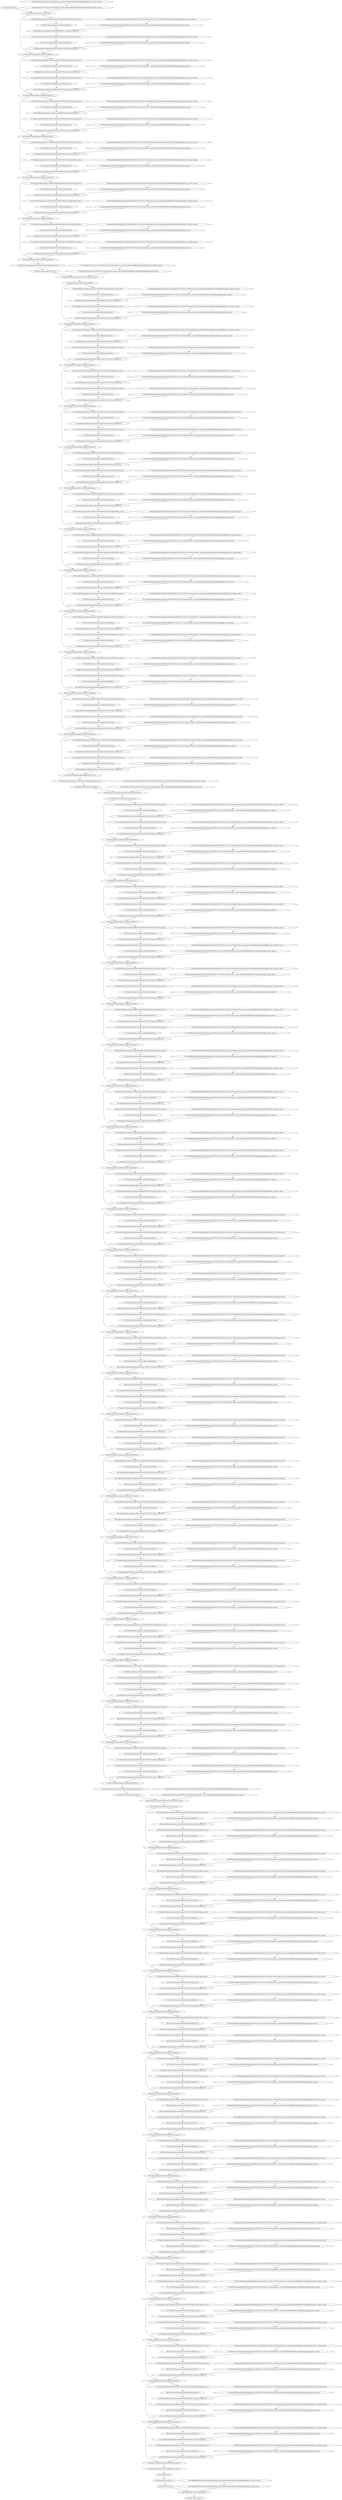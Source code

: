 strict digraph  {
"0 /nncf_model_input_0" [id=0, type=nncf_model_input];
"1 DenseNet/NNCFConv2d[conv1]/ModuleDict[pre_ops]/UpdateWeight[0]/RBSparsifyingWeight[op]/calc_rb_binary_mask_0" [id=1, type=calc_rb_binary_mask];
"2 DenseNet/NNCFConv2d[conv1]/ModuleDict[pre_ops]/UpdateWeight[0]/RBSparsifyingWeight[op]/apply_binary_mask_0" [id=2, type=apply_binary_mask];
"3 DenseNet/NNCFConv2d[conv1]/conv2d_0" [id=3, type=conv2d];
"4 DenseNet/Sequential[dense1]/Bottleneck[0]/NNCFBatchNorm2d[bn1]/batch_norm_0" [id=4, type=batch_norm];
"5 DenseNet/Sequential[dense1]/Bottleneck[0]/relu_0" [id=5, type=relu];
"6 DenseNet/Sequential[dense1]/Bottleneck[0]/NNCFConv2d[conv1]/ModuleDict[pre_ops]/UpdateWeight[0]/RBSparsifyingWeight[op]/calc_rb_binary_mask_0" [id=6, type=calc_rb_binary_mask];
"7 DenseNet/Sequential[dense1]/Bottleneck[0]/NNCFConv2d[conv1]/ModuleDict[pre_ops]/UpdateWeight[0]/RBSparsifyingWeight[op]/apply_binary_mask_0" [id=7, type=apply_binary_mask];
"8 DenseNet/Sequential[dense1]/Bottleneck[0]/NNCFConv2d[conv1]/conv2d_0" [id=8, type=conv2d];
"9 DenseNet/Sequential[dense1]/Bottleneck[0]/NNCFBatchNorm2d[bn2]/batch_norm_0" [id=9, type=batch_norm];
"10 DenseNet/Sequential[dense1]/Bottleneck[0]/relu_1" [id=10, type=relu];
"11 DenseNet/Sequential[dense1]/Bottleneck[0]/NNCFConv2d[conv2]/ModuleDict[pre_ops]/UpdateWeight[0]/RBSparsifyingWeight[op]/calc_rb_binary_mask_0" [id=11, type=calc_rb_binary_mask];
"12 DenseNet/Sequential[dense1]/Bottleneck[0]/NNCFConv2d[conv2]/ModuleDict[pre_ops]/UpdateWeight[0]/RBSparsifyingWeight[op]/apply_binary_mask_0" [id=12, type=apply_binary_mask];
"13 DenseNet/Sequential[dense1]/Bottleneck[0]/NNCFConv2d[conv2]/conv2d_0" [id=13, type=conv2d];
"14 DenseNet/Sequential[dense1]/Bottleneck[0]/cat_0" [id=14, type=cat];
"15 DenseNet/Sequential[dense1]/Bottleneck[1]/NNCFBatchNorm2d[bn1]/batch_norm_0" [id=15, type=batch_norm];
"16 DenseNet/Sequential[dense1]/Bottleneck[1]/relu_0" [id=16, type=relu];
"17 DenseNet/Sequential[dense1]/Bottleneck[1]/NNCFConv2d[conv1]/ModuleDict[pre_ops]/UpdateWeight[0]/RBSparsifyingWeight[op]/calc_rb_binary_mask_0" [id=17, type=calc_rb_binary_mask];
"18 DenseNet/Sequential[dense1]/Bottleneck[1]/NNCFConv2d[conv1]/ModuleDict[pre_ops]/UpdateWeight[0]/RBSparsifyingWeight[op]/apply_binary_mask_0" [id=18, type=apply_binary_mask];
"19 DenseNet/Sequential[dense1]/Bottleneck[1]/NNCFConv2d[conv1]/conv2d_0" [id=19, type=conv2d];
"20 DenseNet/Sequential[dense1]/Bottleneck[1]/NNCFBatchNorm2d[bn2]/batch_norm_0" [id=20, type=batch_norm];
"21 DenseNet/Sequential[dense1]/Bottleneck[1]/relu_1" [id=21, type=relu];
"22 DenseNet/Sequential[dense1]/Bottleneck[1]/NNCFConv2d[conv2]/ModuleDict[pre_ops]/UpdateWeight[0]/RBSparsifyingWeight[op]/calc_rb_binary_mask_0" [id=22, type=calc_rb_binary_mask];
"23 DenseNet/Sequential[dense1]/Bottleneck[1]/NNCFConv2d[conv2]/ModuleDict[pre_ops]/UpdateWeight[0]/RBSparsifyingWeight[op]/apply_binary_mask_0" [id=23, type=apply_binary_mask];
"24 DenseNet/Sequential[dense1]/Bottleneck[1]/NNCFConv2d[conv2]/conv2d_0" [id=24, type=conv2d];
"25 DenseNet/Sequential[dense1]/Bottleneck[1]/cat_0" [id=25, type=cat];
"26 DenseNet/Sequential[dense1]/Bottleneck[2]/NNCFBatchNorm2d[bn1]/batch_norm_0" [id=26, type=batch_norm];
"27 DenseNet/Sequential[dense1]/Bottleneck[2]/relu_0" [id=27, type=relu];
"28 DenseNet/Sequential[dense1]/Bottleneck[2]/NNCFConv2d[conv1]/ModuleDict[pre_ops]/UpdateWeight[0]/RBSparsifyingWeight[op]/calc_rb_binary_mask_0" [id=28, type=calc_rb_binary_mask];
"29 DenseNet/Sequential[dense1]/Bottleneck[2]/NNCFConv2d[conv1]/ModuleDict[pre_ops]/UpdateWeight[0]/RBSparsifyingWeight[op]/apply_binary_mask_0" [id=29, type=apply_binary_mask];
"30 DenseNet/Sequential[dense1]/Bottleneck[2]/NNCFConv2d[conv1]/conv2d_0" [id=30, type=conv2d];
"31 DenseNet/Sequential[dense1]/Bottleneck[2]/NNCFBatchNorm2d[bn2]/batch_norm_0" [id=31, type=batch_norm];
"32 DenseNet/Sequential[dense1]/Bottleneck[2]/relu_1" [id=32, type=relu];
"33 DenseNet/Sequential[dense1]/Bottleneck[2]/NNCFConv2d[conv2]/ModuleDict[pre_ops]/UpdateWeight[0]/RBSparsifyingWeight[op]/calc_rb_binary_mask_0" [id=33, type=calc_rb_binary_mask];
"34 DenseNet/Sequential[dense1]/Bottleneck[2]/NNCFConv2d[conv2]/ModuleDict[pre_ops]/UpdateWeight[0]/RBSparsifyingWeight[op]/apply_binary_mask_0" [id=34, type=apply_binary_mask];
"35 DenseNet/Sequential[dense1]/Bottleneck[2]/NNCFConv2d[conv2]/conv2d_0" [id=35, type=conv2d];
"36 DenseNet/Sequential[dense1]/Bottleneck[2]/cat_0" [id=36, type=cat];
"37 DenseNet/Sequential[dense1]/Bottleneck[3]/NNCFBatchNorm2d[bn1]/batch_norm_0" [id=37, type=batch_norm];
"38 DenseNet/Sequential[dense1]/Bottleneck[3]/relu_0" [id=38, type=relu];
"39 DenseNet/Sequential[dense1]/Bottleneck[3]/NNCFConv2d[conv1]/ModuleDict[pre_ops]/UpdateWeight[0]/RBSparsifyingWeight[op]/calc_rb_binary_mask_0" [id=39, type=calc_rb_binary_mask];
"40 DenseNet/Sequential[dense1]/Bottleneck[3]/NNCFConv2d[conv1]/ModuleDict[pre_ops]/UpdateWeight[0]/RBSparsifyingWeight[op]/apply_binary_mask_0" [id=40, type=apply_binary_mask];
"41 DenseNet/Sequential[dense1]/Bottleneck[3]/NNCFConv2d[conv1]/conv2d_0" [id=41, type=conv2d];
"42 DenseNet/Sequential[dense1]/Bottleneck[3]/NNCFBatchNorm2d[bn2]/batch_norm_0" [id=42, type=batch_norm];
"43 DenseNet/Sequential[dense1]/Bottleneck[3]/relu_1" [id=43, type=relu];
"44 DenseNet/Sequential[dense1]/Bottleneck[3]/NNCFConv2d[conv2]/ModuleDict[pre_ops]/UpdateWeight[0]/RBSparsifyingWeight[op]/calc_rb_binary_mask_0" [id=44, type=calc_rb_binary_mask];
"45 DenseNet/Sequential[dense1]/Bottleneck[3]/NNCFConv2d[conv2]/ModuleDict[pre_ops]/UpdateWeight[0]/RBSparsifyingWeight[op]/apply_binary_mask_0" [id=45, type=apply_binary_mask];
"46 DenseNet/Sequential[dense1]/Bottleneck[3]/NNCFConv2d[conv2]/conv2d_0" [id=46, type=conv2d];
"47 DenseNet/Sequential[dense1]/Bottleneck[3]/cat_0" [id=47, type=cat];
"48 DenseNet/Sequential[dense1]/Bottleneck[4]/NNCFBatchNorm2d[bn1]/batch_norm_0" [id=48, type=batch_norm];
"49 DenseNet/Sequential[dense1]/Bottleneck[4]/relu_0" [id=49, type=relu];
"50 DenseNet/Sequential[dense1]/Bottleneck[4]/NNCFConv2d[conv1]/ModuleDict[pre_ops]/UpdateWeight[0]/RBSparsifyingWeight[op]/calc_rb_binary_mask_0" [id=50, type=calc_rb_binary_mask];
"51 DenseNet/Sequential[dense1]/Bottleneck[4]/NNCFConv2d[conv1]/ModuleDict[pre_ops]/UpdateWeight[0]/RBSparsifyingWeight[op]/apply_binary_mask_0" [id=51, type=apply_binary_mask];
"52 DenseNet/Sequential[dense1]/Bottleneck[4]/NNCFConv2d[conv1]/conv2d_0" [id=52, type=conv2d];
"53 DenseNet/Sequential[dense1]/Bottleneck[4]/NNCFBatchNorm2d[bn2]/batch_norm_0" [id=53, type=batch_norm];
"54 DenseNet/Sequential[dense1]/Bottleneck[4]/relu_1" [id=54, type=relu];
"55 DenseNet/Sequential[dense1]/Bottleneck[4]/NNCFConv2d[conv2]/ModuleDict[pre_ops]/UpdateWeight[0]/RBSparsifyingWeight[op]/calc_rb_binary_mask_0" [id=55, type=calc_rb_binary_mask];
"56 DenseNet/Sequential[dense1]/Bottleneck[4]/NNCFConv2d[conv2]/ModuleDict[pre_ops]/UpdateWeight[0]/RBSparsifyingWeight[op]/apply_binary_mask_0" [id=56, type=apply_binary_mask];
"57 DenseNet/Sequential[dense1]/Bottleneck[4]/NNCFConv2d[conv2]/conv2d_0" [id=57, type=conv2d];
"58 DenseNet/Sequential[dense1]/Bottleneck[4]/cat_0" [id=58, type=cat];
"59 DenseNet/Sequential[dense1]/Bottleneck[5]/NNCFBatchNorm2d[bn1]/batch_norm_0" [id=59, type=batch_norm];
"60 DenseNet/Sequential[dense1]/Bottleneck[5]/relu_0" [id=60, type=relu];
"61 DenseNet/Sequential[dense1]/Bottleneck[5]/NNCFConv2d[conv1]/ModuleDict[pre_ops]/UpdateWeight[0]/RBSparsifyingWeight[op]/calc_rb_binary_mask_0" [id=61, type=calc_rb_binary_mask];
"62 DenseNet/Sequential[dense1]/Bottleneck[5]/NNCFConv2d[conv1]/ModuleDict[pre_ops]/UpdateWeight[0]/RBSparsifyingWeight[op]/apply_binary_mask_0" [id=62, type=apply_binary_mask];
"63 DenseNet/Sequential[dense1]/Bottleneck[5]/NNCFConv2d[conv1]/conv2d_0" [id=63, type=conv2d];
"64 DenseNet/Sequential[dense1]/Bottleneck[5]/NNCFBatchNorm2d[bn2]/batch_norm_0" [id=64, type=batch_norm];
"65 DenseNet/Sequential[dense1]/Bottleneck[5]/relu_1" [id=65, type=relu];
"66 DenseNet/Sequential[dense1]/Bottleneck[5]/NNCFConv2d[conv2]/ModuleDict[pre_ops]/UpdateWeight[0]/RBSparsifyingWeight[op]/calc_rb_binary_mask_0" [id=66, type=calc_rb_binary_mask];
"67 DenseNet/Sequential[dense1]/Bottleneck[5]/NNCFConv2d[conv2]/ModuleDict[pre_ops]/UpdateWeight[0]/RBSparsifyingWeight[op]/apply_binary_mask_0" [id=67, type=apply_binary_mask];
"68 DenseNet/Sequential[dense1]/Bottleneck[5]/NNCFConv2d[conv2]/conv2d_0" [id=68, type=conv2d];
"69 DenseNet/Sequential[dense1]/Bottleneck[5]/cat_0" [id=69, type=cat];
"70 DenseNet/Transition[trans1]/NNCFBatchNorm2d[bn]/batch_norm_0" [id=70, type=batch_norm];
"71 DenseNet/Transition[trans1]/relu_0" [id=71, type=relu];
"72 DenseNet/Transition[trans1]/NNCFConv2d[conv]/ModuleDict[pre_ops]/UpdateWeight[0]/RBSparsifyingWeight[op]/calc_rb_binary_mask_0" [id=72, type=calc_rb_binary_mask];
"73 DenseNet/Transition[trans1]/NNCFConv2d[conv]/ModuleDict[pre_ops]/UpdateWeight[0]/RBSparsifyingWeight[op]/apply_binary_mask_0" [id=73, type=apply_binary_mask];
"74 DenseNet/Transition[trans1]/NNCFConv2d[conv]/conv2d_0" [id=74, type=conv2d];
"75 DenseNet/Transition[trans1]/avg_pool2d_0" [id=75, type=avg_pool2d];
"76 DenseNet/Sequential[dense2]/Bottleneck[0]/NNCFBatchNorm2d[bn1]/batch_norm_0" [id=76, type=batch_norm];
"77 DenseNet/Sequential[dense2]/Bottleneck[0]/relu_0" [id=77, type=relu];
"78 DenseNet/Sequential[dense2]/Bottleneck[0]/NNCFConv2d[conv1]/ModuleDict[pre_ops]/UpdateWeight[0]/RBSparsifyingWeight[op]/calc_rb_binary_mask_0" [id=78, type=calc_rb_binary_mask];
"79 DenseNet/Sequential[dense2]/Bottleneck[0]/NNCFConv2d[conv1]/ModuleDict[pre_ops]/UpdateWeight[0]/RBSparsifyingWeight[op]/apply_binary_mask_0" [id=79, type=apply_binary_mask];
"80 DenseNet/Sequential[dense2]/Bottleneck[0]/NNCFConv2d[conv1]/conv2d_0" [id=80, type=conv2d];
"81 DenseNet/Sequential[dense2]/Bottleneck[0]/NNCFBatchNorm2d[bn2]/batch_norm_0" [id=81, type=batch_norm];
"82 DenseNet/Sequential[dense2]/Bottleneck[0]/relu_1" [id=82, type=relu];
"83 DenseNet/Sequential[dense2]/Bottleneck[0]/NNCFConv2d[conv2]/ModuleDict[pre_ops]/UpdateWeight[0]/RBSparsifyingWeight[op]/calc_rb_binary_mask_0" [id=83, type=calc_rb_binary_mask];
"84 DenseNet/Sequential[dense2]/Bottleneck[0]/NNCFConv2d[conv2]/ModuleDict[pre_ops]/UpdateWeight[0]/RBSparsifyingWeight[op]/apply_binary_mask_0" [id=84, type=apply_binary_mask];
"85 DenseNet/Sequential[dense2]/Bottleneck[0]/NNCFConv2d[conv2]/conv2d_0" [id=85, type=conv2d];
"86 DenseNet/Sequential[dense2]/Bottleneck[0]/cat_0" [id=86, type=cat];
"87 DenseNet/Sequential[dense2]/Bottleneck[1]/NNCFBatchNorm2d[bn1]/batch_norm_0" [id=87, type=batch_norm];
"88 DenseNet/Sequential[dense2]/Bottleneck[1]/relu_0" [id=88, type=relu];
"89 DenseNet/Sequential[dense2]/Bottleneck[1]/NNCFConv2d[conv1]/ModuleDict[pre_ops]/UpdateWeight[0]/RBSparsifyingWeight[op]/calc_rb_binary_mask_0" [id=89, type=calc_rb_binary_mask];
"90 DenseNet/Sequential[dense2]/Bottleneck[1]/NNCFConv2d[conv1]/ModuleDict[pre_ops]/UpdateWeight[0]/RBSparsifyingWeight[op]/apply_binary_mask_0" [id=90, type=apply_binary_mask];
"91 DenseNet/Sequential[dense2]/Bottleneck[1]/NNCFConv2d[conv1]/conv2d_0" [id=91, type=conv2d];
"92 DenseNet/Sequential[dense2]/Bottleneck[1]/NNCFBatchNorm2d[bn2]/batch_norm_0" [id=92, type=batch_norm];
"93 DenseNet/Sequential[dense2]/Bottleneck[1]/relu_1" [id=93, type=relu];
"94 DenseNet/Sequential[dense2]/Bottleneck[1]/NNCFConv2d[conv2]/ModuleDict[pre_ops]/UpdateWeight[0]/RBSparsifyingWeight[op]/calc_rb_binary_mask_0" [id=94, type=calc_rb_binary_mask];
"95 DenseNet/Sequential[dense2]/Bottleneck[1]/NNCFConv2d[conv2]/ModuleDict[pre_ops]/UpdateWeight[0]/RBSparsifyingWeight[op]/apply_binary_mask_0" [id=95, type=apply_binary_mask];
"96 DenseNet/Sequential[dense2]/Bottleneck[1]/NNCFConv2d[conv2]/conv2d_0" [id=96, type=conv2d];
"97 DenseNet/Sequential[dense2]/Bottleneck[1]/cat_0" [id=97, type=cat];
"98 DenseNet/Sequential[dense2]/Bottleneck[2]/NNCFBatchNorm2d[bn1]/batch_norm_0" [id=98, type=batch_norm];
"99 DenseNet/Sequential[dense2]/Bottleneck[2]/relu_0" [id=99, type=relu];
"100 DenseNet/Sequential[dense2]/Bottleneck[2]/NNCFConv2d[conv1]/ModuleDict[pre_ops]/UpdateWeight[0]/RBSparsifyingWeight[op]/calc_rb_binary_mask_0" [id=100, type=calc_rb_binary_mask];
"101 DenseNet/Sequential[dense2]/Bottleneck[2]/NNCFConv2d[conv1]/ModuleDict[pre_ops]/UpdateWeight[0]/RBSparsifyingWeight[op]/apply_binary_mask_0" [id=101, type=apply_binary_mask];
"102 DenseNet/Sequential[dense2]/Bottleneck[2]/NNCFConv2d[conv1]/conv2d_0" [id=102, type=conv2d];
"103 DenseNet/Sequential[dense2]/Bottleneck[2]/NNCFBatchNorm2d[bn2]/batch_norm_0" [id=103, type=batch_norm];
"104 DenseNet/Sequential[dense2]/Bottleneck[2]/relu_1" [id=104, type=relu];
"105 DenseNet/Sequential[dense2]/Bottleneck[2]/NNCFConv2d[conv2]/ModuleDict[pre_ops]/UpdateWeight[0]/RBSparsifyingWeight[op]/calc_rb_binary_mask_0" [id=105, type=calc_rb_binary_mask];
"106 DenseNet/Sequential[dense2]/Bottleneck[2]/NNCFConv2d[conv2]/ModuleDict[pre_ops]/UpdateWeight[0]/RBSparsifyingWeight[op]/apply_binary_mask_0" [id=106, type=apply_binary_mask];
"107 DenseNet/Sequential[dense2]/Bottleneck[2]/NNCFConv2d[conv2]/conv2d_0" [id=107, type=conv2d];
"108 DenseNet/Sequential[dense2]/Bottleneck[2]/cat_0" [id=108, type=cat];
"109 DenseNet/Sequential[dense2]/Bottleneck[3]/NNCFBatchNorm2d[bn1]/batch_norm_0" [id=109, type=batch_norm];
"110 DenseNet/Sequential[dense2]/Bottleneck[3]/relu_0" [id=110, type=relu];
"111 DenseNet/Sequential[dense2]/Bottleneck[3]/NNCFConv2d[conv1]/ModuleDict[pre_ops]/UpdateWeight[0]/RBSparsifyingWeight[op]/calc_rb_binary_mask_0" [id=111, type=calc_rb_binary_mask];
"112 DenseNet/Sequential[dense2]/Bottleneck[3]/NNCFConv2d[conv1]/ModuleDict[pre_ops]/UpdateWeight[0]/RBSparsifyingWeight[op]/apply_binary_mask_0" [id=112, type=apply_binary_mask];
"113 DenseNet/Sequential[dense2]/Bottleneck[3]/NNCFConv2d[conv1]/conv2d_0" [id=113, type=conv2d];
"114 DenseNet/Sequential[dense2]/Bottleneck[3]/NNCFBatchNorm2d[bn2]/batch_norm_0" [id=114, type=batch_norm];
"115 DenseNet/Sequential[dense2]/Bottleneck[3]/relu_1" [id=115, type=relu];
"116 DenseNet/Sequential[dense2]/Bottleneck[3]/NNCFConv2d[conv2]/ModuleDict[pre_ops]/UpdateWeight[0]/RBSparsifyingWeight[op]/calc_rb_binary_mask_0" [id=116, type=calc_rb_binary_mask];
"117 DenseNet/Sequential[dense2]/Bottleneck[3]/NNCFConv2d[conv2]/ModuleDict[pre_ops]/UpdateWeight[0]/RBSparsifyingWeight[op]/apply_binary_mask_0" [id=117, type=apply_binary_mask];
"118 DenseNet/Sequential[dense2]/Bottleneck[3]/NNCFConv2d[conv2]/conv2d_0" [id=118, type=conv2d];
"119 DenseNet/Sequential[dense2]/Bottleneck[3]/cat_0" [id=119, type=cat];
"120 DenseNet/Sequential[dense2]/Bottleneck[4]/NNCFBatchNorm2d[bn1]/batch_norm_0" [id=120, type=batch_norm];
"121 DenseNet/Sequential[dense2]/Bottleneck[4]/relu_0" [id=121, type=relu];
"122 DenseNet/Sequential[dense2]/Bottleneck[4]/NNCFConv2d[conv1]/ModuleDict[pre_ops]/UpdateWeight[0]/RBSparsifyingWeight[op]/calc_rb_binary_mask_0" [id=122, type=calc_rb_binary_mask];
"123 DenseNet/Sequential[dense2]/Bottleneck[4]/NNCFConv2d[conv1]/ModuleDict[pre_ops]/UpdateWeight[0]/RBSparsifyingWeight[op]/apply_binary_mask_0" [id=123, type=apply_binary_mask];
"124 DenseNet/Sequential[dense2]/Bottleneck[4]/NNCFConv2d[conv1]/conv2d_0" [id=124, type=conv2d];
"125 DenseNet/Sequential[dense2]/Bottleneck[4]/NNCFBatchNorm2d[bn2]/batch_norm_0" [id=125, type=batch_norm];
"126 DenseNet/Sequential[dense2]/Bottleneck[4]/relu_1" [id=126, type=relu];
"127 DenseNet/Sequential[dense2]/Bottleneck[4]/NNCFConv2d[conv2]/ModuleDict[pre_ops]/UpdateWeight[0]/RBSparsifyingWeight[op]/calc_rb_binary_mask_0" [id=127, type=calc_rb_binary_mask];
"128 DenseNet/Sequential[dense2]/Bottleneck[4]/NNCFConv2d[conv2]/ModuleDict[pre_ops]/UpdateWeight[0]/RBSparsifyingWeight[op]/apply_binary_mask_0" [id=128, type=apply_binary_mask];
"129 DenseNet/Sequential[dense2]/Bottleneck[4]/NNCFConv2d[conv2]/conv2d_0" [id=129, type=conv2d];
"130 DenseNet/Sequential[dense2]/Bottleneck[4]/cat_0" [id=130, type=cat];
"131 DenseNet/Sequential[dense2]/Bottleneck[5]/NNCFBatchNorm2d[bn1]/batch_norm_0" [id=131, type=batch_norm];
"132 DenseNet/Sequential[dense2]/Bottleneck[5]/relu_0" [id=132, type=relu];
"133 DenseNet/Sequential[dense2]/Bottleneck[5]/NNCFConv2d[conv1]/ModuleDict[pre_ops]/UpdateWeight[0]/RBSparsifyingWeight[op]/calc_rb_binary_mask_0" [id=133, type=calc_rb_binary_mask];
"134 DenseNet/Sequential[dense2]/Bottleneck[5]/NNCFConv2d[conv1]/ModuleDict[pre_ops]/UpdateWeight[0]/RBSparsifyingWeight[op]/apply_binary_mask_0" [id=134, type=apply_binary_mask];
"135 DenseNet/Sequential[dense2]/Bottleneck[5]/NNCFConv2d[conv1]/conv2d_0" [id=135, type=conv2d];
"136 DenseNet/Sequential[dense2]/Bottleneck[5]/NNCFBatchNorm2d[bn2]/batch_norm_0" [id=136, type=batch_norm];
"137 DenseNet/Sequential[dense2]/Bottleneck[5]/relu_1" [id=137, type=relu];
"138 DenseNet/Sequential[dense2]/Bottleneck[5]/NNCFConv2d[conv2]/ModuleDict[pre_ops]/UpdateWeight[0]/RBSparsifyingWeight[op]/calc_rb_binary_mask_0" [id=138, type=calc_rb_binary_mask];
"139 DenseNet/Sequential[dense2]/Bottleneck[5]/NNCFConv2d[conv2]/ModuleDict[pre_ops]/UpdateWeight[0]/RBSparsifyingWeight[op]/apply_binary_mask_0" [id=139, type=apply_binary_mask];
"140 DenseNet/Sequential[dense2]/Bottleneck[5]/NNCFConv2d[conv2]/conv2d_0" [id=140, type=conv2d];
"141 DenseNet/Sequential[dense2]/Bottleneck[5]/cat_0" [id=141, type=cat];
"142 DenseNet/Sequential[dense2]/Bottleneck[6]/NNCFBatchNorm2d[bn1]/batch_norm_0" [id=142, type=batch_norm];
"143 DenseNet/Sequential[dense2]/Bottleneck[6]/relu_0" [id=143, type=relu];
"144 DenseNet/Sequential[dense2]/Bottleneck[6]/NNCFConv2d[conv1]/ModuleDict[pre_ops]/UpdateWeight[0]/RBSparsifyingWeight[op]/calc_rb_binary_mask_0" [id=144, type=calc_rb_binary_mask];
"145 DenseNet/Sequential[dense2]/Bottleneck[6]/NNCFConv2d[conv1]/ModuleDict[pre_ops]/UpdateWeight[0]/RBSparsifyingWeight[op]/apply_binary_mask_0" [id=145, type=apply_binary_mask];
"146 DenseNet/Sequential[dense2]/Bottleneck[6]/NNCFConv2d[conv1]/conv2d_0" [id=146, type=conv2d];
"147 DenseNet/Sequential[dense2]/Bottleneck[6]/NNCFBatchNorm2d[bn2]/batch_norm_0" [id=147, type=batch_norm];
"148 DenseNet/Sequential[dense2]/Bottleneck[6]/relu_1" [id=148, type=relu];
"149 DenseNet/Sequential[dense2]/Bottleneck[6]/NNCFConv2d[conv2]/ModuleDict[pre_ops]/UpdateWeight[0]/RBSparsifyingWeight[op]/calc_rb_binary_mask_0" [id=149, type=calc_rb_binary_mask];
"150 DenseNet/Sequential[dense2]/Bottleneck[6]/NNCFConv2d[conv2]/ModuleDict[pre_ops]/UpdateWeight[0]/RBSparsifyingWeight[op]/apply_binary_mask_0" [id=150, type=apply_binary_mask];
"151 DenseNet/Sequential[dense2]/Bottleneck[6]/NNCFConv2d[conv2]/conv2d_0" [id=151, type=conv2d];
"152 DenseNet/Sequential[dense2]/Bottleneck[6]/cat_0" [id=152, type=cat];
"153 DenseNet/Sequential[dense2]/Bottleneck[7]/NNCFBatchNorm2d[bn1]/batch_norm_0" [id=153, type=batch_norm];
"154 DenseNet/Sequential[dense2]/Bottleneck[7]/relu_0" [id=154, type=relu];
"155 DenseNet/Sequential[dense2]/Bottleneck[7]/NNCFConv2d[conv1]/ModuleDict[pre_ops]/UpdateWeight[0]/RBSparsifyingWeight[op]/calc_rb_binary_mask_0" [id=155, type=calc_rb_binary_mask];
"156 DenseNet/Sequential[dense2]/Bottleneck[7]/NNCFConv2d[conv1]/ModuleDict[pre_ops]/UpdateWeight[0]/RBSparsifyingWeight[op]/apply_binary_mask_0" [id=156, type=apply_binary_mask];
"157 DenseNet/Sequential[dense2]/Bottleneck[7]/NNCFConv2d[conv1]/conv2d_0" [id=157, type=conv2d];
"158 DenseNet/Sequential[dense2]/Bottleneck[7]/NNCFBatchNorm2d[bn2]/batch_norm_0" [id=158, type=batch_norm];
"159 DenseNet/Sequential[dense2]/Bottleneck[7]/relu_1" [id=159, type=relu];
"160 DenseNet/Sequential[dense2]/Bottleneck[7]/NNCFConv2d[conv2]/ModuleDict[pre_ops]/UpdateWeight[0]/RBSparsifyingWeight[op]/calc_rb_binary_mask_0" [id=160, type=calc_rb_binary_mask];
"161 DenseNet/Sequential[dense2]/Bottleneck[7]/NNCFConv2d[conv2]/ModuleDict[pre_ops]/UpdateWeight[0]/RBSparsifyingWeight[op]/apply_binary_mask_0" [id=161, type=apply_binary_mask];
"162 DenseNet/Sequential[dense2]/Bottleneck[7]/NNCFConv2d[conv2]/conv2d_0" [id=162, type=conv2d];
"163 DenseNet/Sequential[dense2]/Bottleneck[7]/cat_0" [id=163, type=cat];
"164 DenseNet/Sequential[dense2]/Bottleneck[8]/NNCFBatchNorm2d[bn1]/batch_norm_0" [id=164, type=batch_norm];
"165 DenseNet/Sequential[dense2]/Bottleneck[8]/relu_0" [id=165, type=relu];
"166 DenseNet/Sequential[dense2]/Bottleneck[8]/NNCFConv2d[conv1]/ModuleDict[pre_ops]/UpdateWeight[0]/RBSparsifyingWeight[op]/calc_rb_binary_mask_0" [id=166, type=calc_rb_binary_mask];
"167 DenseNet/Sequential[dense2]/Bottleneck[8]/NNCFConv2d[conv1]/ModuleDict[pre_ops]/UpdateWeight[0]/RBSparsifyingWeight[op]/apply_binary_mask_0" [id=167, type=apply_binary_mask];
"168 DenseNet/Sequential[dense2]/Bottleneck[8]/NNCFConv2d[conv1]/conv2d_0" [id=168, type=conv2d];
"169 DenseNet/Sequential[dense2]/Bottleneck[8]/NNCFBatchNorm2d[bn2]/batch_norm_0" [id=169, type=batch_norm];
"170 DenseNet/Sequential[dense2]/Bottleneck[8]/relu_1" [id=170, type=relu];
"171 DenseNet/Sequential[dense2]/Bottleneck[8]/NNCFConv2d[conv2]/ModuleDict[pre_ops]/UpdateWeight[0]/RBSparsifyingWeight[op]/calc_rb_binary_mask_0" [id=171, type=calc_rb_binary_mask];
"172 DenseNet/Sequential[dense2]/Bottleneck[8]/NNCFConv2d[conv2]/ModuleDict[pre_ops]/UpdateWeight[0]/RBSparsifyingWeight[op]/apply_binary_mask_0" [id=172, type=apply_binary_mask];
"173 DenseNet/Sequential[dense2]/Bottleneck[8]/NNCFConv2d[conv2]/conv2d_0" [id=173, type=conv2d];
"174 DenseNet/Sequential[dense2]/Bottleneck[8]/cat_0" [id=174, type=cat];
"175 DenseNet/Sequential[dense2]/Bottleneck[9]/NNCFBatchNorm2d[bn1]/batch_norm_0" [id=175, type=batch_norm];
"176 DenseNet/Sequential[dense2]/Bottleneck[9]/relu_0" [id=176, type=relu];
"177 DenseNet/Sequential[dense2]/Bottleneck[9]/NNCFConv2d[conv1]/ModuleDict[pre_ops]/UpdateWeight[0]/RBSparsifyingWeight[op]/calc_rb_binary_mask_0" [id=177, type=calc_rb_binary_mask];
"178 DenseNet/Sequential[dense2]/Bottleneck[9]/NNCFConv2d[conv1]/ModuleDict[pre_ops]/UpdateWeight[0]/RBSparsifyingWeight[op]/apply_binary_mask_0" [id=178, type=apply_binary_mask];
"179 DenseNet/Sequential[dense2]/Bottleneck[9]/NNCFConv2d[conv1]/conv2d_0" [id=179, type=conv2d];
"180 DenseNet/Sequential[dense2]/Bottleneck[9]/NNCFBatchNorm2d[bn2]/batch_norm_0" [id=180, type=batch_norm];
"181 DenseNet/Sequential[dense2]/Bottleneck[9]/relu_1" [id=181, type=relu];
"182 DenseNet/Sequential[dense2]/Bottleneck[9]/NNCFConv2d[conv2]/ModuleDict[pre_ops]/UpdateWeight[0]/RBSparsifyingWeight[op]/calc_rb_binary_mask_0" [id=182, type=calc_rb_binary_mask];
"183 DenseNet/Sequential[dense2]/Bottleneck[9]/NNCFConv2d[conv2]/ModuleDict[pre_ops]/UpdateWeight[0]/RBSparsifyingWeight[op]/apply_binary_mask_0" [id=183, type=apply_binary_mask];
"184 DenseNet/Sequential[dense2]/Bottleneck[9]/NNCFConv2d[conv2]/conv2d_0" [id=184, type=conv2d];
"185 DenseNet/Sequential[dense2]/Bottleneck[9]/cat_0" [id=185, type=cat];
"186 DenseNet/Sequential[dense2]/Bottleneck[10]/NNCFBatchNorm2d[bn1]/batch_norm_0" [id=186, type=batch_norm];
"187 DenseNet/Sequential[dense2]/Bottleneck[10]/relu_0" [id=187, type=relu];
"188 DenseNet/Sequential[dense2]/Bottleneck[10]/NNCFConv2d[conv1]/ModuleDict[pre_ops]/UpdateWeight[0]/RBSparsifyingWeight[op]/calc_rb_binary_mask_0" [id=188, type=calc_rb_binary_mask];
"189 DenseNet/Sequential[dense2]/Bottleneck[10]/NNCFConv2d[conv1]/ModuleDict[pre_ops]/UpdateWeight[0]/RBSparsifyingWeight[op]/apply_binary_mask_0" [id=189, type=apply_binary_mask];
"190 DenseNet/Sequential[dense2]/Bottleneck[10]/NNCFConv2d[conv1]/conv2d_0" [id=190, type=conv2d];
"191 DenseNet/Sequential[dense2]/Bottleneck[10]/NNCFBatchNorm2d[bn2]/batch_norm_0" [id=191, type=batch_norm];
"192 DenseNet/Sequential[dense2]/Bottleneck[10]/relu_1" [id=192, type=relu];
"193 DenseNet/Sequential[dense2]/Bottleneck[10]/NNCFConv2d[conv2]/ModuleDict[pre_ops]/UpdateWeight[0]/RBSparsifyingWeight[op]/calc_rb_binary_mask_0" [id=193, type=calc_rb_binary_mask];
"194 DenseNet/Sequential[dense2]/Bottleneck[10]/NNCFConv2d[conv2]/ModuleDict[pre_ops]/UpdateWeight[0]/RBSparsifyingWeight[op]/apply_binary_mask_0" [id=194, type=apply_binary_mask];
"195 DenseNet/Sequential[dense2]/Bottleneck[10]/NNCFConv2d[conv2]/conv2d_0" [id=195, type=conv2d];
"196 DenseNet/Sequential[dense2]/Bottleneck[10]/cat_0" [id=196, type=cat];
"197 DenseNet/Sequential[dense2]/Bottleneck[11]/NNCFBatchNorm2d[bn1]/batch_norm_0" [id=197, type=batch_norm];
"198 DenseNet/Sequential[dense2]/Bottleneck[11]/relu_0" [id=198, type=relu];
"199 DenseNet/Sequential[dense2]/Bottleneck[11]/NNCFConv2d[conv1]/ModuleDict[pre_ops]/UpdateWeight[0]/RBSparsifyingWeight[op]/calc_rb_binary_mask_0" [id=199, type=calc_rb_binary_mask];
"200 DenseNet/Sequential[dense2]/Bottleneck[11]/NNCFConv2d[conv1]/ModuleDict[pre_ops]/UpdateWeight[0]/RBSparsifyingWeight[op]/apply_binary_mask_0" [id=200, type=apply_binary_mask];
"201 DenseNet/Sequential[dense2]/Bottleneck[11]/NNCFConv2d[conv1]/conv2d_0" [id=201, type=conv2d];
"202 DenseNet/Sequential[dense2]/Bottleneck[11]/NNCFBatchNorm2d[bn2]/batch_norm_0" [id=202, type=batch_norm];
"203 DenseNet/Sequential[dense2]/Bottleneck[11]/relu_1" [id=203, type=relu];
"204 DenseNet/Sequential[dense2]/Bottleneck[11]/NNCFConv2d[conv2]/ModuleDict[pre_ops]/UpdateWeight[0]/RBSparsifyingWeight[op]/calc_rb_binary_mask_0" [id=204, type=calc_rb_binary_mask];
"205 DenseNet/Sequential[dense2]/Bottleneck[11]/NNCFConv2d[conv2]/ModuleDict[pre_ops]/UpdateWeight[0]/RBSparsifyingWeight[op]/apply_binary_mask_0" [id=205, type=apply_binary_mask];
"206 DenseNet/Sequential[dense2]/Bottleneck[11]/NNCFConv2d[conv2]/conv2d_0" [id=206, type=conv2d];
"207 DenseNet/Sequential[dense2]/Bottleneck[11]/cat_0" [id=207, type=cat];
"208 DenseNet/Transition[trans2]/NNCFBatchNorm2d[bn]/batch_norm_0" [id=208, type=batch_norm];
"209 DenseNet/Transition[trans2]/relu_0" [id=209, type=relu];
"210 DenseNet/Transition[trans2]/NNCFConv2d[conv]/ModuleDict[pre_ops]/UpdateWeight[0]/RBSparsifyingWeight[op]/calc_rb_binary_mask_0" [id=210, type=calc_rb_binary_mask];
"211 DenseNet/Transition[trans2]/NNCFConv2d[conv]/ModuleDict[pre_ops]/UpdateWeight[0]/RBSparsifyingWeight[op]/apply_binary_mask_0" [id=211, type=apply_binary_mask];
"212 DenseNet/Transition[trans2]/NNCFConv2d[conv]/conv2d_0" [id=212, type=conv2d];
"213 DenseNet/Transition[trans2]/avg_pool2d_0" [id=213, type=avg_pool2d];
"214 DenseNet/Sequential[dense3]/Bottleneck[0]/NNCFBatchNorm2d[bn1]/batch_norm_0" [id=214, type=batch_norm];
"215 DenseNet/Sequential[dense3]/Bottleneck[0]/relu_0" [id=215, type=relu];
"216 DenseNet/Sequential[dense3]/Bottleneck[0]/NNCFConv2d[conv1]/ModuleDict[pre_ops]/UpdateWeight[0]/RBSparsifyingWeight[op]/calc_rb_binary_mask_0" [id=216, type=calc_rb_binary_mask];
"217 DenseNet/Sequential[dense3]/Bottleneck[0]/NNCFConv2d[conv1]/ModuleDict[pre_ops]/UpdateWeight[0]/RBSparsifyingWeight[op]/apply_binary_mask_0" [id=217, type=apply_binary_mask];
"218 DenseNet/Sequential[dense3]/Bottleneck[0]/NNCFConv2d[conv1]/conv2d_0" [id=218, type=conv2d];
"219 DenseNet/Sequential[dense3]/Bottleneck[0]/NNCFBatchNorm2d[bn2]/batch_norm_0" [id=219, type=batch_norm];
"220 DenseNet/Sequential[dense3]/Bottleneck[0]/relu_1" [id=220, type=relu];
"221 DenseNet/Sequential[dense3]/Bottleneck[0]/NNCFConv2d[conv2]/ModuleDict[pre_ops]/UpdateWeight[0]/RBSparsifyingWeight[op]/calc_rb_binary_mask_0" [id=221, type=calc_rb_binary_mask];
"222 DenseNet/Sequential[dense3]/Bottleneck[0]/NNCFConv2d[conv2]/ModuleDict[pre_ops]/UpdateWeight[0]/RBSparsifyingWeight[op]/apply_binary_mask_0" [id=222, type=apply_binary_mask];
"223 DenseNet/Sequential[dense3]/Bottleneck[0]/NNCFConv2d[conv2]/conv2d_0" [id=223, type=conv2d];
"224 DenseNet/Sequential[dense3]/Bottleneck[0]/cat_0" [id=224, type=cat];
"225 DenseNet/Sequential[dense3]/Bottleneck[1]/NNCFBatchNorm2d[bn1]/batch_norm_0" [id=225, type=batch_norm];
"226 DenseNet/Sequential[dense3]/Bottleneck[1]/relu_0" [id=226, type=relu];
"227 DenseNet/Sequential[dense3]/Bottleneck[1]/NNCFConv2d[conv1]/ModuleDict[pre_ops]/UpdateWeight[0]/RBSparsifyingWeight[op]/calc_rb_binary_mask_0" [id=227, type=calc_rb_binary_mask];
"228 DenseNet/Sequential[dense3]/Bottleneck[1]/NNCFConv2d[conv1]/ModuleDict[pre_ops]/UpdateWeight[0]/RBSparsifyingWeight[op]/apply_binary_mask_0" [id=228, type=apply_binary_mask];
"229 DenseNet/Sequential[dense3]/Bottleneck[1]/NNCFConv2d[conv1]/conv2d_0" [id=229, type=conv2d];
"230 DenseNet/Sequential[dense3]/Bottleneck[1]/NNCFBatchNorm2d[bn2]/batch_norm_0" [id=230, type=batch_norm];
"231 DenseNet/Sequential[dense3]/Bottleneck[1]/relu_1" [id=231, type=relu];
"232 DenseNet/Sequential[dense3]/Bottleneck[1]/NNCFConv2d[conv2]/ModuleDict[pre_ops]/UpdateWeight[0]/RBSparsifyingWeight[op]/calc_rb_binary_mask_0" [id=232, type=calc_rb_binary_mask];
"233 DenseNet/Sequential[dense3]/Bottleneck[1]/NNCFConv2d[conv2]/ModuleDict[pre_ops]/UpdateWeight[0]/RBSparsifyingWeight[op]/apply_binary_mask_0" [id=233, type=apply_binary_mask];
"234 DenseNet/Sequential[dense3]/Bottleneck[1]/NNCFConv2d[conv2]/conv2d_0" [id=234, type=conv2d];
"235 DenseNet/Sequential[dense3]/Bottleneck[1]/cat_0" [id=235, type=cat];
"236 DenseNet/Sequential[dense3]/Bottleneck[2]/NNCFBatchNorm2d[bn1]/batch_norm_0" [id=236, type=batch_norm];
"237 DenseNet/Sequential[dense3]/Bottleneck[2]/relu_0" [id=237, type=relu];
"238 DenseNet/Sequential[dense3]/Bottleneck[2]/NNCFConv2d[conv1]/ModuleDict[pre_ops]/UpdateWeight[0]/RBSparsifyingWeight[op]/calc_rb_binary_mask_0" [id=238, type=calc_rb_binary_mask];
"239 DenseNet/Sequential[dense3]/Bottleneck[2]/NNCFConv2d[conv1]/ModuleDict[pre_ops]/UpdateWeight[0]/RBSparsifyingWeight[op]/apply_binary_mask_0" [id=239, type=apply_binary_mask];
"240 DenseNet/Sequential[dense3]/Bottleneck[2]/NNCFConv2d[conv1]/conv2d_0" [id=240, type=conv2d];
"241 DenseNet/Sequential[dense3]/Bottleneck[2]/NNCFBatchNorm2d[bn2]/batch_norm_0" [id=241, type=batch_norm];
"242 DenseNet/Sequential[dense3]/Bottleneck[2]/relu_1" [id=242, type=relu];
"243 DenseNet/Sequential[dense3]/Bottleneck[2]/NNCFConv2d[conv2]/ModuleDict[pre_ops]/UpdateWeight[0]/RBSparsifyingWeight[op]/calc_rb_binary_mask_0" [id=243, type=calc_rb_binary_mask];
"244 DenseNet/Sequential[dense3]/Bottleneck[2]/NNCFConv2d[conv2]/ModuleDict[pre_ops]/UpdateWeight[0]/RBSparsifyingWeight[op]/apply_binary_mask_0" [id=244, type=apply_binary_mask];
"245 DenseNet/Sequential[dense3]/Bottleneck[2]/NNCFConv2d[conv2]/conv2d_0" [id=245, type=conv2d];
"246 DenseNet/Sequential[dense3]/Bottleneck[2]/cat_0" [id=246, type=cat];
"247 DenseNet/Sequential[dense3]/Bottleneck[3]/NNCFBatchNorm2d[bn1]/batch_norm_0" [id=247, type=batch_norm];
"248 DenseNet/Sequential[dense3]/Bottleneck[3]/relu_0" [id=248, type=relu];
"249 DenseNet/Sequential[dense3]/Bottleneck[3]/NNCFConv2d[conv1]/ModuleDict[pre_ops]/UpdateWeight[0]/RBSparsifyingWeight[op]/calc_rb_binary_mask_0" [id=249, type=calc_rb_binary_mask];
"250 DenseNet/Sequential[dense3]/Bottleneck[3]/NNCFConv2d[conv1]/ModuleDict[pre_ops]/UpdateWeight[0]/RBSparsifyingWeight[op]/apply_binary_mask_0" [id=250, type=apply_binary_mask];
"251 DenseNet/Sequential[dense3]/Bottleneck[3]/NNCFConv2d[conv1]/conv2d_0" [id=251, type=conv2d];
"252 DenseNet/Sequential[dense3]/Bottleneck[3]/NNCFBatchNorm2d[bn2]/batch_norm_0" [id=252, type=batch_norm];
"253 DenseNet/Sequential[dense3]/Bottleneck[3]/relu_1" [id=253, type=relu];
"254 DenseNet/Sequential[dense3]/Bottleneck[3]/NNCFConv2d[conv2]/ModuleDict[pre_ops]/UpdateWeight[0]/RBSparsifyingWeight[op]/calc_rb_binary_mask_0" [id=254, type=calc_rb_binary_mask];
"255 DenseNet/Sequential[dense3]/Bottleneck[3]/NNCFConv2d[conv2]/ModuleDict[pre_ops]/UpdateWeight[0]/RBSparsifyingWeight[op]/apply_binary_mask_0" [id=255, type=apply_binary_mask];
"256 DenseNet/Sequential[dense3]/Bottleneck[3]/NNCFConv2d[conv2]/conv2d_0" [id=256, type=conv2d];
"257 DenseNet/Sequential[dense3]/Bottleneck[3]/cat_0" [id=257, type=cat];
"258 DenseNet/Sequential[dense3]/Bottleneck[4]/NNCFBatchNorm2d[bn1]/batch_norm_0" [id=258, type=batch_norm];
"259 DenseNet/Sequential[dense3]/Bottleneck[4]/relu_0" [id=259, type=relu];
"260 DenseNet/Sequential[dense3]/Bottleneck[4]/NNCFConv2d[conv1]/ModuleDict[pre_ops]/UpdateWeight[0]/RBSparsifyingWeight[op]/calc_rb_binary_mask_0" [id=260, type=calc_rb_binary_mask];
"261 DenseNet/Sequential[dense3]/Bottleneck[4]/NNCFConv2d[conv1]/ModuleDict[pre_ops]/UpdateWeight[0]/RBSparsifyingWeight[op]/apply_binary_mask_0" [id=261, type=apply_binary_mask];
"262 DenseNet/Sequential[dense3]/Bottleneck[4]/NNCFConv2d[conv1]/conv2d_0" [id=262, type=conv2d];
"263 DenseNet/Sequential[dense3]/Bottleneck[4]/NNCFBatchNorm2d[bn2]/batch_norm_0" [id=263, type=batch_norm];
"264 DenseNet/Sequential[dense3]/Bottleneck[4]/relu_1" [id=264, type=relu];
"265 DenseNet/Sequential[dense3]/Bottleneck[4]/NNCFConv2d[conv2]/ModuleDict[pre_ops]/UpdateWeight[0]/RBSparsifyingWeight[op]/calc_rb_binary_mask_0" [id=265, type=calc_rb_binary_mask];
"266 DenseNet/Sequential[dense3]/Bottleneck[4]/NNCFConv2d[conv2]/ModuleDict[pre_ops]/UpdateWeight[0]/RBSparsifyingWeight[op]/apply_binary_mask_0" [id=266, type=apply_binary_mask];
"267 DenseNet/Sequential[dense3]/Bottleneck[4]/NNCFConv2d[conv2]/conv2d_0" [id=267, type=conv2d];
"268 DenseNet/Sequential[dense3]/Bottleneck[4]/cat_0" [id=268, type=cat];
"269 DenseNet/Sequential[dense3]/Bottleneck[5]/NNCFBatchNorm2d[bn1]/batch_norm_0" [id=269, type=batch_norm];
"270 DenseNet/Sequential[dense3]/Bottleneck[5]/relu_0" [id=270, type=relu];
"271 DenseNet/Sequential[dense3]/Bottleneck[5]/NNCFConv2d[conv1]/ModuleDict[pre_ops]/UpdateWeight[0]/RBSparsifyingWeight[op]/calc_rb_binary_mask_0" [id=271, type=calc_rb_binary_mask];
"272 DenseNet/Sequential[dense3]/Bottleneck[5]/NNCFConv2d[conv1]/ModuleDict[pre_ops]/UpdateWeight[0]/RBSparsifyingWeight[op]/apply_binary_mask_0" [id=272, type=apply_binary_mask];
"273 DenseNet/Sequential[dense3]/Bottleneck[5]/NNCFConv2d[conv1]/conv2d_0" [id=273, type=conv2d];
"274 DenseNet/Sequential[dense3]/Bottleneck[5]/NNCFBatchNorm2d[bn2]/batch_norm_0" [id=274, type=batch_norm];
"275 DenseNet/Sequential[dense3]/Bottleneck[5]/relu_1" [id=275, type=relu];
"276 DenseNet/Sequential[dense3]/Bottleneck[5]/NNCFConv2d[conv2]/ModuleDict[pre_ops]/UpdateWeight[0]/RBSparsifyingWeight[op]/calc_rb_binary_mask_0" [id=276, type=calc_rb_binary_mask];
"277 DenseNet/Sequential[dense3]/Bottleneck[5]/NNCFConv2d[conv2]/ModuleDict[pre_ops]/UpdateWeight[0]/RBSparsifyingWeight[op]/apply_binary_mask_0" [id=277, type=apply_binary_mask];
"278 DenseNet/Sequential[dense3]/Bottleneck[5]/NNCFConv2d[conv2]/conv2d_0" [id=278, type=conv2d];
"279 DenseNet/Sequential[dense3]/Bottleneck[5]/cat_0" [id=279, type=cat];
"280 DenseNet/Sequential[dense3]/Bottleneck[6]/NNCFBatchNorm2d[bn1]/batch_norm_0" [id=280, type=batch_norm];
"281 DenseNet/Sequential[dense3]/Bottleneck[6]/relu_0" [id=281, type=relu];
"282 DenseNet/Sequential[dense3]/Bottleneck[6]/NNCFConv2d[conv1]/ModuleDict[pre_ops]/UpdateWeight[0]/RBSparsifyingWeight[op]/calc_rb_binary_mask_0" [id=282, type=calc_rb_binary_mask];
"283 DenseNet/Sequential[dense3]/Bottleneck[6]/NNCFConv2d[conv1]/ModuleDict[pre_ops]/UpdateWeight[0]/RBSparsifyingWeight[op]/apply_binary_mask_0" [id=283, type=apply_binary_mask];
"284 DenseNet/Sequential[dense3]/Bottleneck[6]/NNCFConv2d[conv1]/conv2d_0" [id=284, type=conv2d];
"285 DenseNet/Sequential[dense3]/Bottleneck[6]/NNCFBatchNorm2d[bn2]/batch_norm_0" [id=285, type=batch_norm];
"286 DenseNet/Sequential[dense3]/Bottleneck[6]/relu_1" [id=286, type=relu];
"287 DenseNet/Sequential[dense3]/Bottleneck[6]/NNCFConv2d[conv2]/ModuleDict[pre_ops]/UpdateWeight[0]/RBSparsifyingWeight[op]/calc_rb_binary_mask_0" [id=287, type=calc_rb_binary_mask];
"288 DenseNet/Sequential[dense3]/Bottleneck[6]/NNCFConv2d[conv2]/ModuleDict[pre_ops]/UpdateWeight[0]/RBSparsifyingWeight[op]/apply_binary_mask_0" [id=288, type=apply_binary_mask];
"289 DenseNet/Sequential[dense3]/Bottleneck[6]/NNCFConv2d[conv2]/conv2d_0" [id=289, type=conv2d];
"290 DenseNet/Sequential[dense3]/Bottleneck[6]/cat_0" [id=290, type=cat];
"291 DenseNet/Sequential[dense3]/Bottleneck[7]/NNCFBatchNorm2d[bn1]/batch_norm_0" [id=291, type=batch_norm];
"292 DenseNet/Sequential[dense3]/Bottleneck[7]/relu_0" [id=292, type=relu];
"293 DenseNet/Sequential[dense3]/Bottleneck[7]/NNCFConv2d[conv1]/ModuleDict[pre_ops]/UpdateWeight[0]/RBSparsifyingWeight[op]/calc_rb_binary_mask_0" [id=293, type=calc_rb_binary_mask];
"294 DenseNet/Sequential[dense3]/Bottleneck[7]/NNCFConv2d[conv1]/ModuleDict[pre_ops]/UpdateWeight[0]/RBSparsifyingWeight[op]/apply_binary_mask_0" [id=294, type=apply_binary_mask];
"295 DenseNet/Sequential[dense3]/Bottleneck[7]/NNCFConv2d[conv1]/conv2d_0" [id=295, type=conv2d];
"296 DenseNet/Sequential[dense3]/Bottleneck[7]/NNCFBatchNorm2d[bn2]/batch_norm_0" [id=296, type=batch_norm];
"297 DenseNet/Sequential[dense3]/Bottleneck[7]/relu_1" [id=297, type=relu];
"298 DenseNet/Sequential[dense3]/Bottleneck[7]/NNCFConv2d[conv2]/ModuleDict[pre_ops]/UpdateWeight[0]/RBSparsifyingWeight[op]/calc_rb_binary_mask_0" [id=298, type=calc_rb_binary_mask];
"299 DenseNet/Sequential[dense3]/Bottleneck[7]/NNCFConv2d[conv2]/ModuleDict[pre_ops]/UpdateWeight[0]/RBSparsifyingWeight[op]/apply_binary_mask_0" [id=299, type=apply_binary_mask];
"300 DenseNet/Sequential[dense3]/Bottleneck[7]/NNCFConv2d[conv2]/conv2d_0" [id=300, type=conv2d];
"301 DenseNet/Sequential[dense3]/Bottleneck[7]/cat_0" [id=301, type=cat];
"302 DenseNet/Sequential[dense3]/Bottleneck[8]/NNCFBatchNorm2d[bn1]/batch_norm_0" [id=302, type=batch_norm];
"303 DenseNet/Sequential[dense3]/Bottleneck[8]/relu_0" [id=303, type=relu];
"304 DenseNet/Sequential[dense3]/Bottleneck[8]/NNCFConv2d[conv1]/ModuleDict[pre_ops]/UpdateWeight[0]/RBSparsifyingWeight[op]/calc_rb_binary_mask_0" [id=304, type=calc_rb_binary_mask];
"305 DenseNet/Sequential[dense3]/Bottleneck[8]/NNCFConv2d[conv1]/ModuleDict[pre_ops]/UpdateWeight[0]/RBSparsifyingWeight[op]/apply_binary_mask_0" [id=305, type=apply_binary_mask];
"306 DenseNet/Sequential[dense3]/Bottleneck[8]/NNCFConv2d[conv1]/conv2d_0" [id=306, type=conv2d];
"307 DenseNet/Sequential[dense3]/Bottleneck[8]/NNCFBatchNorm2d[bn2]/batch_norm_0" [id=307, type=batch_norm];
"308 DenseNet/Sequential[dense3]/Bottleneck[8]/relu_1" [id=308, type=relu];
"309 DenseNet/Sequential[dense3]/Bottleneck[8]/NNCFConv2d[conv2]/ModuleDict[pre_ops]/UpdateWeight[0]/RBSparsifyingWeight[op]/calc_rb_binary_mask_0" [id=309, type=calc_rb_binary_mask];
"310 DenseNet/Sequential[dense3]/Bottleneck[8]/NNCFConv2d[conv2]/ModuleDict[pre_ops]/UpdateWeight[0]/RBSparsifyingWeight[op]/apply_binary_mask_0" [id=310, type=apply_binary_mask];
"311 DenseNet/Sequential[dense3]/Bottleneck[8]/NNCFConv2d[conv2]/conv2d_0" [id=311, type=conv2d];
"312 DenseNet/Sequential[dense3]/Bottleneck[8]/cat_0" [id=312, type=cat];
"313 DenseNet/Sequential[dense3]/Bottleneck[9]/NNCFBatchNorm2d[bn1]/batch_norm_0" [id=313, type=batch_norm];
"314 DenseNet/Sequential[dense3]/Bottleneck[9]/relu_0" [id=314, type=relu];
"315 DenseNet/Sequential[dense3]/Bottleneck[9]/NNCFConv2d[conv1]/ModuleDict[pre_ops]/UpdateWeight[0]/RBSparsifyingWeight[op]/calc_rb_binary_mask_0" [id=315, type=calc_rb_binary_mask];
"316 DenseNet/Sequential[dense3]/Bottleneck[9]/NNCFConv2d[conv1]/ModuleDict[pre_ops]/UpdateWeight[0]/RBSparsifyingWeight[op]/apply_binary_mask_0" [id=316, type=apply_binary_mask];
"317 DenseNet/Sequential[dense3]/Bottleneck[9]/NNCFConv2d[conv1]/conv2d_0" [id=317, type=conv2d];
"318 DenseNet/Sequential[dense3]/Bottleneck[9]/NNCFBatchNorm2d[bn2]/batch_norm_0" [id=318, type=batch_norm];
"319 DenseNet/Sequential[dense3]/Bottleneck[9]/relu_1" [id=319, type=relu];
"320 DenseNet/Sequential[dense3]/Bottleneck[9]/NNCFConv2d[conv2]/ModuleDict[pre_ops]/UpdateWeight[0]/RBSparsifyingWeight[op]/calc_rb_binary_mask_0" [id=320, type=calc_rb_binary_mask];
"321 DenseNet/Sequential[dense3]/Bottleneck[9]/NNCFConv2d[conv2]/ModuleDict[pre_ops]/UpdateWeight[0]/RBSparsifyingWeight[op]/apply_binary_mask_0" [id=321, type=apply_binary_mask];
"322 DenseNet/Sequential[dense3]/Bottleneck[9]/NNCFConv2d[conv2]/conv2d_0" [id=322, type=conv2d];
"323 DenseNet/Sequential[dense3]/Bottleneck[9]/cat_0" [id=323, type=cat];
"324 DenseNet/Sequential[dense3]/Bottleneck[10]/NNCFBatchNorm2d[bn1]/batch_norm_0" [id=324, type=batch_norm];
"325 DenseNet/Sequential[dense3]/Bottleneck[10]/relu_0" [id=325, type=relu];
"326 DenseNet/Sequential[dense3]/Bottleneck[10]/NNCFConv2d[conv1]/ModuleDict[pre_ops]/UpdateWeight[0]/RBSparsifyingWeight[op]/calc_rb_binary_mask_0" [id=326, type=calc_rb_binary_mask];
"327 DenseNet/Sequential[dense3]/Bottleneck[10]/NNCFConv2d[conv1]/ModuleDict[pre_ops]/UpdateWeight[0]/RBSparsifyingWeight[op]/apply_binary_mask_0" [id=327, type=apply_binary_mask];
"328 DenseNet/Sequential[dense3]/Bottleneck[10]/NNCFConv2d[conv1]/conv2d_0" [id=328, type=conv2d];
"329 DenseNet/Sequential[dense3]/Bottleneck[10]/NNCFBatchNorm2d[bn2]/batch_norm_0" [id=329, type=batch_norm];
"330 DenseNet/Sequential[dense3]/Bottleneck[10]/relu_1" [id=330, type=relu];
"331 DenseNet/Sequential[dense3]/Bottleneck[10]/NNCFConv2d[conv2]/ModuleDict[pre_ops]/UpdateWeight[0]/RBSparsifyingWeight[op]/calc_rb_binary_mask_0" [id=331, type=calc_rb_binary_mask];
"332 DenseNet/Sequential[dense3]/Bottleneck[10]/NNCFConv2d[conv2]/ModuleDict[pre_ops]/UpdateWeight[0]/RBSparsifyingWeight[op]/apply_binary_mask_0" [id=332, type=apply_binary_mask];
"333 DenseNet/Sequential[dense3]/Bottleneck[10]/NNCFConv2d[conv2]/conv2d_0" [id=333, type=conv2d];
"334 DenseNet/Sequential[dense3]/Bottleneck[10]/cat_0" [id=334, type=cat];
"335 DenseNet/Sequential[dense3]/Bottleneck[11]/NNCFBatchNorm2d[bn1]/batch_norm_0" [id=335, type=batch_norm];
"336 DenseNet/Sequential[dense3]/Bottleneck[11]/relu_0" [id=336, type=relu];
"337 DenseNet/Sequential[dense3]/Bottleneck[11]/NNCFConv2d[conv1]/ModuleDict[pre_ops]/UpdateWeight[0]/RBSparsifyingWeight[op]/calc_rb_binary_mask_0" [id=337, type=calc_rb_binary_mask];
"338 DenseNet/Sequential[dense3]/Bottleneck[11]/NNCFConv2d[conv1]/ModuleDict[pre_ops]/UpdateWeight[0]/RBSparsifyingWeight[op]/apply_binary_mask_0" [id=338, type=apply_binary_mask];
"339 DenseNet/Sequential[dense3]/Bottleneck[11]/NNCFConv2d[conv1]/conv2d_0" [id=339, type=conv2d];
"340 DenseNet/Sequential[dense3]/Bottleneck[11]/NNCFBatchNorm2d[bn2]/batch_norm_0" [id=340, type=batch_norm];
"341 DenseNet/Sequential[dense3]/Bottleneck[11]/relu_1" [id=341, type=relu];
"342 DenseNet/Sequential[dense3]/Bottleneck[11]/NNCFConv2d[conv2]/ModuleDict[pre_ops]/UpdateWeight[0]/RBSparsifyingWeight[op]/calc_rb_binary_mask_0" [id=342, type=calc_rb_binary_mask];
"343 DenseNet/Sequential[dense3]/Bottleneck[11]/NNCFConv2d[conv2]/ModuleDict[pre_ops]/UpdateWeight[0]/RBSparsifyingWeight[op]/apply_binary_mask_0" [id=343, type=apply_binary_mask];
"344 DenseNet/Sequential[dense3]/Bottleneck[11]/NNCFConv2d[conv2]/conv2d_0" [id=344, type=conv2d];
"345 DenseNet/Sequential[dense3]/Bottleneck[11]/cat_0" [id=345, type=cat];
"346 DenseNet/Sequential[dense3]/Bottleneck[12]/NNCFBatchNorm2d[bn1]/batch_norm_0" [id=346, type=batch_norm];
"347 DenseNet/Sequential[dense3]/Bottleneck[12]/relu_0" [id=347, type=relu];
"348 DenseNet/Sequential[dense3]/Bottleneck[12]/NNCFConv2d[conv1]/ModuleDict[pre_ops]/UpdateWeight[0]/RBSparsifyingWeight[op]/calc_rb_binary_mask_0" [id=348, type=calc_rb_binary_mask];
"349 DenseNet/Sequential[dense3]/Bottleneck[12]/NNCFConv2d[conv1]/ModuleDict[pre_ops]/UpdateWeight[0]/RBSparsifyingWeight[op]/apply_binary_mask_0" [id=349, type=apply_binary_mask];
"350 DenseNet/Sequential[dense3]/Bottleneck[12]/NNCFConv2d[conv1]/conv2d_0" [id=350, type=conv2d];
"351 DenseNet/Sequential[dense3]/Bottleneck[12]/NNCFBatchNorm2d[bn2]/batch_norm_0" [id=351, type=batch_norm];
"352 DenseNet/Sequential[dense3]/Bottleneck[12]/relu_1" [id=352, type=relu];
"353 DenseNet/Sequential[dense3]/Bottleneck[12]/NNCFConv2d[conv2]/ModuleDict[pre_ops]/UpdateWeight[0]/RBSparsifyingWeight[op]/calc_rb_binary_mask_0" [id=353, type=calc_rb_binary_mask];
"354 DenseNet/Sequential[dense3]/Bottleneck[12]/NNCFConv2d[conv2]/ModuleDict[pre_ops]/UpdateWeight[0]/RBSparsifyingWeight[op]/apply_binary_mask_0" [id=354, type=apply_binary_mask];
"355 DenseNet/Sequential[dense3]/Bottleneck[12]/NNCFConv2d[conv2]/conv2d_0" [id=355, type=conv2d];
"356 DenseNet/Sequential[dense3]/Bottleneck[12]/cat_0" [id=356, type=cat];
"357 DenseNet/Sequential[dense3]/Bottleneck[13]/NNCFBatchNorm2d[bn1]/batch_norm_0" [id=357, type=batch_norm];
"358 DenseNet/Sequential[dense3]/Bottleneck[13]/relu_0" [id=358, type=relu];
"359 DenseNet/Sequential[dense3]/Bottleneck[13]/NNCFConv2d[conv1]/ModuleDict[pre_ops]/UpdateWeight[0]/RBSparsifyingWeight[op]/calc_rb_binary_mask_0" [id=359, type=calc_rb_binary_mask];
"360 DenseNet/Sequential[dense3]/Bottleneck[13]/NNCFConv2d[conv1]/ModuleDict[pre_ops]/UpdateWeight[0]/RBSparsifyingWeight[op]/apply_binary_mask_0" [id=360, type=apply_binary_mask];
"361 DenseNet/Sequential[dense3]/Bottleneck[13]/NNCFConv2d[conv1]/conv2d_0" [id=361, type=conv2d];
"362 DenseNet/Sequential[dense3]/Bottleneck[13]/NNCFBatchNorm2d[bn2]/batch_norm_0" [id=362, type=batch_norm];
"363 DenseNet/Sequential[dense3]/Bottleneck[13]/relu_1" [id=363, type=relu];
"364 DenseNet/Sequential[dense3]/Bottleneck[13]/NNCFConv2d[conv2]/ModuleDict[pre_ops]/UpdateWeight[0]/RBSparsifyingWeight[op]/calc_rb_binary_mask_0" [id=364, type=calc_rb_binary_mask];
"365 DenseNet/Sequential[dense3]/Bottleneck[13]/NNCFConv2d[conv2]/ModuleDict[pre_ops]/UpdateWeight[0]/RBSparsifyingWeight[op]/apply_binary_mask_0" [id=365, type=apply_binary_mask];
"366 DenseNet/Sequential[dense3]/Bottleneck[13]/NNCFConv2d[conv2]/conv2d_0" [id=366, type=conv2d];
"367 DenseNet/Sequential[dense3]/Bottleneck[13]/cat_0" [id=367, type=cat];
"368 DenseNet/Sequential[dense3]/Bottleneck[14]/NNCFBatchNorm2d[bn1]/batch_norm_0" [id=368, type=batch_norm];
"369 DenseNet/Sequential[dense3]/Bottleneck[14]/relu_0" [id=369, type=relu];
"370 DenseNet/Sequential[dense3]/Bottleneck[14]/NNCFConv2d[conv1]/ModuleDict[pre_ops]/UpdateWeight[0]/RBSparsifyingWeight[op]/calc_rb_binary_mask_0" [id=370, type=calc_rb_binary_mask];
"371 DenseNet/Sequential[dense3]/Bottleneck[14]/NNCFConv2d[conv1]/ModuleDict[pre_ops]/UpdateWeight[0]/RBSparsifyingWeight[op]/apply_binary_mask_0" [id=371, type=apply_binary_mask];
"372 DenseNet/Sequential[dense3]/Bottleneck[14]/NNCFConv2d[conv1]/conv2d_0" [id=372, type=conv2d];
"373 DenseNet/Sequential[dense3]/Bottleneck[14]/NNCFBatchNorm2d[bn2]/batch_norm_0" [id=373, type=batch_norm];
"374 DenseNet/Sequential[dense3]/Bottleneck[14]/relu_1" [id=374, type=relu];
"375 DenseNet/Sequential[dense3]/Bottleneck[14]/NNCFConv2d[conv2]/ModuleDict[pre_ops]/UpdateWeight[0]/RBSparsifyingWeight[op]/calc_rb_binary_mask_0" [id=375, type=calc_rb_binary_mask];
"376 DenseNet/Sequential[dense3]/Bottleneck[14]/NNCFConv2d[conv2]/ModuleDict[pre_ops]/UpdateWeight[0]/RBSparsifyingWeight[op]/apply_binary_mask_0" [id=376, type=apply_binary_mask];
"377 DenseNet/Sequential[dense3]/Bottleneck[14]/NNCFConv2d[conv2]/conv2d_0" [id=377, type=conv2d];
"378 DenseNet/Sequential[dense3]/Bottleneck[14]/cat_0" [id=378, type=cat];
"379 DenseNet/Sequential[dense3]/Bottleneck[15]/NNCFBatchNorm2d[bn1]/batch_norm_0" [id=379, type=batch_norm];
"380 DenseNet/Sequential[dense3]/Bottleneck[15]/relu_0" [id=380, type=relu];
"381 DenseNet/Sequential[dense3]/Bottleneck[15]/NNCFConv2d[conv1]/ModuleDict[pre_ops]/UpdateWeight[0]/RBSparsifyingWeight[op]/calc_rb_binary_mask_0" [id=381, type=calc_rb_binary_mask];
"382 DenseNet/Sequential[dense3]/Bottleneck[15]/NNCFConv2d[conv1]/ModuleDict[pre_ops]/UpdateWeight[0]/RBSparsifyingWeight[op]/apply_binary_mask_0" [id=382, type=apply_binary_mask];
"383 DenseNet/Sequential[dense3]/Bottleneck[15]/NNCFConv2d[conv1]/conv2d_0" [id=383, type=conv2d];
"384 DenseNet/Sequential[dense3]/Bottleneck[15]/NNCFBatchNorm2d[bn2]/batch_norm_0" [id=384, type=batch_norm];
"385 DenseNet/Sequential[dense3]/Bottleneck[15]/relu_1" [id=385, type=relu];
"386 DenseNet/Sequential[dense3]/Bottleneck[15]/NNCFConv2d[conv2]/ModuleDict[pre_ops]/UpdateWeight[0]/RBSparsifyingWeight[op]/calc_rb_binary_mask_0" [id=386, type=calc_rb_binary_mask];
"387 DenseNet/Sequential[dense3]/Bottleneck[15]/NNCFConv2d[conv2]/ModuleDict[pre_ops]/UpdateWeight[0]/RBSparsifyingWeight[op]/apply_binary_mask_0" [id=387, type=apply_binary_mask];
"388 DenseNet/Sequential[dense3]/Bottleneck[15]/NNCFConv2d[conv2]/conv2d_0" [id=388, type=conv2d];
"389 DenseNet/Sequential[dense3]/Bottleneck[15]/cat_0" [id=389, type=cat];
"390 DenseNet/Sequential[dense3]/Bottleneck[16]/NNCFBatchNorm2d[bn1]/batch_norm_0" [id=390, type=batch_norm];
"391 DenseNet/Sequential[dense3]/Bottleneck[16]/relu_0" [id=391, type=relu];
"392 DenseNet/Sequential[dense3]/Bottleneck[16]/NNCFConv2d[conv1]/ModuleDict[pre_ops]/UpdateWeight[0]/RBSparsifyingWeight[op]/calc_rb_binary_mask_0" [id=392, type=calc_rb_binary_mask];
"393 DenseNet/Sequential[dense3]/Bottleneck[16]/NNCFConv2d[conv1]/ModuleDict[pre_ops]/UpdateWeight[0]/RBSparsifyingWeight[op]/apply_binary_mask_0" [id=393, type=apply_binary_mask];
"394 DenseNet/Sequential[dense3]/Bottleneck[16]/NNCFConv2d[conv1]/conv2d_0" [id=394, type=conv2d];
"395 DenseNet/Sequential[dense3]/Bottleneck[16]/NNCFBatchNorm2d[bn2]/batch_norm_0" [id=395, type=batch_norm];
"396 DenseNet/Sequential[dense3]/Bottleneck[16]/relu_1" [id=396, type=relu];
"397 DenseNet/Sequential[dense3]/Bottleneck[16]/NNCFConv2d[conv2]/ModuleDict[pre_ops]/UpdateWeight[0]/RBSparsifyingWeight[op]/calc_rb_binary_mask_0" [id=397, type=calc_rb_binary_mask];
"398 DenseNet/Sequential[dense3]/Bottleneck[16]/NNCFConv2d[conv2]/ModuleDict[pre_ops]/UpdateWeight[0]/RBSparsifyingWeight[op]/apply_binary_mask_0" [id=398, type=apply_binary_mask];
"399 DenseNet/Sequential[dense3]/Bottleneck[16]/NNCFConv2d[conv2]/conv2d_0" [id=399, type=conv2d];
"400 DenseNet/Sequential[dense3]/Bottleneck[16]/cat_0" [id=400, type=cat];
"401 DenseNet/Sequential[dense3]/Bottleneck[17]/NNCFBatchNorm2d[bn1]/batch_norm_0" [id=401, type=batch_norm];
"402 DenseNet/Sequential[dense3]/Bottleneck[17]/relu_0" [id=402, type=relu];
"403 DenseNet/Sequential[dense3]/Bottleneck[17]/NNCFConv2d[conv1]/ModuleDict[pre_ops]/UpdateWeight[0]/RBSparsifyingWeight[op]/calc_rb_binary_mask_0" [id=403, type=calc_rb_binary_mask];
"404 DenseNet/Sequential[dense3]/Bottleneck[17]/NNCFConv2d[conv1]/ModuleDict[pre_ops]/UpdateWeight[0]/RBSparsifyingWeight[op]/apply_binary_mask_0" [id=404, type=apply_binary_mask];
"405 DenseNet/Sequential[dense3]/Bottleneck[17]/NNCFConv2d[conv1]/conv2d_0" [id=405, type=conv2d];
"406 DenseNet/Sequential[dense3]/Bottleneck[17]/NNCFBatchNorm2d[bn2]/batch_norm_0" [id=406, type=batch_norm];
"407 DenseNet/Sequential[dense3]/Bottleneck[17]/relu_1" [id=407, type=relu];
"408 DenseNet/Sequential[dense3]/Bottleneck[17]/NNCFConv2d[conv2]/ModuleDict[pre_ops]/UpdateWeight[0]/RBSparsifyingWeight[op]/calc_rb_binary_mask_0" [id=408, type=calc_rb_binary_mask];
"409 DenseNet/Sequential[dense3]/Bottleneck[17]/NNCFConv2d[conv2]/ModuleDict[pre_ops]/UpdateWeight[0]/RBSparsifyingWeight[op]/apply_binary_mask_0" [id=409, type=apply_binary_mask];
"410 DenseNet/Sequential[dense3]/Bottleneck[17]/NNCFConv2d[conv2]/conv2d_0" [id=410, type=conv2d];
"411 DenseNet/Sequential[dense3]/Bottleneck[17]/cat_0" [id=411, type=cat];
"412 DenseNet/Sequential[dense3]/Bottleneck[18]/NNCFBatchNorm2d[bn1]/batch_norm_0" [id=412, type=batch_norm];
"413 DenseNet/Sequential[dense3]/Bottleneck[18]/relu_0" [id=413, type=relu];
"414 DenseNet/Sequential[dense3]/Bottleneck[18]/NNCFConv2d[conv1]/ModuleDict[pre_ops]/UpdateWeight[0]/RBSparsifyingWeight[op]/calc_rb_binary_mask_0" [id=414, type=calc_rb_binary_mask];
"415 DenseNet/Sequential[dense3]/Bottleneck[18]/NNCFConv2d[conv1]/ModuleDict[pre_ops]/UpdateWeight[0]/RBSparsifyingWeight[op]/apply_binary_mask_0" [id=415, type=apply_binary_mask];
"416 DenseNet/Sequential[dense3]/Bottleneck[18]/NNCFConv2d[conv1]/conv2d_0" [id=416, type=conv2d];
"417 DenseNet/Sequential[dense3]/Bottleneck[18]/NNCFBatchNorm2d[bn2]/batch_norm_0" [id=417, type=batch_norm];
"418 DenseNet/Sequential[dense3]/Bottleneck[18]/relu_1" [id=418, type=relu];
"419 DenseNet/Sequential[dense3]/Bottleneck[18]/NNCFConv2d[conv2]/ModuleDict[pre_ops]/UpdateWeight[0]/RBSparsifyingWeight[op]/calc_rb_binary_mask_0" [id=419, type=calc_rb_binary_mask];
"420 DenseNet/Sequential[dense3]/Bottleneck[18]/NNCFConv2d[conv2]/ModuleDict[pre_ops]/UpdateWeight[0]/RBSparsifyingWeight[op]/apply_binary_mask_0" [id=420, type=apply_binary_mask];
"421 DenseNet/Sequential[dense3]/Bottleneck[18]/NNCFConv2d[conv2]/conv2d_0" [id=421, type=conv2d];
"422 DenseNet/Sequential[dense3]/Bottleneck[18]/cat_0" [id=422, type=cat];
"423 DenseNet/Sequential[dense3]/Bottleneck[19]/NNCFBatchNorm2d[bn1]/batch_norm_0" [id=423, type=batch_norm];
"424 DenseNet/Sequential[dense3]/Bottleneck[19]/relu_0" [id=424, type=relu];
"425 DenseNet/Sequential[dense3]/Bottleneck[19]/NNCFConv2d[conv1]/ModuleDict[pre_ops]/UpdateWeight[0]/RBSparsifyingWeight[op]/calc_rb_binary_mask_0" [id=425, type=calc_rb_binary_mask];
"426 DenseNet/Sequential[dense3]/Bottleneck[19]/NNCFConv2d[conv1]/ModuleDict[pre_ops]/UpdateWeight[0]/RBSparsifyingWeight[op]/apply_binary_mask_0" [id=426, type=apply_binary_mask];
"427 DenseNet/Sequential[dense3]/Bottleneck[19]/NNCFConv2d[conv1]/conv2d_0" [id=427, type=conv2d];
"428 DenseNet/Sequential[dense3]/Bottleneck[19]/NNCFBatchNorm2d[bn2]/batch_norm_0" [id=428, type=batch_norm];
"429 DenseNet/Sequential[dense3]/Bottleneck[19]/relu_1" [id=429, type=relu];
"430 DenseNet/Sequential[dense3]/Bottleneck[19]/NNCFConv2d[conv2]/ModuleDict[pre_ops]/UpdateWeight[0]/RBSparsifyingWeight[op]/calc_rb_binary_mask_0" [id=430, type=calc_rb_binary_mask];
"431 DenseNet/Sequential[dense3]/Bottleneck[19]/NNCFConv2d[conv2]/ModuleDict[pre_ops]/UpdateWeight[0]/RBSparsifyingWeight[op]/apply_binary_mask_0" [id=431, type=apply_binary_mask];
"432 DenseNet/Sequential[dense3]/Bottleneck[19]/NNCFConv2d[conv2]/conv2d_0" [id=432, type=conv2d];
"433 DenseNet/Sequential[dense3]/Bottleneck[19]/cat_0" [id=433, type=cat];
"434 DenseNet/Sequential[dense3]/Bottleneck[20]/NNCFBatchNorm2d[bn1]/batch_norm_0" [id=434, type=batch_norm];
"435 DenseNet/Sequential[dense3]/Bottleneck[20]/relu_0" [id=435, type=relu];
"436 DenseNet/Sequential[dense3]/Bottleneck[20]/NNCFConv2d[conv1]/ModuleDict[pre_ops]/UpdateWeight[0]/RBSparsifyingWeight[op]/calc_rb_binary_mask_0" [id=436, type=calc_rb_binary_mask];
"437 DenseNet/Sequential[dense3]/Bottleneck[20]/NNCFConv2d[conv1]/ModuleDict[pre_ops]/UpdateWeight[0]/RBSparsifyingWeight[op]/apply_binary_mask_0" [id=437, type=apply_binary_mask];
"438 DenseNet/Sequential[dense3]/Bottleneck[20]/NNCFConv2d[conv1]/conv2d_0" [id=438, type=conv2d];
"439 DenseNet/Sequential[dense3]/Bottleneck[20]/NNCFBatchNorm2d[bn2]/batch_norm_0" [id=439, type=batch_norm];
"440 DenseNet/Sequential[dense3]/Bottleneck[20]/relu_1" [id=440, type=relu];
"441 DenseNet/Sequential[dense3]/Bottleneck[20]/NNCFConv2d[conv2]/ModuleDict[pre_ops]/UpdateWeight[0]/RBSparsifyingWeight[op]/calc_rb_binary_mask_0" [id=441, type=calc_rb_binary_mask];
"442 DenseNet/Sequential[dense3]/Bottleneck[20]/NNCFConv2d[conv2]/ModuleDict[pre_ops]/UpdateWeight[0]/RBSparsifyingWeight[op]/apply_binary_mask_0" [id=442, type=apply_binary_mask];
"443 DenseNet/Sequential[dense3]/Bottleneck[20]/NNCFConv2d[conv2]/conv2d_0" [id=443, type=conv2d];
"444 DenseNet/Sequential[dense3]/Bottleneck[20]/cat_0" [id=444, type=cat];
"445 DenseNet/Sequential[dense3]/Bottleneck[21]/NNCFBatchNorm2d[bn1]/batch_norm_0" [id=445, type=batch_norm];
"446 DenseNet/Sequential[dense3]/Bottleneck[21]/relu_0" [id=446, type=relu];
"447 DenseNet/Sequential[dense3]/Bottleneck[21]/NNCFConv2d[conv1]/ModuleDict[pre_ops]/UpdateWeight[0]/RBSparsifyingWeight[op]/calc_rb_binary_mask_0" [id=447, type=calc_rb_binary_mask];
"448 DenseNet/Sequential[dense3]/Bottleneck[21]/NNCFConv2d[conv1]/ModuleDict[pre_ops]/UpdateWeight[0]/RBSparsifyingWeight[op]/apply_binary_mask_0" [id=448, type=apply_binary_mask];
"449 DenseNet/Sequential[dense3]/Bottleneck[21]/NNCFConv2d[conv1]/conv2d_0" [id=449, type=conv2d];
"450 DenseNet/Sequential[dense3]/Bottleneck[21]/NNCFBatchNorm2d[bn2]/batch_norm_0" [id=450, type=batch_norm];
"451 DenseNet/Sequential[dense3]/Bottleneck[21]/relu_1" [id=451, type=relu];
"452 DenseNet/Sequential[dense3]/Bottleneck[21]/NNCFConv2d[conv2]/ModuleDict[pre_ops]/UpdateWeight[0]/RBSparsifyingWeight[op]/calc_rb_binary_mask_0" [id=452, type=calc_rb_binary_mask];
"453 DenseNet/Sequential[dense3]/Bottleneck[21]/NNCFConv2d[conv2]/ModuleDict[pre_ops]/UpdateWeight[0]/RBSparsifyingWeight[op]/apply_binary_mask_0" [id=453, type=apply_binary_mask];
"454 DenseNet/Sequential[dense3]/Bottleneck[21]/NNCFConv2d[conv2]/conv2d_0" [id=454, type=conv2d];
"455 DenseNet/Sequential[dense3]/Bottleneck[21]/cat_0" [id=455, type=cat];
"456 DenseNet/Sequential[dense3]/Bottleneck[22]/NNCFBatchNorm2d[bn1]/batch_norm_0" [id=456, type=batch_norm];
"457 DenseNet/Sequential[dense3]/Bottleneck[22]/relu_0" [id=457, type=relu];
"458 DenseNet/Sequential[dense3]/Bottleneck[22]/NNCFConv2d[conv1]/ModuleDict[pre_ops]/UpdateWeight[0]/RBSparsifyingWeight[op]/calc_rb_binary_mask_0" [id=458, type=calc_rb_binary_mask];
"459 DenseNet/Sequential[dense3]/Bottleneck[22]/NNCFConv2d[conv1]/ModuleDict[pre_ops]/UpdateWeight[0]/RBSparsifyingWeight[op]/apply_binary_mask_0" [id=459, type=apply_binary_mask];
"460 DenseNet/Sequential[dense3]/Bottleneck[22]/NNCFConv2d[conv1]/conv2d_0" [id=460, type=conv2d];
"461 DenseNet/Sequential[dense3]/Bottleneck[22]/NNCFBatchNorm2d[bn2]/batch_norm_0" [id=461, type=batch_norm];
"462 DenseNet/Sequential[dense3]/Bottleneck[22]/relu_1" [id=462, type=relu];
"463 DenseNet/Sequential[dense3]/Bottleneck[22]/NNCFConv2d[conv2]/ModuleDict[pre_ops]/UpdateWeight[0]/RBSparsifyingWeight[op]/calc_rb_binary_mask_0" [id=463, type=calc_rb_binary_mask];
"464 DenseNet/Sequential[dense3]/Bottleneck[22]/NNCFConv2d[conv2]/ModuleDict[pre_ops]/UpdateWeight[0]/RBSparsifyingWeight[op]/apply_binary_mask_0" [id=464, type=apply_binary_mask];
"465 DenseNet/Sequential[dense3]/Bottleneck[22]/NNCFConv2d[conv2]/conv2d_0" [id=465, type=conv2d];
"466 DenseNet/Sequential[dense3]/Bottleneck[22]/cat_0" [id=466, type=cat];
"467 DenseNet/Sequential[dense3]/Bottleneck[23]/NNCFBatchNorm2d[bn1]/batch_norm_0" [id=467, type=batch_norm];
"468 DenseNet/Sequential[dense3]/Bottleneck[23]/relu_0" [id=468, type=relu];
"469 DenseNet/Sequential[dense3]/Bottleneck[23]/NNCFConv2d[conv1]/ModuleDict[pre_ops]/UpdateWeight[0]/RBSparsifyingWeight[op]/calc_rb_binary_mask_0" [id=469, type=calc_rb_binary_mask];
"470 DenseNet/Sequential[dense3]/Bottleneck[23]/NNCFConv2d[conv1]/ModuleDict[pre_ops]/UpdateWeight[0]/RBSparsifyingWeight[op]/apply_binary_mask_0" [id=470, type=apply_binary_mask];
"471 DenseNet/Sequential[dense3]/Bottleneck[23]/NNCFConv2d[conv1]/conv2d_0" [id=471, type=conv2d];
"472 DenseNet/Sequential[dense3]/Bottleneck[23]/NNCFBatchNorm2d[bn2]/batch_norm_0" [id=472, type=batch_norm];
"473 DenseNet/Sequential[dense3]/Bottleneck[23]/relu_1" [id=473, type=relu];
"474 DenseNet/Sequential[dense3]/Bottleneck[23]/NNCFConv2d[conv2]/ModuleDict[pre_ops]/UpdateWeight[0]/RBSparsifyingWeight[op]/calc_rb_binary_mask_0" [id=474, type=calc_rb_binary_mask];
"475 DenseNet/Sequential[dense3]/Bottleneck[23]/NNCFConv2d[conv2]/ModuleDict[pre_ops]/UpdateWeight[0]/RBSparsifyingWeight[op]/apply_binary_mask_0" [id=475, type=apply_binary_mask];
"476 DenseNet/Sequential[dense3]/Bottleneck[23]/NNCFConv2d[conv2]/conv2d_0" [id=476, type=conv2d];
"477 DenseNet/Sequential[dense3]/Bottleneck[23]/cat_0" [id=477, type=cat];
"478 DenseNet/Transition[trans3]/NNCFBatchNorm2d[bn]/batch_norm_0" [id=478, type=batch_norm];
"479 DenseNet/Transition[trans3]/relu_0" [id=479, type=relu];
"480 DenseNet/Transition[trans3]/NNCFConv2d[conv]/ModuleDict[pre_ops]/UpdateWeight[0]/RBSparsifyingWeight[op]/calc_rb_binary_mask_0" [id=480, type=calc_rb_binary_mask];
"481 DenseNet/Transition[trans3]/NNCFConv2d[conv]/ModuleDict[pre_ops]/UpdateWeight[0]/RBSparsifyingWeight[op]/apply_binary_mask_0" [id=481, type=apply_binary_mask];
"482 DenseNet/Transition[trans3]/NNCFConv2d[conv]/conv2d_0" [id=482, type=conv2d];
"483 DenseNet/Transition[trans3]/avg_pool2d_0" [id=483, type=avg_pool2d];
"484 DenseNet/Sequential[dense4]/Bottleneck[0]/NNCFBatchNorm2d[bn1]/batch_norm_0" [id=484, type=batch_norm];
"485 DenseNet/Sequential[dense4]/Bottleneck[0]/relu_0" [id=485, type=relu];
"486 DenseNet/Sequential[dense4]/Bottleneck[0]/NNCFConv2d[conv1]/ModuleDict[pre_ops]/UpdateWeight[0]/RBSparsifyingWeight[op]/calc_rb_binary_mask_0" [id=486, type=calc_rb_binary_mask];
"487 DenseNet/Sequential[dense4]/Bottleneck[0]/NNCFConv2d[conv1]/ModuleDict[pre_ops]/UpdateWeight[0]/RBSparsifyingWeight[op]/apply_binary_mask_0" [id=487, type=apply_binary_mask];
"488 DenseNet/Sequential[dense4]/Bottleneck[0]/NNCFConv2d[conv1]/conv2d_0" [id=488, type=conv2d];
"489 DenseNet/Sequential[dense4]/Bottleneck[0]/NNCFBatchNorm2d[bn2]/batch_norm_0" [id=489, type=batch_norm];
"490 DenseNet/Sequential[dense4]/Bottleneck[0]/relu_1" [id=490, type=relu];
"491 DenseNet/Sequential[dense4]/Bottleneck[0]/NNCFConv2d[conv2]/ModuleDict[pre_ops]/UpdateWeight[0]/RBSparsifyingWeight[op]/calc_rb_binary_mask_0" [id=491, type=calc_rb_binary_mask];
"492 DenseNet/Sequential[dense4]/Bottleneck[0]/NNCFConv2d[conv2]/ModuleDict[pre_ops]/UpdateWeight[0]/RBSparsifyingWeight[op]/apply_binary_mask_0" [id=492, type=apply_binary_mask];
"493 DenseNet/Sequential[dense4]/Bottleneck[0]/NNCFConv2d[conv2]/conv2d_0" [id=493, type=conv2d];
"494 DenseNet/Sequential[dense4]/Bottleneck[0]/cat_0" [id=494, type=cat];
"495 DenseNet/Sequential[dense4]/Bottleneck[1]/NNCFBatchNorm2d[bn1]/batch_norm_0" [id=495, type=batch_norm];
"496 DenseNet/Sequential[dense4]/Bottleneck[1]/relu_0" [id=496, type=relu];
"497 DenseNet/Sequential[dense4]/Bottleneck[1]/NNCFConv2d[conv1]/ModuleDict[pre_ops]/UpdateWeight[0]/RBSparsifyingWeight[op]/calc_rb_binary_mask_0" [id=497, type=calc_rb_binary_mask];
"498 DenseNet/Sequential[dense4]/Bottleneck[1]/NNCFConv2d[conv1]/ModuleDict[pre_ops]/UpdateWeight[0]/RBSparsifyingWeight[op]/apply_binary_mask_0" [id=498, type=apply_binary_mask];
"499 DenseNet/Sequential[dense4]/Bottleneck[1]/NNCFConv2d[conv1]/conv2d_0" [id=499, type=conv2d];
"500 DenseNet/Sequential[dense4]/Bottleneck[1]/NNCFBatchNorm2d[bn2]/batch_norm_0" [id=500, type=batch_norm];
"501 DenseNet/Sequential[dense4]/Bottleneck[1]/relu_1" [id=501, type=relu];
"502 DenseNet/Sequential[dense4]/Bottleneck[1]/NNCFConv2d[conv2]/ModuleDict[pre_ops]/UpdateWeight[0]/RBSparsifyingWeight[op]/calc_rb_binary_mask_0" [id=502, type=calc_rb_binary_mask];
"503 DenseNet/Sequential[dense4]/Bottleneck[1]/NNCFConv2d[conv2]/ModuleDict[pre_ops]/UpdateWeight[0]/RBSparsifyingWeight[op]/apply_binary_mask_0" [id=503, type=apply_binary_mask];
"504 DenseNet/Sequential[dense4]/Bottleneck[1]/NNCFConv2d[conv2]/conv2d_0" [id=504, type=conv2d];
"505 DenseNet/Sequential[dense4]/Bottleneck[1]/cat_0" [id=505, type=cat];
"506 DenseNet/Sequential[dense4]/Bottleneck[2]/NNCFBatchNorm2d[bn1]/batch_norm_0" [id=506, type=batch_norm];
"507 DenseNet/Sequential[dense4]/Bottleneck[2]/relu_0" [id=507, type=relu];
"508 DenseNet/Sequential[dense4]/Bottleneck[2]/NNCFConv2d[conv1]/ModuleDict[pre_ops]/UpdateWeight[0]/RBSparsifyingWeight[op]/calc_rb_binary_mask_0" [id=508, type=calc_rb_binary_mask];
"509 DenseNet/Sequential[dense4]/Bottleneck[2]/NNCFConv2d[conv1]/ModuleDict[pre_ops]/UpdateWeight[0]/RBSparsifyingWeight[op]/apply_binary_mask_0" [id=509, type=apply_binary_mask];
"510 DenseNet/Sequential[dense4]/Bottleneck[2]/NNCFConv2d[conv1]/conv2d_0" [id=510, type=conv2d];
"511 DenseNet/Sequential[dense4]/Bottleneck[2]/NNCFBatchNorm2d[bn2]/batch_norm_0" [id=511, type=batch_norm];
"512 DenseNet/Sequential[dense4]/Bottleneck[2]/relu_1" [id=512, type=relu];
"513 DenseNet/Sequential[dense4]/Bottleneck[2]/NNCFConv2d[conv2]/ModuleDict[pre_ops]/UpdateWeight[0]/RBSparsifyingWeight[op]/calc_rb_binary_mask_0" [id=513, type=calc_rb_binary_mask];
"514 DenseNet/Sequential[dense4]/Bottleneck[2]/NNCFConv2d[conv2]/ModuleDict[pre_ops]/UpdateWeight[0]/RBSparsifyingWeight[op]/apply_binary_mask_0" [id=514, type=apply_binary_mask];
"515 DenseNet/Sequential[dense4]/Bottleneck[2]/NNCFConv2d[conv2]/conv2d_0" [id=515, type=conv2d];
"516 DenseNet/Sequential[dense4]/Bottleneck[2]/cat_0" [id=516, type=cat];
"517 DenseNet/Sequential[dense4]/Bottleneck[3]/NNCFBatchNorm2d[bn1]/batch_norm_0" [id=517, type=batch_norm];
"518 DenseNet/Sequential[dense4]/Bottleneck[3]/relu_0" [id=518, type=relu];
"519 DenseNet/Sequential[dense4]/Bottleneck[3]/NNCFConv2d[conv1]/ModuleDict[pre_ops]/UpdateWeight[0]/RBSparsifyingWeight[op]/calc_rb_binary_mask_0" [id=519, type=calc_rb_binary_mask];
"520 DenseNet/Sequential[dense4]/Bottleneck[3]/NNCFConv2d[conv1]/ModuleDict[pre_ops]/UpdateWeight[0]/RBSparsifyingWeight[op]/apply_binary_mask_0" [id=520, type=apply_binary_mask];
"521 DenseNet/Sequential[dense4]/Bottleneck[3]/NNCFConv2d[conv1]/conv2d_0" [id=521, type=conv2d];
"522 DenseNet/Sequential[dense4]/Bottleneck[3]/NNCFBatchNorm2d[bn2]/batch_norm_0" [id=522, type=batch_norm];
"523 DenseNet/Sequential[dense4]/Bottleneck[3]/relu_1" [id=523, type=relu];
"524 DenseNet/Sequential[dense4]/Bottleneck[3]/NNCFConv2d[conv2]/ModuleDict[pre_ops]/UpdateWeight[0]/RBSparsifyingWeight[op]/calc_rb_binary_mask_0" [id=524, type=calc_rb_binary_mask];
"525 DenseNet/Sequential[dense4]/Bottleneck[3]/NNCFConv2d[conv2]/ModuleDict[pre_ops]/UpdateWeight[0]/RBSparsifyingWeight[op]/apply_binary_mask_0" [id=525, type=apply_binary_mask];
"526 DenseNet/Sequential[dense4]/Bottleneck[3]/NNCFConv2d[conv2]/conv2d_0" [id=526, type=conv2d];
"527 DenseNet/Sequential[dense4]/Bottleneck[3]/cat_0" [id=527, type=cat];
"528 DenseNet/Sequential[dense4]/Bottleneck[4]/NNCFBatchNorm2d[bn1]/batch_norm_0" [id=528, type=batch_norm];
"529 DenseNet/Sequential[dense4]/Bottleneck[4]/relu_0" [id=529, type=relu];
"530 DenseNet/Sequential[dense4]/Bottleneck[4]/NNCFConv2d[conv1]/ModuleDict[pre_ops]/UpdateWeight[0]/RBSparsifyingWeight[op]/calc_rb_binary_mask_0" [id=530, type=calc_rb_binary_mask];
"531 DenseNet/Sequential[dense4]/Bottleneck[4]/NNCFConv2d[conv1]/ModuleDict[pre_ops]/UpdateWeight[0]/RBSparsifyingWeight[op]/apply_binary_mask_0" [id=531, type=apply_binary_mask];
"532 DenseNet/Sequential[dense4]/Bottleneck[4]/NNCFConv2d[conv1]/conv2d_0" [id=532, type=conv2d];
"533 DenseNet/Sequential[dense4]/Bottleneck[4]/NNCFBatchNorm2d[bn2]/batch_norm_0" [id=533, type=batch_norm];
"534 DenseNet/Sequential[dense4]/Bottleneck[4]/relu_1" [id=534, type=relu];
"535 DenseNet/Sequential[dense4]/Bottleneck[4]/NNCFConv2d[conv2]/ModuleDict[pre_ops]/UpdateWeight[0]/RBSparsifyingWeight[op]/calc_rb_binary_mask_0" [id=535, type=calc_rb_binary_mask];
"536 DenseNet/Sequential[dense4]/Bottleneck[4]/NNCFConv2d[conv2]/ModuleDict[pre_ops]/UpdateWeight[0]/RBSparsifyingWeight[op]/apply_binary_mask_0" [id=536, type=apply_binary_mask];
"537 DenseNet/Sequential[dense4]/Bottleneck[4]/NNCFConv2d[conv2]/conv2d_0" [id=537, type=conv2d];
"538 DenseNet/Sequential[dense4]/Bottleneck[4]/cat_0" [id=538, type=cat];
"539 DenseNet/Sequential[dense4]/Bottleneck[5]/NNCFBatchNorm2d[bn1]/batch_norm_0" [id=539, type=batch_norm];
"540 DenseNet/Sequential[dense4]/Bottleneck[5]/relu_0" [id=540, type=relu];
"541 DenseNet/Sequential[dense4]/Bottleneck[5]/NNCFConv2d[conv1]/ModuleDict[pre_ops]/UpdateWeight[0]/RBSparsifyingWeight[op]/calc_rb_binary_mask_0" [id=541, type=calc_rb_binary_mask];
"542 DenseNet/Sequential[dense4]/Bottleneck[5]/NNCFConv2d[conv1]/ModuleDict[pre_ops]/UpdateWeight[0]/RBSparsifyingWeight[op]/apply_binary_mask_0" [id=542, type=apply_binary_mask];
"543 DenseNet/Sequential[dense4]/Bottleneck[5]/NNCFConv2d[conv1]/conv2d_0" [id=543, type=conv2d];
"544 DenseNet/Sequential[dense4]/Bottleneck[5]/NNCFBatchNorm2d[bn2]/batch_norm_0" [id=544, type=batch_norm];
"545 DenseNet/Sequential[dense4]/Bottleneck[5]/relu_1" [id=545, type=relu];
"546 DenseNet/Sequential[dense4]/Bottleneck[5]/NNCFConv2d[conv2]/ModuleDict[pre_ops]/UpdateWeight[0]/RBSparsifyingWeight[op]/calc_rb_binary_mask_0" [id=546, type=calc_rb_binary_mask];
"547 DenseNet/Sequential[dense4]/Bottleneck[5]/NNCFConv2d[conv2]/ModuleDict[pre_ops]/UpdateWeight[0]/RBSparsifyingWeight[op]/apply_binary_mask_0" [id=547, type=apply_binary_mask];
"548 DenseNet/Sequential[dense4]/Bottleneck[5]/NNCFConv2d[conv2]/conv2d_0" [id=548, type=conv2d];
"549 DenseNet/Sequential[dense4]/Bottleneck[5]/cat_0" [id=549, type=cat];
"550 DenseNet/Sequential[dense4]/Bottleneck[6]/NNCFBatchNorm2d[bn1]/batch_norm_0" [id=550, type=batch_norm];
"551 DenseNet/Sequential[dense4]/Bottleneck[6]/relu_0" [id=551, type=relu];
"552 DenseNet/Sequential[dense4]/Bottleneck[6]/NNCFConv2d[conv1]/ModuleDict[pre_ops]/UpdateWeight[0]/RBSparsifyingWeight[op]/calc_rb_binary_mask_0" [id=552, type=calc_rb_binary_mask];
"553 DenseNet/Sequential[dense4]/Bottleneck[6]/NNCFConv2d[conv1]/ModuleDict[pre_ops]/UpdateWeight[0]/RBSparsifyingWeight[op]/apply_binary_mask_0" [id=553, type=apply_binary_mask];
"554 DenseNet/Sequential[dense4]/Bottleneck[6]/NNCFConv2d[conv1]/conv2d_0" [id=554, type=conv2d];
"555 DenseNet/Sequential[dense4]/Bottleneck[6]/NNCFBatchNorm2d[bn2]/batch_norm_0" [id=555, type=batch_norm];
"556 DenseNet/Sequential[dense4]/Bottleneck[6]/relu_1" [id=556, type=relu];
"557 DenseNet/Sequential[dense4]/Bottleneck[6]/NNCFConv2d[conv2]/ModuleDict[pre_ops]/UpdateWeight[0]/RBSparsifyingWeight[op]/calc_rb_binary_mask_0" [id=557, type=calc_rb_binary_mask];
"558 DenseNet/Sequential[dense4]/Bottleneck[6]/NNCFConv2d[conv2]/ModuleDict[pre_ops]/UpdateWeight[0]/RBSparsifyingWeight[op]/apply_binary_mask_0" [id=558, type=apply_binary_mask];
"559 DenseNet/Sequential[dense4]/Bottleneck[6]/NNCFConv2d[conv2]/conv2d_0" [id=559, type=conv2d];
"560 DenseNet/Sequential[dense4]/Bottleneck[6]/cat_0" [id=560, type=cat];
"561 DenseNet/Sequential[dense4]/Bottleneck[7]/NNCFBatchNorm2d[bn1]/batch_norm_0" [id=561, type=batch_norm];
"562 DenseNet/Sequential[dense4]/Bottleneck[7]/relu_0" [id=562, type=relu];
"563 DenseNet/Sequential[dense4]/Bottleneck[7]/NNCFConv2d[conv1]/ModuleDict[pre_ops]/UpdateWeight[0]/RBSparsifyingWeight[op]/calc_rb_binary_mask_0" [id=563, type=calc_rb_binary_mask];
"564 DenseNet/Sequential[dense4]/Bottleneck[7]/NNCFConv2d[conv1]/ModuleDict[pre_ops]/UpdateWeight[0]/RBSparsifyingWeight[op]/apply_binary_mask_0" [id=564, type=apply_binary_mask];
"565 DenseNet/Sequential[dense4]/Bottleneck[7]/NNCFConv2d[conv1]/conv2d_0" [id=565, type=conv2d];
"566 DenseNet/Sequential[dense4]/Bottleneck[7]/NNCFBatchNorm2d[bn2]/batch_norm_0" [id=566, type=batch_norm];
"567 DenseNet/Sequential[dense4]/Bottleneck[7]/relu_1" [id=567, type=relu];
"568 DenseNet/Sequential[dense4]/Bottleneck[7]/NNCFConv2d[conv2]/ModuleDict[pre_ops]/UpdateWeight[0]/RBSparsifyingWeight[op]/calc_rb_binary_mask_0" [id=568, type=calc_rb_binary_mask];
"569 DenseNet/Sequential[dense4]/Bottleneck[7]/NNCFConv2d[conv2]/ModuleDict[pre_ops]/UpdateWeight[0]/RBSparsifyingWeight[op]/apply_binary_mask_0" [id=569, type=apply_binary_mask];
"570 DenseNet/Sequential[dense4]/Bottleneck[7]/NNCFConv2d[conv2]/conv2d_0" [id=570, type=conv2d];
"571 DenseNet/Sequential[dense4]/Bottleneck[7]/cat_0" [id=571, type=cat];
"572 DenseNet/Sequential[dense4]/Bottleneck[8]/NNCFBatchNorm2d[bn1]/batch_norm_0" [id=572, type=batch_norm];
"573 DenseNet/Sequential[dense4]/Bottleneck[8]/relu_0" [id=573, type=relu];
"574 DenseNet/Sequential[dense4]/Bottleneck[8]/NNCFConv2d[conv1]/ModuleDict[pre_ops]/UpdateWeight[0]/RBSparsifyingWeight[op]/calc_rb_binary_mask_0" [id=574, type=calc_rb_binary_mask];
"575 DenseNet/Sequential[dense4]/Bottleneck[8]/NNCFConv2d[conv1]/ModuleDict[pre_ops]/UpdateWeight[0]/RBSparsifyingWeight[op]/apply_binary_mask_0" [id=575, type=apply_binary_mask];
"576 DenseNet/Sequential[dense4]/Bottleneck[8]/NNCFConv2d[conv1]/conv2d_0" [id=576, type=conv2d];
"577 DenseNet/Sequential[dense4]/Bottleneck[8]/NNCFBatchNorm2d[bn2]/batch_norm_0" [id=577, type=batch_norm];
"578 DenseNet/Sequential[dense4]/Bottleneck[8]/relu_1" [id=578, type=relu];
"579 DenseNet/Sequential[dense4]/Bottleneck[8]/NNCFConv2d[conv2]/ModuleDict[pre_ops]/UpdateWeight[0]/RBSparsifyingWeight[op]/calc_rb_binary_mask_0" [id=579, type=calc_rb_binary_mask];
"580 DenseNet/Sequential[dense4]/Bottleneck[8]/NNCFConv2d[conv2]/ModuleDict[pre_ops]/UpdateWeight[0]/RBSparsifyingWeight[op]/apply_binary_mask_0" [id=580, type=apply_binary_mask];
"581 DenseNet/Sequential[dense4]/Bottleneck[8]/NNCFConv2d[conv2]/conv2d_0" [id=581, type=conv2d];
"582 DenseNet/Sequential[dense4]/Bottleneck[8]/cat_0" [id=582, type=cat];
"583 DenseNet/Sequential[dense4]/Bottleneck[9]/NNCFBatchNorm2d[bn1]/batch_norm_0" [id=583, type=batch_norm];
"584 DenseNet/Sequential[dense4]/Bottleneck[9]/relu_0" [id=584, type=relu];
"585 DenseNet/Sequential[dense4]/Bottleneck[9]/NNCFConv2d[conv1]/ModuleDict[pre_ops]/UpdateWeight[0]/RBSparsifyingWeight[op]/calc_rb_binary_mask_0" [id=585, type=calc_rb_binary_mask];
"586 DenseNet/Sequential[dense4]/Bottleneck[9]/NNCFConv2d[conv1]/ModuleDict[pre_ops]/UpdateWeight[0]/RBSparsifyingWeight[op]/apply_binary_mask_0" [id=586, type=apply_binary_mask];
"587 DenseNet/Sequential[dense4]/Bottleneck[9]/NNCFConv2d[conv1]/conv2d_0" [id=587, type=conv2d];
"588 DenseNet/Sequential[dense4]/Bottleneck[9]/NNCFBatchNorm2d[bn2]/batch_norm_0" [id=588, type=batch_norm];
"589 DenseNet/Sequential[dense4]/Bottleneck[9]/relu_1" [id=589, type=relu];
"590 DenseNet/Sequential[dense4]/Bottleneck[9]/NNCFConv2d[conv2]/ModuleDict[pre_ops]/UpdateWeight[0]/RBSparsifyingWeight[op]/calc_rb_binary_mask_0" [id=590, type=calc_rb_binary_mask];
"591 DenseNet/Sequential[dense4]/Bottleneck[9]/NNCFConv2d[conv2]/ModuleDict[pre_ops]/UpdateWeight[0]/RBSparsifyingWeight[op]/apply_binary_mask_0" [id=591, type=apply_binary_mask];
"592 DenseNet/Sequential[dense4]/Bottleneck[9]/NNCFConv2d[conv2]/conv2d_0" [id=592, type=conv2d];
"593 DenseNet/Sequential[dense4]/Bottleneck[9]/cat_0" [id=593, type=cat];
"594 DenseNet/Sequential[dense4]/Bottleneck[10]/NNCFBatchNorm2d[bn1]/batch_norm_0" [id=594, type=batch_norm];
"595 DenseNet/Sequential[dense4]/Bottleneck[10]/relu_0" [id=595, type=relu];
"596 DenseNet/Sequential[dense4]/Bottleneck[10]/NNCFConv2d[conv1]/ModuleDict[pre_ops]/UpdateWeight[0]/RBSparsifyingWeight[op]/calc_rb_binary_mask_0" [id=596, type=calc_rb_binary_mask];
"597 DenseNet/Sequential[dense4]/Bottleneck[10]/NNCFConv2d[conv1]/ModuleDict[pre_ops]/UpdateWeight[0]/RBSparsifyingWeight[op]/apply_binary_mask_0" [id=597, type=apply_binary_mask];
"598 DenseNet/Sequential[dense4]/Bottleneck[10]/NNCFConv2d[conv1]/conv2d_0" [id=598, type=conv2d];
"599 DenseNet/Sequential[dense4]/Bottleneck[10]/NNCFBatchNorm2d[bn2]/batch_norm_0" [id=599, type=batch_norm];
"600 DenseNet/Sequential[dense4]/Bottleneck[10]/relu_1" [id=600, type=relu];
"601 DenseNet/Sequential[dense4]/Bottleneck[10]/NNCFConv2d[conv2]/ModuleDict[pre_ops]/UpdateWeight[0]/RBSparsifyingWeight[op]/calc_rb_binary_mask_0" [id=601, type=calc_rb_binary_mask];
"602 DenseNet/Sequential[dense4]/Bottleneck[10]/NNCFConv2d[conv2]/ModuleDict[pre_ops]/UpdateWeight[0]/RBSparsifyingWeight[op]/apply_binary_mask_0" [id=602, type=apply_binary_mask];
"603 DenseNet/Sequential[dense4]/Bottleneck[10]/NNCFConv2d[conv2]/conv2d_0" [id=603, type=conv2d];
"604 DenseNet/Sequential[dense4]/Bottleneck[10]/cat_0" [id=604, type=cat];
"605 DenseNet/Sequential[dense4]/Bottleneck[11]/NNCFBatchNorm2d[bn1]/batch_norm_0" [id=605, type=batch_norm];
"606 DenseNet/Sequential[dense4]/Bottleneck[11]/relu_0" [id=606, type=relu];
"607 DenseNet/Sequential[dense4]/Bottleneck[11]/NNCFConv2d[conv1]/ModuleDict[pre_ops]/UpdateWeight[0]/RBSparsifyingWeight[op]/calc_rb_binary_mask_0" [id=607, type=calc_rb_binary_mask];
"608 DenseNet/Sequential[dense4]/Bottleneck[11]/NNCFConv2d[conv1]/ModuleDict[pre_ops]/UpdateWeight[0]/RBSparsifyingWeight[op]/apply_binary_mask_0" [id=608, type=apply_binary_mask];
"609 DenseNet/Sequential[dense4]/Bottleneck[11]/NNCFConv2d[conv1]/conv2d_0" [id=609, type=conv2d];
"610 DenseNet/Sequential[dense4]/Bottleneck[11]/NNCFBatchNorm2d[bn2]/batch_norm_0" [id=610, type=batch_norm];
"611 DenseNet/Sequential[dense4]/Bottleneck[11]/relu_1" [id=611, type=relu];
"612 DenseNet/Sequential[dense4]/Bottleneck[11]/NNCFConv2d[conv2]/ModuleDict[pre_ops]/UpdateWeight[0]/RBSparsifyingWeight[op]/calc_rb_binary_mask_0" [id=612, type=calc_rb_binary_mask];
"613 DenseNet/Sequential[dense4]/Bottleneck[11]/NNCFConv2d[conv2]/ModuleDict[pre_ops]/UpdateWeight[0]/RBSparsifyingWeight[op]/apply_binary_mask_0" [id=613, type=apply_binary_mask];
"614 DenseNet/Sequential[dense4]/Bottleneck[11]/NNCFConv2d[conv2]/conv2d_0" [id=614, type=conv2d];
"615 DenseNet/Sequential[dense4]/Bottleneck[11]/cat_0" [id=615, type=cat];
"616 DenseNet/Sequential[dense4]/Bottleneck[12]/NNCFBatchNorm2d[bn1]/batch_norm_0" [id=616, type=batch_norm];
"617 DenseNet/Sequential[dense4]/Bottleneck[12]/relu_0" [id=617, type=relu];
"618 DenseNet/Sequential[dense4]/Bottleneck[12]/NNCFConv2d[conv1]/ModuleDict[pre_ops]/UpdateWeight[0]/RBSparsifyingWeight[op]/calc_rb_binary_mask_0" [id=618, type=calc_rb_binary_mask];
"619 DenseNet/Sequential[dense4]/Bottleneck[12]/NNCFConv2d[conv1]/ModuleDict[pre_ops]/UpdateWeight[0]/RBSparsifyingWeight[op]/apply_binary_mask_0" [id=619, type=apply_binary_mask];
"620 DenseNet/Sequential[dense4]/Bottleneck[12]/NNCFConv2d[conv1]/conv2d_0" [id=620, type=conv2d];
"621 DenseNet/Sequential[dense4]/Bottleneck[12]/NNCFBatchNorm2d[bn2]/batch_norm_0" [id=621, type=batch_norm];
"622 DenseNet/Sequential[dense4]/Bottleneck[12]/relu_1" [id=622, type=relu];
"623 DenseNet/Sequential[dense4]/Bottleneck[12]/NNCFConv2d[conv2]/ModuleDict[pre_ops]/UpdateWeight[0]/RBSparsifyingWeight[op]/calc_rb_binary_mask_0" [id=623, type=calc_rb_binary_mask];
"624 DenseNet/Sequential[dense4]/Bottleneck[12]/NNCFConv2d[conv2]/ModuleDict[pre_ops]/UpdateWeight[0]/RBSparsifyingWeight[op]/apply_binary_mask_0" [id=624, type=apply_binary_mask];
"625 DenseNet/Sequential[dense4]/Bottleneck[12]/NNCFConv2d[conv2]/conv2d_0" [id=625, type=conv2d];
"626 DenseNet/Sequential[dense4]/Bottleneck[12]/cat_0" [id=626, type=cat];
"627 DenseNet/Sequential[dense4]/Bottleneck[13]/NNCFBatchNorm2d[bn1]/batch_norm_0" [id=627, type=batch_norm];
"628 DenseNet/Sequential[dense4]/Bottleneck[13]/relu_0" [id=628, type=relu];
"629 DenseNet/Sequential[dense4]/Bottleneck[13]/NNCFConv2d[conv1]/ModuleDict[pre_ops]/UpdateWeight[0]/RBSparsifyingWeight[op]/calc_rb_binary_mask_0" [id=629, type=calc_rb_binary_mask];
"630 DenseNet/Sequential[dense4]/Bottleneck[13]/NNCFConv2d[conv1]/ModuleDict[pre_ops]/UpdateWeight[0]/RBSparsifyingWeight[op]/apply_binary_mask_0" [id=630, type=apply_binary_mask];
"631 DenseNet/Sequential[dense4]/Bottleneck[13]/NNCFConv2d[conv1]/conv2d_0" [id=631, type=conv2d];
"632 DenseNet/Sequential[dense4]/Bottleneck[13]/NNCFBatchNorm2d[bn2]/batch_norm_0" [id=632, type=batch_norm];
"633 DenseNet/Sequential[dense4]/Bottleneck[13]/relu_1" [id=633, type=relu];
"634 DenseNet/Sequential[dense4]/Bottleneck[13]/NNCFConv2d[conv2]/ModuleDict[pre_ops]/UpdateWeight[0]/RBSparsifyingWeight[op]/calc_rb_binary_mask_0" [id=634, type=calc_rb_binary_mask];
"635 DenseNet/Sequential[dense4]/Bottleneck[13]/NNCFConv2d[conv2]/ModuleDict[pre_ops]/UpdateWeight[0]/RBSparsifyingWeight[op]/apply_binary_mask_0" [id=635, type=apply_binary_mask];
"636 DenseNet/Sequential[dense4]/Bottleneck[13]/NNCFConv2d[conv2]/conv2d_0" [id=636, type=conv2d];
"637 DenseNet/Sequential[dense4]/Bottleneck[13]/cat_0" [id=637, type=cat];
"638 DenseNet/Sequential[dense4]/Bottleneck[14]/NNCFBatchNorm2d[bn1]/batch_norm_0" [id=638, type=batch_norm];
"639 DenseNet/Sequential[dense4]/Bottleneck[14]/relu_0" [id=639, type=relu];
"640 DenseNet/Sequential[dense4]/Bottleneck[14]/NNCFConv2d[conv1]/ModuleDict[pre_ops]/UpdateWeight[0]/RBSparsifyingWeight[op]/calc_rb_binary_mask_0" [id=640, type=calc_rb_binary_mask];
"641 DenseNet/Sequential[dense4]/Bottleneck[14]/NNCFConv2d[conv1]/ModuleDict[pre_ops]/UpdateWeight[0]/RBSparsifyingWeight[op]/apply_binary_mask_0" [id=641, type=apply_binary_mask];
"642 DenseNet/Sequential[dense4]/Bottleneck[14]/NNCFConv2d[conv1]/conv2d_0" [id=642, type=conv2d];
"643 DenseNet/Sequential[dense4]/Bottleneck[14]/NNCFBatchNorm2d[bn2]/batch_norm_0" [id=643, type=batch_norm];
"644 DenseNet/Sequential[dense4]/Bottleneck[14]/relu_1" [id=644, type=relu];
"645 DenseNet/Sequential[dense4]/Bottleneck[14]/NNCFConv2d[conv2]/ModuleDict[pre_ops]/UpdateWeight[0]/RBSparsifyingWeight[op]/calc_rb_binary_mask_0" [id=645, type=calc_rb_binary_mask];
"646 DenseNet/Sequential[dense4]/Bottleneck[14]/NNCFConv2d[conv2]/ModuleDict[pre_ops]/UpdateWeight[0]/RBSparsifyingWeight[op]/apply_binary_mask_0" [id=646, type=apply_binary_mask];
"647 DenseNet/Sequential[dense4]/Bottleneck[14]/NNCFConv2d[conv2]/conv2d_0" [id=647, type=conv2d];
"648 DenseNet/Sequential[dense4]/Bottleneck[14]/cat_0" [id=648, type=cat];
"649 DenseNet/Sequential[dense4]/Bottleneck[15]/NNCFBatchNorm2d[bn1]/batch_norm_0" [id=649, type=batch_norm];
"650 DenseNet/Sequential[dense4]/Bottleneck[15]/relu_0" [id=650, type=relu];
"651 DenseNet/Sequential[dense4]/Bottleneck[15]/NNCFConv2d[conv1]/ModuleDict[pre_ops]/UpdateWeight[0]/RBSparsifyingWeight[op]/calc_rb_binary_mask_0" [id=651, type=calc_rb_binary_mask];
"652 DenseNet/Sequential[dense4]/Bottleneck[15]/NNCFConv2d[conv1]/ModuleDict[pre_ops]/UpdateWeight[0]/RBSparsifyingWeight[op]/apply_binary_mask_0" [id=652, type=apply_binary_mask];
"653 DenseNet/Sequential[dense4]/Bottleneck[15]/NNCFConv2d[conv1]/conv2d_0" [id=653, type=conv2d];
"654 DenseNet/Sequential[dense4]/Bottleneck[15]/NNCFBatchNorm2d[bn2]/batch_norm_0" [id=654, type=batch_norm];
"655 DenseNet/Sequential[dense4]/Bottleneck[15]/relu_1" [id=655, type=relu];
"656 DenseNet/Sequential[dense4]/Bottleneck[15]/NNCFConv2d[conv2]/ModuleDict[pre_ops]/UpdateWeight[0]/RBSparsifyingWeight[op]/calc_rb_binary_mask_0" [id=656, type=calc_rb_binary_mask];
"657 DenseNet/Sequential[dense4]/Bottleneck[15]/NNCFConv2d[conv2]/ModuleDict[pre_ops]/UpdateWeight[0]/RBSparsifyingWeight[op]/apply_binary_mask_0" [id=657, type=apply_binary_mask];
"658 DenseNet/Sequential[dense4]/Bottleneck[15]/NNCFConv2d[conv2]/conv2d_0" [id=658, type=conv2d];
"659 DenseNet/Sequential[dense4]/Bottleneck[15]/cat_0" [id=659, type=cat];
"660 DenseNet/NNCFBatchNorm2d[bn]/batch_norm_0" [id=660, type=batch_norm];
"661 DenseNet/relu_0" [id=661, type=relu];
"662 DenseNet/avg_pool2d_0" [id=662, type=avg_pool2d];
"663 DenseNet/view_0" [id=663, type=view];
"664 DenseNet/NNCFLinear[linear]/ModuleDict[pre_ops]/UpdateWeight[0]/RBSparsifyingWeight[op]/calc_rb_binary_mask_0" [id=664, type=calc_rb_binary_mask];
"665 DenseNet/NNCFLinear[linear]/ModuleDict[pre_ops]/UpdateWeight[0]/RBSparsifyingWeight[op]/apply_binary_mask_0" [id=665, type=apply_binary_mask];
"666 DenseNet/NNCFLinear[linear]/linear_0" [id=666, type=linear];
"667 /nncf_model_output_0" [id=667, type=nncf_model_output];
"0 /nncf_model_input_0" -> "3 DenseNet/NNCFConv2d[conv1]/conv2d_0";
"1 DenseNet/NNCFConv2d[conv1]/ModuleDict[pre_ops]/UpdateWeight[0]/RBSparsifyingWeight[op]/calc_rb_binary_mask_0" -> "2 DenseNet/NNCFConv2d[conv1]/ModuleDict[pre_ops]/UpdateWeight[0]/RBSparsifyingWeight[op]/apply_binary_mask_0";
"2 DenseNet/NNCFConv2d[conv1]/ModuleDict[pre_ops]/UpdateWeight[0]/RBSparsifyingWeight[op]/apply_binary_mask_0" -> "3 DenseNet/NNCFConv2d[conv1]/conv2d_0";
"3 DenseNet/NNCFConv2d[conv1]/conv2d_0" -> "4 DenseNet/Sequential[dense1]/Bottleneck[0]/NNCFBatchNorm2d[bn1]/batch_norm_0";
"3 DenseNet/NNCFConv2d[conv1]/conv2d_0" -> "14 DenseNet/Sequential[dense1]/Bottleneck[0]/cat_0";
"4 DenseNet/Sequential[dense1]/Bottleneck[0]/NNCFBatchNorm2d[bn1]/batch_norm_0" -> "5 DenseNet/Sequential[dense1]/Bottleneck[0]/relu_0";
"5 DenseNet/Sequential[dense1]/Bottleneck[0]/relu_0" -> "8 DenseNet/Sequential[dense1]/Bottleneck[0]/NNCFConv2d[conv1]/conv2d_0";
"6 DenseNet/Sequential[dense1]/Bottleneck[0]/NNCFConv2d[conv1]/ModuleDict[pre_ops]/UpdateWeight[0]/RBSparsifyingWeight[op]/calc_rb_binary_mask_0" -> "7 DenseNet/Sequential[dense1]/Bottleneck[0]/NNCFConv2d[conv1]/ModuleDict[pre_ops]/UpdateWeight[0]/RBSparsifyingWeight[op]/apply_binary_mask_0";
"7 DenseNet/Sequential[dense1]/Bottleneck[0]/NNCFConv2d[conv1]/ModuleDict[pre_ops]/UpdateWeight[0]/RBSparsifyingWeight[op]/apply_binary_mask_0" -> "8 DenseNet/Sequential[dense1]/Bottleneck[0]/NNCFConv2d[conv1]/conv2d_0";
"8 DenseNet/Sequential[dense1]/Bottleneck[0]/NNCFConv2d[conv1]/conv2d_0" -> "9 DenseNet/Sequential[dense1]/Bottleneck[0]/NNCFBatchNorm2d[bn2]/batch_norm_0";
"9 DenseNet/Sequential[dense1]/Bottleneck[0]/NNCFBatchNorm2d[bn2]/batch_norm_0" -> "10 DenseNet/Sequential[dense1]/Bottleneck[0]/relu_1";
"10 DenseNet/Sequential[dense1]/Bottleneck[0]/relu_1" -> "13 DenseNet/Sequential[dense1]/Bottleneck[0]/NNCFConv2d[conv2]/conv2d_0";
"11 DenseNet/Sequential[dense1]/Bottleneck[0]/NNCFConv2d[conv2]/ModuleDict[pre_ops]/UpdateWeight[0]/RBSparsifyingWeight[op]/calc_rb_binary_mask_0" -> "12 DenseNet/Sequential[dense1]/Bottleneck[0]/NNCFConv2d[conv2]/ModuleDict[pre_ops]/UpdateWeight[0]/RBSparsifyingWeight[op]/apply_binary_mask_0";
"12 DenseNet/Sequential[dense1]/Bottleneck[0]/NNCFConv2d[conv2]/ModuleDict[pre_ops]/UpdateWeight[0]/RBSparsifyingWeight[op]/apply_binary_mask_0" -> "13 DenseNet/Sequential[dense1]/Bottleneck[0]/NNCFConv2d[conv2]/conv2d_0";
"13 DenseNet/Sequential[dense1]/Bottleneck[0]/NNCFConv2d[conv2]/conv2d_0" -> "14 DenseNet/Sequential[dense1]/Bottleneck[0]/cat_0";
"14 DenseNet/Sequential[dense1]/Bottleneck[0]/cat_0" -> "15 DenseNet/Sequential[dense1]/Bottleneck[1]/NNCFBatchNorm2d[bn1]/batch_norm_0";
"14 DenseNet/Sequential[dense1]/Bottleneck[0]/cat_0" -> "25 DenseNet/Sequential[dense1]/Bottleneck[1]/cat_0";
"15 DenseNet/Sequential[dense1]/Bottleneck[1]/NNCFBatchNorm2d[bn1]/batch_norm_0" -> "16 DenseNet/Sequential[dense1]/Bottleneck[1]/relu_0";
"16 DenseNet/Sequential[dense1]/Bottleneck[1]/relu_0" -> "19 DenseNet/Sequential[dense1]/Bottleneck[1]/NNCFConv2d[conv1]/conv2d_0";
"17 DenseNet/Sequential[dense1]/Bottleneck[1]/NNCFConv2d[conv1]/ModuleDict[pre_ops]/UpdateWeight[0]/RBSparsifyingWeight[op]/calc_rb_binary_mask_0" -> "18 DenseNet/Sequential[dense1]/Bottleneck[1]/NNCFConv2d[conv1]/ModuleDict[pre_ops]/UpdateWeight[0]/RBSparsifyingWeight[op]/apply_binary_mask_0";
"18 DenseNet/Sequential[dense1]/Bottleneck[1]/NNCFConv2d[conv1]/ModuleDict[pre_ops]/UpdateWeight[0]/RBSparsifyingWeight[op]/apply_binary_mask_0" -> "19 DenseNet/Sequential[dense1]/Bottleneck[1]/NNCFConv2d[conv1]/conv2d_0";
"19 DenseNet/Sequential[dense1]/Bottleneck[1]/NNCFConv2d[conv1]/conv2d_0" -> "20 DenseNet/Sequential[dense1]/Bottleneck[1]/NNCFBatchNorm2d[bn2]/batch_norm_0";
"20 DenseNet/Sequential[dense1]/Bottleneck[1]/NNCFBatchNorm2d[bn2]/batch_norm_0" -> "21 DenseNet/Sequential[dense1]/Bottleneck[1]/relu_1";
"21 DenseNet/Sequential[dense1]/Bottleneck[1]/relu_1" -> "24 DenseNet/Sequential[dense1]/Bottleneck[1]/NNCFConv2d[conv2]/conv2d_0";
"22 DenseNet/Sequential[dense1]/Bottleneck[1]/NNCFConv2d[conv2]/ModuleDict[pre_ops]/UpdateWeight[0]/RBSparsifyingWeight[op]/calc_rb_binary_mask_0" -> "23 DenseNet/Sequential[dense1]/Bottleneck[1]/NNCFConv2d[conv2]/ModuleDict[pre_ops]/UpdateWeight[0]/RBSparsifyingWeight[op]/apply_binary_mask_0";
"23 DenseNet/Sequential[dense1]/Bottleneck[1]/NNCFConv2d[conv2]/ModuleDict[pre_ops]/UpdateWeight[0]/RBSparsifyingWeight[op]/apply_binary_mask_0" -> "24 DenseNet/Sequential[dense1]/Bottleneck[1]/NNCFConv2d[conv2]/conv2d_0";
"24 DenseNet/Sequential[dense1]/Bottleneck[1]/NNCFConv2d[conv2]/conv2d_0" -> "25 DenseNet/Sequential[dense1]/Bottleneck[1]/cat_0";
"25 DenseNet/Sequential[dense1]/Bottleneck[1]/cat_0" -> "26 DenseNet/Sequential[dense1]/Bottleneck[2]/NNCFBatchNorm2d[bn1]/batch_norm_0";
"25 DenseNet/Sequential[dense1]/Bottleneck[1]/cat_0" -> "36 DenseNet/Sequential[dense1]/Bottleneck[2]/cat_0";
"26 DenseNet/Sequential[dense1]/Bottleneck[2]/NNCFBatchNorm2d[bn1]/batch_norm_0" -> "27 DenseNet/Sequential[dense1]/Bottleneck[2]/relu_0";
"27 DenseNet/Sequential[dense1]/Bottleneck[2]/relu_0" -> "30 DenseNet/Sequential[dense1]/Bottleneck[2]/NNCFConv2d[conv1]/conv2d_0";
"28 DenseNet/Sequential[dense1]/Bottleneck[2]/NNCFConv2d[conv1]/ModuleDict[pre_ops]/UpdateWeight[0]/RBSparsifyingWeight[op]/calc_rb_binary_mask_0" -> "29 DenseNet/Sequential[dense1]/Bottleneck[2]/NNCFConv2d[conv1]/ModuleDict[pre_ops]/UpdateWeight[0]/RBSparsifyingWeight[op]/apply_binary_mask_0";
"29 DenseNet/Sequential[dense1]/Bottleneck[2]/NNCFConv2d[conv1]/ModuleDict[pre_ops]/UpdateWeight[0]/RBSparsifyingWeight[op]/apply_binary_mask_0" -> "30 DenseNet/Sequential[dense1]/Bottleneck[2]/NNCFConv2d[conv1]/conv2d_0";
"30 DenseNet/Sequential[dense1]/Bottleneck[2]/NNCFConv2d[conv1]/conv2d_0" -> "31 DenseNet/Sequential[dense1]/Bottleneck[2]/NNCFBatchNorm2d[bn2]/batch_norm_0";
"31 DenseNet/Sequential[dense1]/Bottleneck[2]/NNCFBatchNorm2d[bn2]/batch_norm_0" -> "32 DenseNet/Sequential[dense1]/Bottleneck[2]/relu_1";
"32 DenseNet/Sequential[dense1]/Bottleneck[2]/relu_1" -> "35 DenseNet/Sequential[dense1]/Bottleneck[2]/NNCFConv2d[conv2]/conv2d_0";
"33 DenseNet/Sequential[dense1]/Bottleneck[2]/NNCFConv2d[conv2]/ModuleDict[pre_ops]/UpdateWeight[0]/RBSparsifyingWeight[op]/calc_rb_binary_mask_0" -> "34 DenseNet/Sequential[dense1]/Bottleneck[2]/NNCFConv2d[conv2]/ModuleDict[pre_ops]/UpdateWeight[0]/RBSparsifyingWeight[op]/apply_binary_mask_0";
"34 DenseNet/Sequential[dense1]/Bottleneck[2]/NNCFConv2d[conv2]/ModuleDict[pre_ops]/UpdateWeight[0]/RBSparsifyingWeight[op]/apply_binary_mask_0" -> "35 DenseNet/Sequential[dense1]/Bottleneck[2]/NNCFConv2d[conv2]/conv2d_0";
"35 DenseNet/Sequential[dense1]/Bottleneck[2]/NNCFConv2d[conv2]/conv2d_0" -> "36 DenseNet/Sequential[dense1]/Bottleneck[2]/cat_0";
"36 DenseNet/Sequential[dense1]/Bottleneck[2]/cat_0" -> "37 DenseNet/Sequential[dense1]/Bottleneck[3]/NNCFBatchNorm2d[bn1]/batch_norm_0";
"36 DenseNet/Sequential[dense1]/Bottleneck[2]/cat_0" -> "47 DenseNet/Sequential[dense1]/Bottleneck[3]/cat_0";
"37 DenseNet/Sequential[dense1]/Bottleneck[3]/NNCFBatchNorm2d[bn1]/batch_norm_0" -> "38 DenseNet/Sequential[dense1]/Bottleneck[3]/relu_0";
"38 DenseNet/Sequential[dense1]/Bottleneck[3]/relu_0" -> "41 DenseNet/Sequential[dense1]/Bottleneck[3]/NNCFConv2d[conv1]/conv2d_0";
"39 DenseNet/Sequential[dense1]/Bottleneck[3]/NNCFConv2d[conv1]/ModuleDict[pre_ops]/UpdateWeight[0]/RBSparsifyingWeight[op]/calc_rb_binary_mask_0" -> "40 DenseNet/Sequential[dense1]/Bottleneck[3]/NNCFConv2d[conv1]/ModuleDict[pre_ops]/UpdateWeight[0]/RBSparsifyingWeight[op]/apply_binary_mask_0";
"40 DenseNet/Sequential[dense1]/Bottleneck[3]/NNCFConv2d[conv1]/ModuleDict[pre_ops]/UpdateWeight[0]/RBSparsifyingWeight[op]/apply_binary_mask_0" -> "41 DenseNet/Sequential[dense1]/Bottleneck[3]/NNCFConv2d[conv1]/conv2d_0";
"41 DenseNet/Sequential[dense1]/Bottleneck[3]/NNCFConv2d[conv1]/conv2d_0" -> "42 DenseNet/Sequential[dense1]/Bottleneck[3]/NNCFBatchNorm2d[bn2]/batch_norm_0";
"42 DenseNet/Sequential[dense1]/Bottleneck[3]/NNCFBatchNorm2d[bn2]/batch_norm_0" -> "43 DenseNet/Sequential[dense1]/Bottleneck[3]/relu_1";
"43 DenseNet/Sequential[dense1]/Bottleneck[3]/relu_1" -> "46 DenseNet/Sequential[dense1]/Bottleneck[3]/NNCFConv2d[conv2]/conv2d_0";
"44 DenseNet/Sequential[dense1]/Bottleneck[3]/NNCFConv2d[conv2]/ModuleDict[pre_ops]/UpdateWeight[0]/RBSparsifyingWeight[op]/calc_rb_binary_mask_0" -> "45 DenseNet/Sequential[dense1]/Bottleneck[3]/NNCFConv2d[conv2]/ModuleDict[pre_ops]/UpdateWeight[0]/RBSparsifyingWeight[op]/apply_binary_mask_0";
"45 DenseNet/Sequential[dense1]/Bottleneck[3]/NNCFConv2d[conv2]/ModuleDict[pre_ops]/UpdateWeight[0]/RBSparsifyingWeight[op]/apply_binary_mask_0" -> "46 DenseNet/Sequential[dense1]/Bottleneck[3]/NNCFConv2d[conv2]/conv2d_0";
"46 DenseNet/Sequential[dense1]/Bottleneck[3]/NNCFConv2d[conv2]/conv2d_0" -> "47 DenseNet/Sequential[dense1]/Bottleneck[3]/cat_0";
"47 DenseNet/Sequential[dense1]/Bottleneck[3]/cat_0" -> "48 DenseNet/Sequential[dense1]/Bottleneck[4]/NNCFBatchNorm2d[bn1]/batch_norm_0";
"47 DenseNet/Sequential[dense1]/Bottleneck[3]/cat_0" -> "58 DenseNet/Sequential[dense1]/Bottleneck[4]/cat_0";
"48 DenseNet/Sequential[dense1]/Bottleneck[4]/NNCFBatchNorm2d[bn1]/batch_norm_0" -> "49 DenseNet/Sequential[dense1]/Bottleneck[4]/relu_0";
"49 DenseNet/Sequential[dense1]/Bottleneck[4]/relu_0" -> "52 DenseNet/Sequential[dense1]/Bottleneck[4]/NNCFConv2d[conv1]/conv2d_0";
"50 DenseNet/Sequential[dense1]/Bottleneck[4]/NNCFConv2d[conv1]/ModuleDict[pre_ops]/UpdateWeight[0]/RBSparsifyingWeight[op]/calc_rb_binary_mask_0" -> "51 DenseNet/Sequential[dense1]/Bottleneck[4]/NNCFConv2d[conv1]/ModuleDict[pre_ops]/UpdateWeight[0]/RBSparsifyingWeight[op]/apply_binary_mask_0";
"51 DenseNet/Sequential[dense1]/Bottleneck[4]/NNCFConv2d[conv1]/ModuleDict[pre_ops]/UpdateWeight[0]/RBSparsifyingWeight[op]/apply_binary_mask_0" -> "52 DenseNet/Sequential[dense1]/Bottleneck[4]/NNCFConv2d[conv1]/conv2d_0";
"52 DenseNet/Sequential[dense1]/Bottleneck[4]/NNCFConv2d[conv1]/conv2d_0" -> "53 DenseNet/Sequential[dense1]/Bottleneck[4]/NNCFBatchNorm2d[bn2]/batch_norm_0";
"53 DenseNet/Sequential[dense1]/Bottleneck[4]/NNCFBatchNorm2d[bn2]/batch_norm_0" -> "54 DenseNet/Sequential[dense1]/Bottleneck[4]/relu_1";
"54 DenseNet/Sequential[dense1]/Bottleneck[4]/relu_1" -> "57 DenseNet/Sequential[dense1]/Bottleneck[4]/NNCFConv2d[conv2]/conv2d_0";
"55 DenseNet/Sequential[dense1]/Bottleneck[4]/NNCFConv2d[conv2]/ModuleDict[pre_ops]/UpdateWeight[0]/RBSparsifyingWeight[op]/calc_rb_binary_mask_0" -> "56 DenseNet/Sequential[dense1]/Bottleneck[4]/NNCFConv2d[conv2]/ModuleDict[pre_ops]/UpdateWeight[0]/RBSparsifyingWeight[op]/apply_binary_mask_0";
"56 DenseNet/Sequential[dense1]/Bottleneck[4]/NNCFConv2d[conv2]/ModuleDict[pre_ops]/UpdateWeight[0]/RBSparsifyingWeight[op]/apply_binary_mask_0" -> "57 DenseNet/Sequential[dense1]/Bottleneck[4]/NNCFConv2d[conv2]/conv2d_0";
"57 DenseNet/Sequential[dense1]/Bottleneck[4]/NNCFConv2d[conv2]/conv2d_0" -> "58 DenseNet/Sequential[dense1]/Bottleneck[4]/cat_0";
"58 DenseNet/Sequential[dense1]/Bottleneck[4]/cat_0" -> "59 DenseNet/Sequential[dense1]/Bottleneck[5]/NNCFBatchNorm2d[bn1]/batch_norm_0";
"58 DenseNet/Sequential[dense1]/Bottleneck[4]/cat_0" -> "69 DenseNet/Sequential[dense1]/Bottleneck[5]/cat_0";
"59 DenseNet/Sequential[dense1]/Bottleneck[5]/NNCFBatchNorm2d[bn1]/batch_norm_0" -> "60 DenseNet/Sequential[dense1]/Bottleneck[5]/relu_0";
"60 DenseNet/Sequential[dense1]/Bottleneck[5]/relu_0" -> "63 DenseNet/Sequential[dense1]/Bottleneck[5]/NNCFConv2d[conv1]/conv2d_0";
"61 DenseNet/Sequential[dense1]/Bottleneck[5]/NNCFConv2d[conv1]/ModuleDict[pre_ops]/UpdateWeight[0]/RBSparsifyingWeight[op]/calc_rb_binary_mask_0" -> "62 DenseNet/Sequential[dense1]/Bottleneck[5]/NNCFConv2d[conv1]/ModuleDict[pre_ops]/UpdateWeight[0]/RBSparsifyingWeight[op]/apply_binary_mask_0";
"62 DenseNet/Sequential[dense1]/Bottleneck[5]/NNCFConv2d[conv1]/ModuleDict[pre_ops]/UpdateWeight[0]/RBSparsifyingWeight[op]/apply_binary_mask_0" -> "63 DenseNet/Sequential[dense1]/Bottleneck[5]/NNCFConv2d[conv1]/conv2d_0";
"63 DenseNet/Sequential[dense1]/Bottleneck[5]/NNCFConv2d[conv1]/conv2d_0" -> "64 DenseNet/Sequential[dense1]/Bottleneck[5]/NNCFBatchNorm2d[bn2]/batch_norm_0";
"64 DenseNet/Sequential[dense1]/Bottleneck[5]/NNCFBatchNorm2d[bn2]/batch_norm_0" -> "65 DenseNet/Sequential[dense1]/Bottleneck[5]/relu_1";
"65 DenseNet/Sequential[dense1]/Bottleneck[5]/relu_1" -> "68 DenseNet/Sequential[dense1]/Bottleneck[5]/NNCFConv2d[conv2]/conv2d_0";
"66 DenseNet/Sequential[dense1]/Bottleneck[5]/NNCFConv2d[conv2]/ModuleDict[pre_ops]/UpdateWeight[0]/RBSparsifyingWeight[op]/calc_rb_binary_mask_0" -> "67 DenseNet/Sequential[dense1]/Bottleneck[5]/NNCFConv2d[conv2]/ModuleDict[pre_ops]/UpdateWeight[0]/RBSparsifyingWeight[op]/apply_binary_mask_0";
"67 DenseNet/Sequential[dense1]/Bottleneck[5]/NNCFConv2d[conv2]/ModuleDict[pre_ops]/UpdateWeight[0]/RBSparsifyingWeight[op]/apply_binary_mask_0" -> "68 DenseNet/Sequential[dense1]/Bottleneck[5]/NNCFConv2d[conv2]/conv2d_0";
"68 DenseNet/Sequential[dense1]/Bottleneck[5]/NNCFConv2d[conv2]/conv2d_0" -> "69 DenseNet/Sequential[dense1]/Bottleneck[5]/cat_0";
"69 DenseNet/Sequential[dense1]/Bottleneck[5]/cat_0" -> "70 DenseNet/Transition[trans1]/NNCFBatchNorm2d[bn]/batch_norm_0";
"70 DenseNet/Transition[trans1]/NNCFBatchNorm2d[bn]/batch_norm_0" -> "71 DenseNet/Transition[trans1]/relu_0";
"71 DenseNet/Transition[trans1]/relu_0" -> "74 DenseNet/Transition[trans1]/NNCFConv2d[conv]/conv2d_0";
"72 DenseNet/Transition[trans1]/NNCFConv2d[conv]/ModuleDict[pre_ops]/UpdateWeight[0]/RBSparsifyingWeight[op]/calc_rb_binary_mask_0" -> "73 DenseNet/Transition[trans1]/NNCFConv2d[conv]/ModuleDict[pre_ops]/UpdateWeight[0]/RBSparsifyingWeight[op]/apply_binary_mask_0";
"73 DenseNet/Transition[trans1]/NNCFConv2d[conv]/ModuleDict[pre_ops]/UpdateWeight[0]/RBSparsifyingWeight[op]/apply_binary_mask_0" -> "74 DenseNet/Transition[trans1]/NNCFConv2d[conv]/conv2d_0";
"74 DenseNet/Transition[trans1]/NNCFConv2d[conv]/conv2d_0" -> "75 DenseNet/Transition[trans1]/avg_pool2d_0";
"75 DenseNet/Transition[trans1]/avg_pool2d_0" -> "76 DenseNet/Sequential[dense2]/Bottleneck[0]/NNCFBatchNorm2d[bn1]/batch_norm_0";
"75 DenseNet/Transition[trans1]/avg_pool2d_0" -> "86 DenseNet/Sequential[dense2]/Bottleneck[0]/cat_0";
"76 DenseNet/Sequential[dense2]/Bottleneck[0]/NNCFBatchNorm2d[bn1]/batch_norm_0" -> "77 DenseNet/Sequential[dense2]/Bottleneck[0]/relu_0";
"77 DenseNet/Sequential[dense2]/Bottleneck[0]/relu_0" -> "80 DenseNet/Sequential[dense2]/Bottleneck[0]/NNCFConv2d[conv1]/conv2d_0";
"78 DenseNet/Sequential[dense2]/Bottleneck[0]/NNCFConv2d[conv1]/ModuleDict[pre_ops]/UpdateWeight[0]/RBSparsifyingWeight[op]/calc_rb_binary_mask_0" -> "79 DenseNet/Sequential[dense2]/Bottleneck[0]/NNCFConv2d[conv1]/ModuleDict[pre_ops]/UpdateWeight[0]/RBSparsifyingWeight[op]/apply_binary_mask_0";
"79 DenseNet/Sequential[dense2]/Bottleneck[0]/NNCFConv2d[conv1]/ModuleDict[pre_ops]/UpdateWeight[0]/RBSparsifyingWeight[op]/apply_binary_mask_0" -> "80 DenseNet/Sequential[dense2]/Bottleneck[0]/NNCFConv2d[conv1]/conv2d_0";
"80 DenseNet/Sequential[dense2]/Bottleneck[0]/NNCFConv2d[conv1]/conv2d_0" -> "81 DenseNet/Sequential[dense2]/Bottleneck[0]/NNCFBatchNorm2d[bn2]/batch_norm_0";
"81 DenseNet/Sequential[dense2]/Bottleneck[0]/NNCFBatchNorm2d[bn2]/batch_norm_0" -> "82 DenseNet/Sequential[dense2]/Bottleneck[0]/relu_1";
"82 DenseNet/Sequential[dense2]/Bottleneck[0]/relu_1" -> "85 DenseNet/Sequential[dense2]/Bottleneck[0]/NNCFConv2d[conv2]/conv2d_0";
"83 DenseNet/Sequential[dense2]/Bottleneck[0]/NNCFConv2d[conv2]/ModuleDict[pre_ops]/UpdateWeight[0]/RBSparsifyingWeight[op]/calc_rb_binary_mask_0" -> "84 DenseNet/Sequential[dense2]/Bottleneck[0]/NNCFConv2d[conv2]/ModuleDict[pre_ops]/UpdateWeight[0]/RBSparsifyingWeight[op]/apply_binary_mask_0";
"84 DenseNet/Sequential[dense2]/Bottleneck[0]/NNCFConv2d[conv2]/ModuleDict[pre_ops]/UpdateWeight[0]/RBSparsifyingWeight[op]/apply_binary_mask_0" -> "85 DenseNet/Sequential[dense2]/Bottleneck[0]/NNCFConv2d[conv2]/conv2d_0";
"85 DenseNet/Sequential[dense2]/Bottleneck[0]/NNCFConv2d[conv2]/conv2d_0" -> "86 DenseNet/Sequential[dense2]/Bottleneck[0]/cat_0";
"86 DenseNet/Sequential[dense2]/Bottleneck[0]/cat_0" -> "87 DenseNet/Sequential[dense2]/Bottleneck[1]/NNCFBatchNorm2d[bn1]/batch_norm_0";
"86 DenseNet/Sequential[dense2]/Bottleneck[0]/cat_0" -> "97 DenseNet/Sequential[dense2]/Bottleneck[1]/cat_0";
"87 DenseNet/Sequential[dense2]/Bottleneck[1]/NNCFBatchNorm2d[bn1]/batch_norm_0" -> "88 DenseNet/Sequential[dense2]/Bottleneck[1]/relu_0";
"88 DenseNet/Sequential[dense2]/Bottleneck[1]/relu_0" -> "91 DenseNet/Sequential[dense2]/Bottleneck[1]/NNCFConv2d[conv1]/conv2d_0";
"89 DenseNet/Sequential[dense2]/Bottleneck[1]/NNCFConv2d[conv1]/ModuleDict[pre_ops]/UpdateWeight[0]/RBSparsifyingWeight[op]/calc_rb_binary_mask_0" -> "90 DenseNet/Sequential[dense2]/Bottleneck[1]/NNCFConv2d[conv1]/ModuleDict[pre_ops]/UpdateWeight[0]/RBSparsifyingWeight[op]/apply_binary_mask_0";
"90 DenseNet/Sequential[dense2]/Bottleneck[1]/NNCFConv2d[conv1]/ModuleDict[pre_ops]/UpdateWeight[0]/RBSparsifyingWeight[op]/apply_binary_mask_0" -> "91 DenseNet/Sequential[dense2]/Bottleneck[1]/NNCFConv2d[conv1]/conv2d_0";
"91 DenseNet/Sequential[dense2]/Bottleneck[1]/NNCFConv2d[conv1]/conv2d_0" -> "92 DenseNet/Sequential[dense2]/Bottleneck[1]/NNCFBatchNorm2d[bn2]/batch_norm_0";
"92 DenseNet/Sequential[dense2]/Bottleneck[1]/NNCFBatchNorm2d[bn2]/batch_norm_0" -> "93 DenseNet/Sequential[dense2]/Bottleneck[1]/relu_1";
"93 DenseNet/Sequential[dense2]/Bottleneck[1]/relu_1" -> "96 DenseNet/Sequential[dense2]/Bottleneck[1]/NNCFConv2d[conv2]/conv2d_0";
"94 DenseNet/Sequential[dense2]/Bottleneck[1]/NNCFConv2d[conv2]/ModuleDict[pre_ops]/UpdateWeight[0]/RBSparsifyingWeight[op]/calc_rb_binary_mask_0" -> "95 DenseNet/Sequential[dense2]/Bottleneck[1]/NNCFConv2d[conv2]/ModuleDict[pre_ops]/UpdateWeight[0]/RBSparsifyingWeight[op]/apply_binary_mask_0";
"95 DenseNet/Sequential[dense2]/Bottleneck[1]/NNCFConv2d[conv2]/ModuleDict[pre_ops]/UpdateWeight[0]/RBSparsifyingWeight[op]/apply_binary_mask_0" -> "96 DenseNet/Sequential[dense2]/Bottleneck[1]/NNCFConv2d[conv2]/conv2d_0";
"96 DenseNet/Sequential[dense2]/Bottleneck[1]/NNCFConv2d[conv2]/conv2d_0" -> "97 DenseNet/Sequential[dense2]/Bottleneck[1]/cat_0";
"97 DenseNet/Sequential[dense2]/Bottleneck[1]/cat_0" -> "98 DenseNet/Sequential[dense2]/Bottleneck[2]/NNCFBatchNorm2d[bn1]/batch_norm_0";
"97 DenseNet/Sequential[dense2]/Bottleneck[1]/cat_0" -> "108 DenseNet/Sequential[dense2]/Bottleneck[2]/cat_0";
"98 DenseNet/Sequential[dense2]/Bottleneck[2]/NNCFBatchNorm2d[bn1]/batch_norm_0" -> "99 DenseNet/Sequential[dense2]/Bottleneck[2]/relu_0";
"99 DenseNet/Sequential[dense2]/Bottleneck[2]/relu_0" -> "102 DenseNet/Sequential[dense2]/Bottleneck[2]/NNCFConv2d[conv1]/conv2d_0";
"100 DenseNet/Sequential[dense2]/Bottleneck[2]/NNCFConv2d[conv1]/ModuleDict[pre_ops]/UpdateWeight[0]/RBSparsifyingWeight[op]/calc_rb_binary_mask_0" -> "101 DenseNet/Sequential[dense2]/Bottleneck[2]/NNCFConv2d[conv1]/ModuleDict[pre_ops]/UpdateWeight[0]/RBSparsifyingWeight[op]/apply_binary_mask_0";
"101 DenseNet/Sequential[dense2]/Bottleneck[2]/NNCFConv2d[conv1]/ModuleDict[pre_ops]/UpdateWeight[0]/RBSparsifyingWeight[op]/apply_binary_mask_0" -> "102 DenseNet/Sequential[dense2]/Bottleneck[2]/NNCFConv2d[conv1]/conv2d_0";
"102 DenseNet/Sequential[dense2]/Bottleneck[2]/NNCFConv2d[conv1]/conv2d_0" -> "103 DenseNet/Sequential[dense2]/Bottleneck[2]/NNCFBatchNorm2d[bn2]/batch_norm_0";
"103 DenseNet/Sequential[dense2]/Bottleneck[2]/NNCFBatchNorm2d[bn2]/batch_norm_0" -> "104 DenseNet/Sequential[dense2]/Bottleneck[2]/relu_1";
"104 DenseNet/Sequential[dense2]/Bottleneck[2]/relu_1" -> "107 DenseNet/Sequential[dense2]/Bottleneck[2]/NNCFConv2d[conv2]/conv2d_0";
"105 DenseNet/Sequential[dense2]/Bottleneck[2]/NNCFConv2d[conv2]/ModuleDict[pre_ops]/UpdateWeight[0]/RBSparsifyingWeight[op]/calc_rb_binary_mask_0" -> "106 DenseNet/Sequential[dense2]/Bottleneck[2]/NNCFConv2d[conv2]/ModuleDict[pre_ops]/UpdateWeight[0]/RBSparsifyingWeight[op]/apply_binary_mask_0";
"106 DenseNet/Sequential[dense2]/Bottleneck[2]/NNCFConv2d[conv2]/ModuleDict[pre_ops]/UpdateWeight[0]/RBSparsifyingWeight[op]/apply_binary_mask_0" -> "107 DenseNet/Sequential[dense2]/Bottleneck[2]/NNCFConv2d[conv2]/conv2d_0";
"107 DenseNet/Sequential[dense2]/Bottleneck[2]/NNCFConv2d[conv2]/conv2d_0" -> "108 DenseNet/Sequential[dense2]/Bottleneck[2]/cat_0";
"108 DenseNet/Sequential[dense2]/Bottleneck[2]/cat_0" -> "109 DenseNet/Sequential[dense2]/Bottleneck[3]/NNCFBatchNorm2d[bn1]/batch_norm_0";
"108 DenseNet/Sequential[dense2]/Bottleneck[2]/cat_0" -> "119 DenseNet/Sequential[dense2]/Bottleneck[3]/cat_0";
"109 DenseNet/Sequential[dense2]/Bottleneck[3]/NNCFBatchNorm2d[bn1]/batch_norm_0" -> "110 DenseNet/Sequential[dense2]/Bottleneck[3]/relu_0";
"110 DenseNet/Sequential[dense2]/Bottleneck[3]/relu_0" -> "113 DenseNet/Sequential[dense2]/Bottleneck[3]/NNCFConv2d[conv1]/conv2d_0";
"111 DenseNet/Sequential[dense2]/Bottleneck[3]/NNCFConv2d[conv1]/ModuleDict[pre_ops]/UpdateWeight[0]/RBSparsifyingWeight[op]/calc_rb_binary_mask_0" -> "112 DenseNet/Sequential[dense2]/Bottleneck[3]/NNCFConv2d[conv1]/ModuleDict[pre_ops]/UpdateWeight[0]/RBSparsifyingWeight[op]/apply_binary_mask_0";
"112 DenseNet/Sequential[dense2]/Bottleneck[3]/NNCFConv2d[conv1]/ModuleDict[pre_ops]/UpdateWeight[0]/RBSparsifyingWeight[op]/apply_binary_mask_0" -> "113 DenseNet/Sequential[dense2]/Bottleneck[3]/NNCFConv2d[conv1]/conv2d_0";
"113 DenseNet/Sequential[dense2]/Bottleneck[3]/NNCFConv2d[conv1]/conv2d_0" -> "114 DenseNet/Sequential[dense2]/Bottleneck[3]/NNCFBatchNorm2d[bn2]/batch_norm_0";
"114 DenseNet/Sequential[dense2]/Bottleneck[3]/NNCFBatchNorm2d[bn2]/batch_norm_0" -> "115 DenseNet/Sequential[dense2]/Bottleneck[3]/relu_1";
"115 DenseNet/Sequential[dense2]/Bottleneck[3]/relu_1" -> "118 DenseNet/Sequential[dense2]/Bottleneck[3]/NNCFConv2d[conv2]/conv2d_0";
"116 DenseNet/Sequential[dense2]/Bottleneck[3]/NNCFConv2d[conv2]/ModuleDict[pre_ops]/UpdateWeight[0]/RBSparsifyingWeight[op]/calc_rb_binary_mask_0" -> "117 DenseNet/Sequential[dense2]/Bottleneck[3]/NNCFConv2d[conv2]/ModuleDict[pre_ops]/UpdateWeight[0]/RBSparsifyingWeight[op]/apply_binary_mask_0";
"117 DenseNet/Sequential[dense2]/Bottleneck[3]/NNCFConv2d[conv2]/ModuleDict[pre_ops]/UpdateWeight[0]/RBSparsifyingWeight[op]/apply_binary_mask_0" -> "118 DenseNet/Sequential[dense2]/Bottleneck[3]/NNCFConv2d[conv2]/conv2d_0";
"118 DenseNet/Sequential[dense2]/Bottleneck[3]/NNCFConv2d[conv2]/conv2d_0" -> "119 DenseNet/Sequential[dense2]/Bottleneck[3]/cat_0";
"119 DenseNet/Sequential[dense2]/Bottleneck[3]/cat_0" -> "120 DenseNet/Sequential[dense2]/Bottleneck[4]/NNCFBatchNorm2d[bn1]/batch_norm_0";
"119 DenseNet/Sequential[dense2]/Bottleneck[3]/cat_0" -> "130 DenseNet/Sequential[dense2]/Bottleneck[4]/cat_0";
"120 DenseNet/Sequential[dense2]/Bottleneck[4]/NNCFBatchNorm2d[bn1]/batch_norm_0" -> "121 DenseNet/Sequential[dense2]/Bottleneck[4]/relu_0";
"121 DenseNet/Sequential[dense2]/Bottleneck[4]/relu_0" -> "124 DenseNet/Sequential[dense2]/Bottleneck[4]/NNCFConv2d[conv1]/conv2d_0";
"122 DenseNet/Sequential[dense2]/Bottleneck[4]/NNCFConv2d[conv1]/ModuleDict[pre_ops]/UpdateWeight[0]/RBSparsifyingWeight[op]/calc_rb_binary_mask_0" -> "123 DenseNet/Sequential[dense2]/Bottleneck[4]/NNCFConv2d[conv1]/ModuleDict[pre_ops]/UpdateWeight[0]/RBSparsifyingWeight[op]/apply_binary_mask_0";
"123 DenseNet/Sequential[dense2]/Bottleneck[4]/NNCFConv2d[conv1]/ModuleDict[pre_ops]/UpdateWeight[0]/RBSparsifyingWeight[op]/apply_binary_mask_0" -> "124 DenseNet/Sequential[dense2]/Bottleneck[4]/NNCFConv2d[conv1]/conv2d_0";
"124 DenseNet/Sequential[dense2]/Bottleneck[4]/NNCFConv2d[conv1]/conv2d_0" -> "125 DenseNet/Sequential[dense2]/Bottleneck[4]/NNCFBatchNorm2d[bn2]/batch_norm_0";
"125 DenseNet/Sequential[dense2]/Bottleneck[4]/NNCFBatchNorm2d[bn2]/batch_norm_0" -> "126 DenseNet/Sequential[dense2]/Bottleneck[4]/relu_1";
"126 DenseNet/Sequential[dense2]/Bottleneck[4]/relu_1" -> "129 DenseNet/Sequential[dense2]/Bottleneck[4]/NNCFConv2d[conv2]/conv2d_0";
"127 DenseNet/Sequential[dense2]/Bottleneck[4]/NNCFConv2d[conv2]/ModuleDict[pre_ops]/UpdateWeight[0]/RBSparsifyingWeight[op]/calc_rb_binary_mask_0" -> "128 DenseNet/Sequential[dense2]/Bottleneck[4]/NNCFConv2d[conv2]/ModuleDict[pre_ops]/UpdateWeight[0]/RBSparsifyingWeight[op]/apply_binary_mask_0";
"128 DenseNet/Sequential[dense2]/Bottleneck[4]/NNCFConv2d[conv2]/ModuleDict[pre_ops]/UpdateWeight[0]/RBSparsifyingWeight[op]/apply_binary_mask_0" -> "129 DenseNet/Sequential[dense2]/Bottleneck[4]/NNCFConv2d[conv2]/conv2d_0";
"129 DenseNet/Sequential[dense2]/Bottleneck[4]/NNCFConv2d[conv2]/conv2d_0" -> "130 DenseNet/Sequential[dense2]/Bottleneck[4]/cat_0";
"130 DenseNet/Sequential[dense2]/Bottleneck[4]/cat_0" -> "131 DenseNet/Sequential[dense2]/Bottleneck[5]/NNCFBatchNorm2d[bn1]/batch_norm_0";
"130 DenseNet/Sequential[dense2]/Bottleneck[4]/cat_0" -> "141 DenseNet/Sequential[dense2]/Bottleneck[5]/cat_0";
"131 DenseNet/Sequential[dense2]/Bottleneck[5]/NNCFBatchNorm2d[bn1]/batch_norm_0" -> "132 DenseNet/Sequential[dense2]/Bottleneck[5]/relu_0";
"132 DenseNet/Sequential[dense2]/Bottleneck[5]/relu_0" -> "135 DenseNet/Sequential[dense2]/Bottleneck[5]/NNCFConv2d[conv1]/conv2d_0";
"133 DenseNet/Sequential[dense2]/Bottleneck[5]/NNCFConv2d[conv1]/ModuleDict[pre_ops]/UpdateWeight[0]/RBSparsifyingWeight[op]/calc_rb_binary_mask_0" -> "134 DenseNet/Sequential[dense2]/Bottleneck[5]/NNCFConv2d[conv1]/ModuleDict[pre_ops]/UpdateWeight[0]/RBSparsifyingWeight[op]/apply_binary_mask_0";
"134 DenseNet/Sequential[dense2]/Bottleneck[5]/NNCFConv2d[conv1]/ModuleDict[pre_ops]/UpdateWeight[0]/RBSparsifyingWeight[op]/apply_binary_mask_0" -> "135 DenseNet/Sequential[dense2]/Bottleneck[5]/NNCFConv2d[conv1]/conv2d_0";
"135 DenseNet/Sequential[dense2]/Bottleneck[5]/NNCFConv2d[conv1]/conv2d_0" -> "136 DenseNet/Sequential[dense2]/Bottleneck[5]/NNCFBatchNorm2d[bn2]/batch_norm_0";
"136 DenseNet/Sequential[dense2]/Bottleneck[5]/NNCFBatchNorm2d[bn2]/batch_norm_0" -> "137 DenseNet/Sequential[dense2]/Bottleneck[5]/relu_1";
"137 DenseNet/Sequential[dense2]/Bottleneck[5]/relu_1" -> "140 DenseNet/Sequential[dense2]/Bottleneck[5]/NNCFConv2d[conv2]/conv2d_0";
"138 DenseNet/Sequential[dense2]/Bottleneck[5]/NNCFConv2d[conv2]/ModuleDict[pre_ops]/UpdateWeight[0]/RBSparsifyingWeight[op]/calc_rb_binary_mask_0" -> "139 DenseNet/Sequential[dense2]/Bottleneck[5]/NNCFConv2d[conv2]/ModuleDict[pre_ops]/UpdateWeight[0]/RBSparsifyingWeight[op]/apply_binary_mask_0";
"139 DenseNet/Sequential[dense2]/Bottleneck[5]/NNCFConv2d[conv2]/ModuleDict[pre_ops]/UpdateWeight[0]/RBSparsifyingWeight[op]/apply_binary_mask_0" -> "140 DenseNet/Sequential[dense2]/Bottleneck[5]/NNCFConv2d[conv2]/conv2d_0";
"140 DenseNet/Sequential[dense2]/Bottleneck[5]/NNCFConv2d[conv2]/conv2d_0" -> "141 DenseNet/Sequential[dense2]/Bottleneck[5]/cat_0";
"141 DenseNet/Sequential[dense2]/Bottleneck[5]/cat_0" -> "142 DenseNet/Sequential[dense2]/Bottleneck[6]/NNCFBatchNorm2d[bn1]/batch_norm_0";
"141 DenseNet/Sequential[dense2]/Bottleneck[5]/cat_0" -> "152 DenseNet/Sequential[dense2]/Bottleneck[6]/cat_0";
"142 DenseNet/Sequential[dense2]/Bottleneck[6]/NNCFBatchNorm2d[bn1]/batch_norm_0" -> "143 DenseNet/Sequential[dense2]/Bottleneck[6]/relu_0";
"143 DenseNet/Sequential[dense2]/Bottleneck[6]/relu_0" -> "146 DenseNet/Sequential[dense2]/Bottleneck[6]/NNCFConv2d[conv1]/conv2d_0";
"144 DenseNet/Sequential[dense2]/Bottleneck[6]/NNCFConv2d[conv1]/ModuleDict[pre_ops]/UpdateWeight[0]/RBSparsifyingWeight[op]/calc_rb_binary_mask_0" -> "145 DenseNet/Sequential[dense2]/Bottleneck[6]/NNCFConv2d[conv1]/ModuleDict[pre_ops]/UpdateWeight[0]/RBSparsifyingWeight[op]/apply_binary_mask_0";
"145 DenseNet/Sequential[dense2]/Bottleneck[6]/NNCFConv2d[conv1]/ModuleDict[pre_ops]/UpdateWeight[0]/RBSparsifyingWeight[op]/apply_binary_mask_0" -> "146 DenseNet/Sequential[dense2]/Bottleneck[6]/NNCFConv2d[conv1]/conv2d_0";
"146 DenseNet/Sequential[dense2]/Bottleneck[6]/NNCFConv2d[conv1]/conv2d_0" -> "147 DenseNet/Sequential[dense2]/Bottleneck[6]/NNCFBatchNorm2d[bn2]/batch_norm_0";
"147 DenseNet/Sequential[dense2]/Bottleneck[6]/NNCFBatchNorm2d[bn2]/batch_norm_0" -> "148 DenseNet/Sequential[dense2]/Bottleneck[6]/relu_1";
"148 DenseNet/Sequential[dense2]/Bottleneck[6]/relu_1" -> "151 DenseNet/Sequential[dense2]/Bottleneck[6]/NNCFConv2d[conv2]/conv2d_0";
"149 DenseNet/Sequential[dense2]/Bottleneck[6]/NNCFConv2d[conv2]/ModuleDict[pre_ops]/UpdateWeight[0]/RBSparsifyingWeight[op]/calc_rb_binary_mask_0" -> "150 DenseNet/Sequential[dense2]/Bottleneck[6]/NNCFConv2d[conv2]/ModuleDict[pre_ops]/UpdateWeight[0]/RBSparsifyingWeight[op]/apply_binary_mask_0";
"150 DenseNet/Sequential[dense2]/Bottleneck[6]/NNCFConv2d[conv2]/ModuleDict[pre_ops]/UpdateWeight[0]/RBSparsifyingWeight[op]/apply_binary_mask_0" -> "151 DenseNet/Sequential[dense2]/Bottleneck[6]/NNCFConv2d[conv2]/conv2d_0";
"151 DenseNet/Sequential[dense2]/Bottleneck[6]/NNCFConv2d[conv2]/conv2d_0" -> "152 DenseNet/Sequential[dense2]/Bottleneck[6]/cat_0";
"152 DenseNet/Sequential[dense2]/Bottleneck[6]/cat_0" -> "153 DenseNet/Sequential[dense2]/Bottleneck[7]/NNCFBatchNorm2d[bn1]/batch_norm_0";
"152 DenseNet/Sequential[dense2]/Bottleneck[6]/cat_0" -> "163 DenseNet/Sequential[dense2]/Bottleneck[7]/cat_0";
"153 DenseNet/Sequential[dense2]/Bottleneck[7]/NNCFBatchNorm2d[bn1]/batch_norm_0" -> "154 DenseNet/Sequential[dense2]/Bottleneck[7]/relu_0";
"154 DenseNet/Sequential[dense2]/Bottleneck[7]/relu_0" -> "157 DenseNet/Sequential[dense2]/Bottleneck[7]/NNCFConv2d[conv1]/conv2d_0";
"155 DenseNet/Sequential[dense2]/Bottleneck[7]/NNCFConv2d[conv1]/ModuleDict[pre_ops]/UpdateWeight[0]/RBSparsifyingWeight[op]/calc_rb_binary_mask_0" -> "156 DenseNet/Sequential[dense2]/Bottleneck[7]/NNCFConv2d[conv1]/ModuleDict[pre_ops]/UpdateWeight[0]/RBSparsifyingWeight[op]/apply_binary_mask_0";
"156 DenseNet/Sequential[dense2]/Bottleneck[7]/NNCFConv2d[conv1]/ModuleDict[pre_ops]/UpdateWeight[0]/RBSparsifyingWeight[op]/apply_binary_mask_0" -> "157 DenseNet/Sequential[dense2]/Bottleneck[7]/NNCFConv2d[conv1]/conv2d_0";
"157 DenseNet/Sequential[dense2]/Bottleneck[7]/NNCFConv2d[conv1]/conv2d_0" -> "158 DenseNet/Sequential[dense2]/Bottleneck[7]/NNCFBatchNorm2d[bn2]/batch_norm_0";
"158 DenseNet/Sequential[dense2]/Bottleneck[7]/NNCFBatchNorm2d[bn2]/batch_norm_0" -> "159 DenseNet/Sequential[dense2]/Bottleneck[7]/relu_1";
"159 DenseNet/Sequential[dense2]/Bottleneck[7]/relu_1" -> "162 DenseNet/Sequential[dense2]/Bottleneck[7]/NNCFConv2d[conv2]/conv2d_0";
"160 DenseNet/Sequential[dense2]/Bottleneck[7]/NNCFConv2d[conv2]/ModuleDict[pre_ops]/UpdateWeight[0]/RBSparsifyingWeight[op]/calc_rb_binary_mask_0" -> "161 DenseNet/Sequential[dense2]/Bottleneck[7]/NNCFConv2d[conv2]/ModuleDict[pre_ops]/UpdateWeight[0]/RBSparsifyingWeight[op]/apply_binary_mask_0";
"161 DenseNet/Sequential[dense2]/Bottleneck[7]/NNCFConv2d[conv2]/ModuleDict[pre_ops]/UpdateWeight[0]/RBSparsifyingWeight[op]/apply_binary_mask_0" -> "162 DenseNet/Sequential[dense2]/Bottleneck[7]/NNCFConv2d[conv2]/conv2d_0";
"162 DenseNet/Sequential[dense2]/Bottleneck[7]/NNCFConv2d[conv2]/conv2d_0" -> "163 DenseNet/Sequential[dense2]/Bottleneck[7]/cat_0";
"163 DenseNet/Sequential[dense2]/Bottleneck[7]/cat_0" -> "164 DenseNet/Sequential[dense2]/Bottleneck[8]/NNCFBatchNorm2d[bn1]/batch_norm_0";
"163 DenseNet/Sequential[dense2]/Bottleneck[7]/cat_0" -> "174 DenseNet/Sequential[dense2]/Bottleneck[8]/cat_0";
"164 DenseNet/Sequential[dense2]/Bottleneck[8]/NNCFBatchNorm2d[bn1]/batch_norm_0" -> "165 DenseNet/Sequential[dense2]/Bottleneck[8]/relu_0";
"165 DenseNet/Sequential[dense2]/Bottleneck[8]/relu_0" -> "168 DenseNet/Sequential[dense2]/Bottleneck[8]/NNCFConv2d[conv1]/conv2d_0";
"166 DenseNet/Sequential[dense2]/Bottleneck[8]/NNCFConv2d[conv1]/ModuleDict[pre_ops]/UpdateWeight[0]/RBSparsifyingWeight[op]/calc_rb_binary_mask_0" -> "167 DenseNet/Sequential[dense2]/Bottleneck[8]/NNCFConv2d[conv1]/ModuleDict[pre_ops]/UpdateWeight[0]/RBSparsifyingWeight[op]/apply_binary_mask_0";
"167 DenseNet/Sequential[dense2]/Bottleneck[8]/NNCFConv2d[conv1]/ModuleDict[pre_ops]/UpdateWeight[0]/RBSparsifyingWeight[op]/apply_binary_mask_0" -> "168 DenseNet/Sequential[dense2]/Bottleneck[8]/NNCFConv2d[conv1]/conv2d_0";
"168 DenseNet/Sequential[dense2]/Bottleneck[8]/NNCFConv2d[conv1]/conv2d_0" -> "169 DenseNet/Sequential[dense2]/Bottleneck[8]/NNCFBatchNorm2d[bn2]/batch_norm_0";
"169 DenseNet/Sequential[dense2]/Bottleneck[8]/NNCFBatchNorm2d[bn2]/batch_norm_0" -> "170 DenseNet/Sequential[dense2]/Bottleneck[8]/relu_1";
"170 DenseNet/Sequential[dense2]/Bottleneck[8]/relu_1" -> "173 DenseNet/Sequential[dense2]/Bottleneck[8]/NNCFConv2d[conv2]/conv2d_0";
"171 DenseNet/Sequential[dense2]/Bottleneck[8]/NNCFConv2d[conv2]/ModuleDict[pre_ops]/UpdateWeight[0]/RBSparsifyingWeight[op]/calc_rb_binary_mask_0" -> "172 DenseNet/Sequential[dense2]/Bottleneck[8]/NNCFConv2d[conv2]/ModuleDict[pre_ops]/UpdateWeight[0]/RBSparsifyingWeight[op]/apply_binary_mask_0";
"172 DenseNet/Sequential[dense2]/Bottleneck[8]/NNCFConv2d[conv2]/ModuleDict[pre_ops]/UpdateWeight[0]/RBSparsifyingWeight[op]/apply_binary_mask_0" -> "173 DenseNet/Sequential[dense2]/Bottleneck[8]/NNCFConv2d[conv2]/conv2d_0";
"173 DenseNet/Sequential[dense2]/Bottleneck[8]/NNCFConv2d[conv2]/conv2d_0" -> "174 DenseNet/Sequential[dense2]/Bottleneck[8]/cat_0";
"174 DenseNet/Sequential[dense2]/Bottleneck[8]/cat_0" -> "175 DenseNet/Sequential[dense2]/Bottleneck[9]/NNCFBatchNorm2d[bn1]/batch_norm_0";
"174 DenseNet/Sequential[dense2]/Bottleneck[8]/cat_0" -> "185 DenseNet/Sequential[dense2]/Bottleneck[9]/cat_0";
"175 DenseNet/Sequential[dense2]/Bottleneck[9]/NNCFBatchNorm2d[bn1]/batch_norm_0" -> "176 DenseNet/Sequential[dense2]/Bottleneck[9]/relu_0";
"176 DenseNet/Sequential[dense2]/Bottleneck[9]/relu_0" -> "179 DenseNet/Sequential[dense2]/Bottleneck[9]/NNCFConv2d[conv1]/conv2d_0";
"177 DenseNet/Sequential[dense2]/Bottleneck[9]/NNCFConv2d[conv1]/ModuleDict[pre_ops]/UpdateWeight[0]/RBSparsifyingWeight[op]/calc_rb_binary_mask_0" -> "178 DenseNet/Sequential[dense2]/Bottleneck[9]/NNCFConv2d[conv1]/ModuleDict[pre_ops]/UpdateWeight[0]/RBSparsifyingWeight[op]/apply_binary_mask_0";
"178 DenseNet/Sequential[dense2]/Bottleneck[9]/NNCFConv2d[conv1]/ModuleDict[pre_ops]/UpdateWeight[0]/RBSparsifyingWeight[op]/apply_binary_mask_0" -> "179 DenseNet/Sequential[dense2]/Bottleneck[9]/NNCFConv2d[conv1]/conv2d_0";
"179 DenseNet/Sequential[dense2]/Bottleneck[9]/NNCFConv2d[conv1]/conv2d_0" -> "180 DenseNet/Sequential[dense2]/Bottleneck[9]/NNCFBatchNorm2d[bn2]/batch_norm_0";
"180 DenseNet/Sequential[dense2]/Bottleneck[9]/NNCFBatchNorm2d[bn2]/batch_norm_0" -> "181 DenseNet/Sequential[dense2]/Bottleneck[9]/relu_1";
"181 DenseNet/Sequential[dense2]/Bottleneck[9]/relu_1" -> "184 DenseNet/Sequential[dense2]/Bottleneck[9]/NNCFConv2d[conv2]/conv2d_0";
"182 DenseNet/Sequential[dense2]/Bottleneck[9]/NNCFConv2d[conv2]/ModuleDict[pre_ops]/UpdateWeight[0]/RBSparsifyingWeight[op]/calc_rb_binary_mask_0" -> "183 DenseNet/Sequential[dense2]/Bottleneck[9]/NNCFConv2d[conv2]/ModuleDict[pre_ops]/UpdateWeight[0]/RBSparsifyingWeight[op]/apply_binary_mask_0";
"183 DenseNet/Sequential[dense2]/Bottleneck[9]/NNCFConv2d[conv2]/ModuleDict[pre_ops]/UpdateWeight[0]/RBSparsifyingWeight[op]/apply_binary_mask_0" -> "184 DenseNet/Sequential[dense2]/Bottleneck[9]/NNCFConv2d[conv2]/conv2d_0";
"184 DenseNet/Sequential[dense2]/Bottleneck[9]/NNCFConv2d[conv2]/conv2d_0" -> "185 DenseNet/Sequential[dense2]/Bottleneck[9]/cat_0";
"185 DenseNet/Sequential[dense2]/Bottleneck[9]/cat_0" -> "186 DenseNet/Sequential[dense2]/Bottleneck[10]/NNCFBatchNorm2d[bn1]/batch_norm_0";
"185 DenseNet/Sequential[dense2]/Bottleneck[9]/cat_0" -> "196 DenseNet/Sequential[dense2]/Bottleneck[10]/cat_0";
"186 DenseNet/Sequential[dense2]/Bottleneck[10]/NNCFBatchNorm2d[bn1]/batch_norm_0" -> "187 DenseNet/Sequential[dense2]/Bottleneck[10]/relu_0";
"187 DenseNet/Sequential[dense2]/Bottleneck[10]/relu_0" -> "190 DenseNet/Sequential[dense2]/Bottleneck[10]/NNCFConv2d[conv1]/conv2d_0";
"188 DenseNet/Sequential[dense2]/Bottleneck[10]/NNCFConv2d[conv1]/ModuleDict[pre_ops]/UpdateWeight[0]/RBSparsifyingWeight[op]/calc_rb_binary_mask_0" -> "189 DenseNet/Sequential[dense2]/Bottleneck[10]/NNCFConv2d[conv1]/ModuleDict[pre_ops]/UpdateWeight[0]/RBSparsifyingWeight[op]/apply_binary_mask_0";
"189 DenseNet/Sequential[dense2]/Bottleneck[10]/NNCFConv2d[conv1]/ModuleDict[pre_ops]/UpdateWeight[0]/RBSparsifyingWeight[op]/apply_binary_mask_0" -> "190 DenseNet/Sequential[dense2]/Bottleneck[10]/NNCFConv2d[conv1]/conv2d_0";
"190 DenseNet/Sequential[dense2]/Bottleneck[10]/NNCFConv2d[conv1]/conv2d_0" -> "191 DenseNet/Sequential[dense2]/Bottleneck[10]/NNCFBatchNorm2d[bn2]/batch_norm_0";
"191 DenseNet/Sequential[dense2]/Bottleneck[10]/NNCFBatchNorm2d[bn2]/batch_norm_0" -> "192 DenseNet/Sequential[dense2]/Bottleneck[10]/relu_1";
"192 DenseNet/Sequential[dense2]/Bottleneck[10]/relu_1" -> "195 DenseNet/Sequential[dense2]/Bottleneck[10]/NNCFConv2d[conv2]/conv2d_0";
"193 DenseNet/Sequential[dense2]/Bottleneck[10]/NNCFConv2d[conv2]/ModuleDict[pre_ops]/UpdateWeight[0]/RBSparsifyingWeight[op]/calc_rb_binary_mask_0" -> "194 DenseNet/Sequential[dense2]/Bottleneck[10]/NNCFConv2d[conv2]/ModuleDict[pre_ops]/UpdateWeight[0]/RBSparsifyingWeight[op]/apply_binary_mask_0";
"194 DenseNet/Sequential[dense2]/Bottleneck[10]/NNCFConv2d[conv2]/ModuleDict[pre_ops]/UpdateWeight[0]/RBSparsifyingWeight[op]/apply_binary_mask_0" -> "195 DenseNet/Sequential[dense2]/Bottleneck[10]/NNCFConv2d[conv2]/conv2d_0";
"195 DenseNet/Sequential[dense2]/Bottleneck[10]/NNCFConv2d[conv2]/conv2d_0" -> "196 DenseNet/Sequential[dense2]/Bottleneck[10]/cat_0";
"196 DenseNet/Sequential[dense2]/Bottleneck[10]/cat_0" -> "197 DenseNet/Sequential[dense2]/Bottleneck[11]/NNCFBatchNorm2d[bn1]/batch_norm_0";
"196 DenseNet/Sequential[dense2]/Bottleneck[10]/cat_0" -> "207 DenseNet/Sequential[dense2]/Bottleneck[11]/cat_0";
"197 DenseNet/Sequential[dense2]/Bottleneck[11]/NNCFBatchNorm2d[bn1]/batch_norm_0" -> "198 DenseNet/Sequential[dense2]/Bottleneck[11]/relu_0";
"198 DenseNet/Sequential[dense2]/Bottleneck[11]/relu_0" -> "201 DenseNet/Sequential[dense2]/Bottleneck[11]/NNCFConv2d[conv1]/conv2d_0";
"199 DenseNet/Sequential[dense2]/Bottleneck[11]/NNCFConv2d[conv1]/ModuleDict[pre_ops]/UpdateWeight[0]/RBSparsifyingWeight[op]/calc_rb_binary_mask_0" -> "200 DenseNet/Sequential[dense2]/Bottleneck[11]/NNCFConv2d[conv1]/ModuleDict[pre_ops]/UpdateWeight[0]/RBSparsifyingWeight[op]/apply_binary_mask_0";
"200 DenseNet/Sequential[dense2]/Bottleneck[11]/NNCFConv2d[conv1]/ModuleDict[pre_ops]/UpdateWeight[0]/RBSparsifyingWeight[op]/apply_binary_mask_0" -> "201 DenseNet/Sequential[dense2]/Bottleneck[11]/NNCFConv2d[conv1]/conv2d_0";
"201 DenseNet/Sequential[dense2]/Bottleneck[11]/NNCFConv2d[conv1]/conv2d_0" -> "202 DenseNet/Sequential[dense2]/Bottleneck[11]/NNCFBatchNorm2d[bn2]/batch_norm_0";
"202 DenseNet/Sequential[dense2]/Bottleneck[11]/NNCFBatchNorm2d[bn2]/batch_norm_0" -> "203 DenseNet/Sequential[dense2]/Bottleneck[11]/relu_1";
"203 DenseNet/Sequential[dense2]/Bottleneck[11]/relu_1" -> "206 DenseNet/Sequential[dense2]/Bottleneck[11]/NNCFConv2d[conv2]/conv2d_0";
"204 DenseNet/Sequential[dense2]/Bottleneck[11]/NNCFConv2d[conv2]/ModuleDict[pre_ops]/UpdateWeight[0]/RBSparsifyingWeight[op]/calc_rb_binary_mask_0" -> "205 DenseNet/Sequential[dense2]/Bottleneck[11]/NNCFConv2d[conv2]/ModuleDict[pre_ops]/UpdateWeight[0]/RBSparsifyingWeight[op]/apply_binary_mask_0";
"205 DenseNet/Sequential[dense2]/Bottleneck[11]/NNCFConv2d[conv2]/ModuleDict[pre_ops]/UpdateWeight[0]/RBSparsifyingWeight[op]/apply_binary_mask_0" -> "206 DenseNet/Sequential[dense2]/Bottleneck[11]/NNCFConv2d[conv2]/conv2d_0";
"206 DenseNet/Sequential[dense2]/Bottleneck[11]/NNCFConv2d[conv2]/conv2d_0" -> "207 DenseNet/Sequential[dense2]/Bottleneck[11]/cat_0";
"207 DenseNet/Sequential[dense2]/Bottleneck[11]/cat_0" -> "208 DenseNet/Transition[trans2]/NNCFBatchNorm2d[bn]/batch_norm_0";
"208 DenseNet/Transition[trans2]/NNCFBatchNorm2d[bn]/batch_norm_0" -> "209 DenseNet/Transition[trans2]/relu_0";
"209 DenseNet/Transition[trans2]/relu_0" -> "212 DenseNet/Transition[trans2]/NNCFConv2d[conv]/conv2d_0";
"210 DenseNet/Transition[trans2]/NNCFConv2d[conv]/ModuleDict[pre_ops]/UpdateWeight[0]/RBSparsifyingWeight[op]/calc_rb_binary_mask_0" -> "211 DenseNet/Transition[trans2]/NNCFConv2d[conv]/ModuleDict[pre_ops]/UpdateWeight[0]/RBSparsifyingWeight[op]/apply_binary_mask_0";
"211 DenseNet/Transition[trans2]/NNCFConv2d[conv]/ModuleDict[pre_ops]/UpdateWeight[0]/RBSparsifyingWeight[op]/apply_binary_mask_0" -> "212 DenseNet/Transition[trans2]/NNCFConv2d[conv]/conv2d_0";
"212 DenseNet/Transition[trans2]/NNCFConv2d[conv]/conv2d_0" -> "213 DenseNet/Transition[trans2]/avg_pool2d_0";
"213 DenseNet/Transition[trans2]/avg_pool2d_0" -> "214 DenseNet/Sequential[dense3]/Bottleneck[0]/NNCFBatchNorm2d[bn1]/batch_norm_0";
"213 DenseNet/Transition[trans2]/avg_pool2d_0" -> "224 DenseNet/Sequential[dense3]/Bottleneck[0]/cat_0";
"214 DenseNet/Sequential[dense3]/Bottleneck[0]/NNCFBatchNorm2d[bn1]/batch_norm_0" -> "215 DenseNet/Sequential[dense3]/Bottleneck[0]/relu_0";
"215 DenseNet/Sequential[dense3]/Bottleneck[0]/relu_0" -> "218 DenseNet/Sequential[dense3]/Bottleneck[0]/NNCFConv2d[conv1]/conv2d_0";
"216 DenseNet/Sequential[dense3]/Bottleneck[0]/NNCFConv2d[conv1]/ModuleDict[pre_ops]/UpdateWeight[0]/RBSparsifyingWeight[op]/calc_rb_binary_mask_0" -> "217 DenseNet/Sequential[dense3]/Bottleneck[0]/NNCFConv2d[conv1]/ModuleDict[pre_ops]/UpdateWeight[0]/RBSparsifyingWeight[op]/apply_binary_mask_0";
"217 DenseNet/Sequential[dense3]/Bottleneck[0]/NNCFConv2d[conv1]/ModuleDict[pre_ops]/UpdateWeight[0]/RBSparsifyingWeight[op]/apply_binary_mask_0" -> "218 DenseNet/Sequential[dense3]/Bottleneck[0]/NNCFConv2d[conv1]/conv2d_0";
"218 DenseNet/Sequential[dense3]/Bottleneck[0]/NNCFConv2d[conv1]/conv2d_0" -> "219 DenseNet/Sequential[dense3]/Bottleneck[0]/NNCFBatchNorm2d[bn2]/batch_norm_0";
"219 DenseNet/Sequential[dense3]/Bottleneck[0]/NNCFBatchNorm2d[bn2]/batch_norm_0" -> "220 DenseNet/Sequential[dense3]/Bottleneck[0]/relu_1";
"220 DenseNet/Sequential[dense3]/Bottleneck[0]/relu_1" -> "223 DenseNet/Sequential[dense3]/Bottleneck[0]/NNCFConv2d[conv2]/conv2d_0";
"221 DenseNet/Sequential[dense3]/Bottleneck[0]/NNCFConv2d[conv2]/ModuleDict[pre_ops]/UpdateWeight[0]/RBSparsifyingWeight[op]/calc_rb_binary_mask_0" -> "222 DenseNet/Sequential[dense3]/Bottleneck[0]/NNCFConv2d[conv2]/ModuleDict[pre_ops]/UpdateWeight[0]/RBSparsifyingWeight[op]/apply_binary_mask_0";
"222 DenseNet/Sequential[dense3]/Bottleneck[0]/NNCFConv2d[conv2]/ModuleDict[pre_ops]/UpdateWeight[0]/RBSparsifyingWeight[op]/apply_binary_mask_0" -> "223 DenseNet/Sequential[dense3]/Bottleneck[0]/NNCFConv2d[conv2]/conv2d_0";
"223 DenseNet/Sequential[dense3]/Bottleneck[0]/NNCFConv2d[conv2]/conv2d_0" -> "224 DenseNet/Sequential[dense3]/Bottleneck[0]/cat_0";
"224 DenseNet/Sequential[dense3]/Bottleneck[0]/cat_0" -> "225 DenseNet/Sequential[dense3]/Bottleneck[1]/NNCFBatchNorm2d[bn1]/batch_norm_0";
"224 DenseNet/Sequential[dense3]/Bottleneck[0]/cat_0" -> "235 DenseNet/Sequential[dense3]/Bottleneck[1]/cat_0";
"225 DenseNet/Sequential[dense3]/Bottleneck[1]/NNCFBatchNorm2d[bn1]/batch_norm_0" -> "226 DenseNet/Sequential[dense3]/Bottleneck[1]/relu_0";
"226 DenseNet/Sequential[dense3]/Bottleneck[1]/relu_0" -> "229 DenseNet/Sequential[dense3]/Bottleneck[1]/NNCFConv2d[conv1]/conv2d_0";
"227 DenseNet/Sequential[dense3]/Bottleneck[1]/NNCFConv2d[conv1]/ModuleDict[pre_ops]/UpdateWeight[0]/RBSparsifyingWeight[op]/calc_rb_binary_mask_0" -> "228 DenseNet/Sequential[dense3]/Bottleneck[1]/NNCFConv2d[conv1]/ModuleDict[pre_ops]/UpdateWeight[0]/RBSparsifyingWeight[op]/apply_binary_mask_0";
"228 DenseNet/Sequential[dense3]/Bottleneck[1]/NNCFConv2d[conv1]/ModuleDict[pre_ops]/UpdateWeight[0]/RBSparsifyingWeight[op]/apply_binary_mask_0" -> "229 DenseNet/Sequential[dense3]/Bottleneck[1]/NNCFConv2d[conv1]/conv2d_0";
"229 DenseNet/Sequential[dense3]/Bottleneck[1]/NNCFConv2d[conv1]/conv2d_0" -> "230 DenseNet/Sequential[dense3]/Bottleneck[1]/NNCFBatchNorm2d[bn2]/batch_norm_0";
"230 DenseNet/Sequential[dense3]/Bottleneck[1]/NNCFBatchNorm2d[bn2]/batch_norm_0" -> "231 DenseNet/Sequential[dense3]/Bottleneck[1]/relu_1";
"231 DenseNet/Sequential[dense3]/Bottleneck[1]/relu_1" -> "234 DenseNet/Sequential[dense3]/Bottleneck[1]/NNCFConv2d[conv2]/conv2d_0";
"232 DenseNet/Sequential[dense3]/Bottleneck[1]/NNCFConv2d[conv2]/ModuleDict[pre_ops]/UpdateWeight[0]/RBSparsifyingWeight[op]/calc_rb_binary_mask_0" -> "233 DenseNet/Sequential[dense3]/Bottleneck[1]/NNCFConv2d[conv2]/ModuleDict[pre_ops]/UpdateWeight[0]/RBSparsifyingWeight[op]/apply_binary_mask_0";
"233 DenseNet/Sequential[dense3]/Bottleneck[1]/NNCFConv2d[conv2]/ModuleDict[pre_ops]/UpdateWeight[0]/RBSparsifyingWeight[op]/apply_binary_mask_0" -> "234 DenseNet/Sequential[dense3]/Bottleneck[1]/NNCFConv2d[conv2]/conv2d_0";
"234 DenseNet/Sequential[dense3]/Bottleneck[1]/NNCFConv2d[conv2]/conv2d_0" -> "235 DenseNet/Sequential[dense3]/Bottleneck[1]/cat_0";
"235 DenseNet/Sequential[dense3]/Bottleneck[1]/cat_0" -> "236 DenseNet/Sequential[dense3]/Bottleneck[2]/NNCFBatchNorm2d[bn1]/batch_norm_0";
"235 DenseNet/Sequential[dense3]/Bottleneck[1]/cat_0" -> "246 DenseNet/Sequential[dense3]/Bottleneck[2]/cat_0";
"236 DenseNet/Sequential[dense3]/Bottleneck[2]/NNCFBatchNorm2d[bn1]/batch_norm_0" -> "237 DenseNet/Sequential[dense3]/Bottleneck[2]/relu_0";
"237 DenseNet/Sequential[dense3]/Bottleneck[2]/relu_0" -> "240 DenseNet/Sequential[dense3]/Bottleneck[2]/NNCFConv2d[conv1]/conv2d_0";
"238 DenseNet/Sequential[dense3]/Bottleneck[2]/NNCFConv2d[conv1]/ModuleDict[pre_ops]/UpdateWeight[0]/RBSparsifyingWeight[op]/calc_rb_binary_mask_0" -> "239 DenseNet/Sequential[dense3]/Bottleneck[2]/NNCFConv2d[conv1]/ModuleDict[pre_ops]/UpdateWeight[0]/RBSparsifyingWeight[op]/apply_binary_mask_0";
"239 DenseNet/Sequential[dense3]/Bottleneck[2]/NNCFConv2d[conv1]/ModuleDict[pre_ops]/UpdateWeight[0]/RBSparsifyingWeight[op]/apply_binary_mask_0" -> "240 DenseNet/Sequential[dense3]/Bottleneck[2]/NNCFConv2d[conv1]/conv2d_0";
"240 DenseNet/Sequential[dense3]/Bottleneck[2]/NNCFConv2d[conv1]/conv2d_0" -> "241 DenseNet/Sequential[dense3]/Bottleneck[2]/NNCFBatchNorm2d[bn2]/batch_norm_0";
"241 DenseNet/Sequential[dense3]/Bottleneck[2]/NNCFBatchNorm2d[bn2]/batch_norm_0" -> "242 DenseNet/Sequential[dense3]/Bottleneck[2]/relu_1";
"242 DenseNet/Sequential[dense3]/Bottleneck[2]/relu_1" -> "245 DenseNet/Sequential[dense3]/Bottleneck[2]/NNCFConv2d[conv2]/conv2d_0";
"243 DenseNet/Sequential[dense3]/Bottleneck[2]/NNCFConv2d[conv2]/ModuleDict[pre_ops]/UpdateWeight[0]/RBSparsifyingWeight[op]/calc_rb_binary_mask_0" -> "244 DenseNet/Sequential[dense3]/Bottleneck[2]/NNCFConv2d[conv2]/ModuleDict[pre_ops]/UpdateWeight[0]/RBSparsifyingWeight[op]/apply_binary_mask_0";
"244 DenseNet/Sequential[dense3]/Bottleneck[2]/NNCFConv2d[conv2]/ModuleDict[pre_ops]/UpdateWeight[0]/RBSparsifyingWeight[op]/apply_binary_mask_0" -> "245 DenseNet/Sequential[dense3]/Bottleneck[2]/NNCFConv2d[conv2]/conv2d_0";
"245 DenseNet/Sequential[dense3]/Bottleneck[2]/NNCFConv2d[conv2]/conv2d_0" -> "246 DenseNet/Sequential[dense3]/Bottleneck[2]/cat_0";
"246 DenseNet/Sequential[dense3]/Bottleneck[2]/cat_0" -> "247 DenseNet/Sequential[dense3]/Bottleneck[3]/NNCFBatchNorm2d[bn1]/batch_norm_0";
"246 DenseNet/Sequential[dense3]/Bottleneck[2]/cat_0" -> "257 DenseNet/Sequential[dense3]/Bottleneck[3]/cat_0";
"247 DenseNet/Sequential[dense3]/Bottleneck[3]/NNCFBatchNorm2d[bn1]/batch_norm_0" -> "248 DenseNet/Sequential[dense3]/Bottleneck[3]/relu_0";
"248 DenseNet/Sequential[dense3]/Bottleneck[3]/relu_0" -> "251 DenseNet/Sequential[dense3]/Bottleneck[3]/NNCFConv2d[conv1]/conv2d_0";
"249 DenseNet/Sequential[dense3]/Bottleneck[3]/NNCFConv2d[conv1]/ModuleDict[pre_ops]/UpdateWeight[0]/RBSparsifyingWeight[op]/calc_rb_binary_mask_0" -> "250 DenseNet/Sequential[dense3]/Bottleneck[3]/NNCFConv2d[conv1]/ModuleDict[pre_ops]/UpdateWeight[0]/RBSparsifyingWeight[op]/apply_binary_mask_0";
"250 DenseNet/Sequential[dense3]/Bottleneck[3]/NNCFConv2d[conv1]/ModuleDict[pre_ops]/UpdateWeight[0]/RBSparsifyingWeight[op]/apply_binary_mask_0" -> "251 DenseNet/Sequential[dense3]/Bottleneck[3]/NNCFConv2d[conv1]/conv2d_0";
"251 DenseNet/Sequential[dense3]/Bottleneck[3]/NNCFConv2d[conv1]/conv2d_0" -> "252 DenseNet/Sequential[dense3]/Bottleneck[3]/NNCFBatchNorm2d[bn2]/batch_norm_0";
"252 DenseNet/Sequential[dense3]/Bottleneck[3]/NNCFBatchNorm2d[bn2]/batch_norm_0" -> "253 DenseNet/Sequential[dense3]/Bottleneck[3]/relu_1";
"253 DenseNet/Sequential[dense3]/Bottleneck[3]/relu_1" -> "256 DenseNet/Sequential[dense3]/Bottleneck[3]/NNCFConv2d[conv2]/conv2d_0";
"254 DenseNet/Sequential[dense3]/Bottleneck[3]/NNCFConv2d[conv2]/ModuleDict[pre_ops]/UpdateWeight[0]/RBSparsifyingWeight[op]/calc_rb_binary_mask_0" -> "255 DenseNet/Sequential[dense3]/Bottleneck[3]/NNCFConv2d[conv2]/ModuleDict[pre_ops]/UpdateWeight[0]/RBSparsifyingWeight[op]/apply_binary_mask_0";
"255 DenseNet/Sequential[dense3]/Bottleneck[3]/NNCFConv2d[conv2]/ModuleDict[pre_ops]/UpdateWeight[0]/RBSparsifyingWeight[op]/apply_binary_mask_0" -> "256 DenseNet/Sequential[dense3]/Bottleneck[3]/NNCFConv2d[conv2]/conv2d_0";
"256 DenseNet/Sequential[dense3]/Bottleneck[3]/NNCFConv2d[conv2]/conv2d_0" -> "257 DenseNet/Sequential[dense3]/Bottleneck[3]/cat_0";
"257 DenseNet/Sequential[dense3]/Bottleneck[3]/cat_0" -> "258 DenseNet/Sequential[dense3]/Bottleneck[4]/NNCFBatchNorm2d[bn1]/batch_norm_0";
"257 DenseNet/Sequential[dense3]/Bottleneck[3]/cat_0" -> "268 DenseNet/Sequential[dense3]/Bottleneck[4]/cat_0";
"258 DenseNet/Sequential[dense3]/Bottleneck[4]/NNCFBatchNorm2d[bn1]/batch_norm_0" -> "259 DenseNet/Sequential[dense3]/Bottleneck[4]/relu_0";
"259 DenseNet/Sequential[dense3]/Bottleneck[4]/relu_0" -> "262 DenseNet/Sequential[dense3]/Bottleneck[4]/NNCFConv2d[conv1]/conv2d_0";
"260 DenseNet/Sequential[dense3]/Bottleneck[4]/NNCFConv2d[conv1]/ModuleDict[pre_ops]/UpdateWeight[0]/RBSparsifyingWeight[op]/calc_rb_binary_mask_0" -> "261 DenseNet/Sequential[dense3]/Bottleneck[4]/NNCFConv2d[conv1]/ModuleDict[pre_ops]/UpdateWeight[0]/RBSparsifyingWeight[op]/apply_binary_mask_0";
"261 DenseNet/Sequential[dense3]/Bottleneck[4]/NNCFConv2d[conv1]/ModuleDict[pre_ops]/UpdateWeight[0]/RBSparsifyingWeight[op]/apply_binary_mask_0" -> "262 DenseNet/Sequential[dense3]/Bottleneck[4]/NNCFConv2d[conv1]/conv2d_0";
"262 DenseNet/Sequential[dense3]/Bottleneck[4]/NNCFConv2d[conv1]/conv2d_0" -> "263 DenseNet/Sequential[dense3]/Bottleneck[4]/NNCFBatchNorm2d[bn2]/batch_norm_0";
"263 DenseNet/Sequential[dense3]/Bottleneck[4]/NNCFBatchNorm2d[bn2]/batch_norm_0" -> "264 DenseNet/Sequential[dense3]/Bottleneck[4]/relu_1";
"264 DenseNet/Sequential[dense3]/Bottleneck[4]/relu_1" -> "267 DenseNet/Sequential[dense3]/Bottleneck[4]/NNCFConv2d[conv2]/conv2d_0";
"265 DenseNet/Sequential[dense3]/Bottleneck[4]/NNCFConv2d[conv2]/ModuleDict[pre_ops]/UpdateWeight[0]/RBSparsifyingWeight[op]/calc_rb_binary_mask_0" -> "266 DenseNet/Sequential[dense3]/Bottleneck[4]/NNCFConv2d[conv2]/ModuleDict[pre_ops]/UpdateWeight[0]/RBSparsifyingWeight[op]/apply_binary_mask_0";
"266 DenseNet/Sequential[dense3]/Bottleneck[4]/NNCFConv2d[conv2]/ModuleDict[pre_ops]/UpdateWeight[0]/RBSparsifyingWeight[op]/apply_binary_mask_0" -> "267 DenseNet/Sequential[dense3]/Bottleneck[4]/NNCFConv2d[conv2]/conv2d_0";
"267 DenseNet/Sequential[dense3]/Bottleneck[4]/NNCFConv2d[conv2]/conv2d_0" -> "268 DenseNet/Sequential[dense3]/Bottleneck[4]/cat_0";
"268 DenseNet/Sequential[dense3]/Bottleneck[4]/cat_0" -> "269 DenseNet/Sequential[dense3]/Bottleneck[5]/NNCFBatchNorm2d[bn1]/batch_norm_0";
"268 DenseNet/Sequential[dense3]/Bottleneck[4]/cat_0" -> "279 DenseNet/Sequential[dense3]/Bottleneck[5]/cat_0";
"269 DenseNet/Sequential[dense3]/Bottleneck[5]/NNCFBatchNorm2d[bn1]/batch_norm_0" -> "270 DenseNet/Sequential[dense3]/Bottleneck[5]/relu_0";
"270 DenseNet/Sequential[dense3]/Bottleneck[5]/relu_0" -> "273 DenseNet/Sequential[dense3]/Bottleneck[5]/NNCFConv2d[conv1]/conv2d_0";
"271 DenseNet/Sequential[dense3]/Bottleneck[5]/NNCFConv2d[conv1]/ModuleDict[pre_ops]/UpdateWeight[0]/RBSparsifyingWeight[op]/calc_rb_binary_mask_0" -> "272 DenseNet/Sequential[dense3]/Bottleneck[5]/NNCFConv2d[conv1]/ModuleDict[pre_ops]/UpdateWeight[0]/RBSparsifyingWeight[op]/apply_binary_mask_0";
"272 DenseNet/Sequential[dense3]/Bottleneck[5]/NNCFConv2d[conv1]/ModuleDict[pre_ops]/UpdateWeight[0]/RBSparsifyingWeight[op]/apply_binary_mask_0" -> "273 DenseNet/Sequential[dense3]/Bottleneck[5]/NNCFConv2d[conv1]/conv2d_0";
"273 DenseNet/Sequential[dense3]/Bottleneck[5]/NNCFConv2d[conv1]/conv2d_0" -> "274 DenseNet/Sequential[dense3]/Bottleneck[5]/NNCFBatchNorm2d[bn2]/batch_norm_0";
"274 DenseNet/Sequential[dense3]/Bottleneck[5]/NNCFBatchNorm2d[bn2]/batch_norm_0" -> "275 DenseNet/Sequential[dense3]/Bottleneck[5]/relu_1";
"275 DenseNet/Sequential[dense3]/Bottleneck[5]/relu_1" -> "278 DenseNet/Sequential[dense3]/Bottleneck[5]/NNCFConv2d[conv2]/conv2d_0";
"276 DenseNet/Sequential[dense3]/Bottleneck[5]/NNCFConv2d[conv2]/ModuleDict[pre_ops]/UpdateWeight[0]/RBSparsifyingWeight[op]/calc_rb_binary_mask_0" -> "277 DenseNet/Sequential[dense3]/Bottleneck[5]/NNCFConv2d[conv2]/ModuleDict[pre_ops]/UpdateWeight[0]/RBSparsifyingWeight[op]/apply_binary_mask_0";
"277 DenseNet/Sequential[dense3]/Bottleneck[5]/NNCFConv2d[conv2]/ModuleDict[pre_ops]/UpdateWeight[0]/RBSparsifyingWeight[op]/apply_binary_mask_0" -> "278 DenseNet/Sequential[dense3]/Bottleneck[5]/NNCFConv2d[conv2]/conv2d_0";
"278 DenseNet/Sequential[dense3]/Bottleneck[5]/NNCFConv2d[conv2]/conv2d_0" -> "279 DenseNet/Sequential[dense3]/Bottleneck[5]/cat_0";
"279 DenseNet/Sequential[dense3]/Bottleneck[5]/cat_0" -> "280 DenseNet/Sequential[dense3]/Bottleneck[6]/NNCFBatchNorm2d[bn1]/batch_norm_0";
"279 DenseNet/Sequential[dense3]/Bottleneck[5]/cat_0" -> "290 DenseNet/Sequential[dense3]/Bottleneck[6]/cat_0";
"280 DenseNet/Sequential[dense3]/Bottleneck[6]/NNCFBatchNorm2d[bn1]/batch_norm_0" -> "281 DenseNet/Sequential[dense3]/Bottleneck[6]/relu_0";
"281 DenseNet/Sequential[dense3]/Bottleneck[6]/relu_0" -> "284 DenseNet/Sequential[dense3]/Bottleneck[6]/NNCFConv2d[conv1]/conv2d_0";
"282 DenseNet/Sequential[dense3]/Bottleneck[6]/NNCFConv2d[conv1]/ModuleDict[pre_ops]/UpdateWeight[0]/RBSparsifyingWeight[op]/calc_rb_binary_mask_0" -> "283 DenseNet/Sequential[dense3]/Bottleneck[6]/NNCFConv2d[conv1]/ModuleDict[pre_ops]/UpdateWeight[0]/RBSparsifyingWeight[op]/apply_binary_mask_0";
"283 DenseNet/Sequential[dense3]/Bottleneck[6]/NNCFConv2d[conv1]/ModuleDict[pre_ops]/UpdateWeight[0]/RBSparsifyingWeight[op]/apply_binary_mask_0" -> "284 DenseNet/Sequential[dense3]/Bottleneck[6]/NNCFConv2d[conv1]/conv2d_0";
"284 DenseNet/Sequential[dense3]/Bottleneck[6]/NNCFConv2d[conv1]/conv2d_0" -> "285 DenseNet/Sequential[dense3]/Bottleneck[6]/NNCFBatchNorm2d[bn2]/batch_norm_0";
"285 DenseNet/Sequential[dense3]/Bottleneck[6]/NNCFBatchNorm2d[bn2]/batch_norm_0" -> "286 DenseNet/Sequential[dense3]/Bottleneck[6]/relu_1";
"286 DenseNet/Sequential[dense3]/Bottleneck[6]/relu_1" -> "289 DenseNet/Sequential[dense3]/Bottleneck[6]/NNCFConv2d[conv2]/conv2d_0";
"287 DenseNet/Sequential[dense3]/Bottleneck[6]/NNCFConv2d[conv2]/ModuleDict[pre_ops]/UpdateWeight[0]/RBSparsifyingWeight[op]/calc_rb_binary_mask_0" -> "288 DenseNet/Sequential[dense3]/Bottleneck[6]/NNCFConv2d[conv2]/ModuleDict[pre_ops]/UpdateWeight[0]/RBSparsifyingWeight[op]/apply_binary_mask_0";
"288 DenseNet/Sequential[dense3]/Bottleneck[6]/NNCFConv2d[conv2]/ModuleDict[pre_ops]/UpdateWeight[0]/RBSparsifyingWeight[op]/apply_binary_mask_0" -> "289 DenseNet/Sequential[dense3]/Bottleneck[6]/NNCFConv2d[conv2]/conv2d_0";
"289 DenseNet/Sequential[dense3]/Bottleneck[6]/NNCFConv2d[conv2]/conv2d_0" -> "290 DenseNet/Sequential[dense3]/Bottleneck[6]/cat_0";
"290 DenseNet/Sequential[dense3]/Bottleneck[6]/cat_0" -> "291 DenseNet/Sequential[dense3]/Bottleneck[7]/NNCFBatchNorm2d[bn1]/batch_norm_0";
"290 DenseNet/Sequential[dense3]/Bottleneck[6]/cat_0" -> "301 DenseNet/Sequential[dense3]/Bottleneck[7]/cat_0";
"291 DenseNet/Sequential[dense3]/Bottleneck[7]/NNCFBatchNorm2d[bn1]/batch_norm_0" -> "292 DenseNet/Sequential[dense3]/Bottleneck[7]/relu_0";
"292 DenseNet/Sequential[dense3]/Bottleneck[7]/relu_0" -> "295 DenseNet/Sequential[dense3]/Bottleneck[7]/NNCFConv2d[conv1]/conv2d_0";
"293 DenseNet/Sequential[dense3]/Bottleneck[7]/NNCFConv2d[conv1]/ModuleDict[pre_ops]/UpdateWeight[0]/RBSparsifyingWeight[op]/calc_rb_binary_mask_0" -> "294 DenseNet/Sequential[dense3]/Bottleneck[7]/NNCFConv2d[conv1]/ModuleDict[pre_ops]/UpdateWeight[0]/RBSparsifyingWeight[op]/apply_binary_mask_0";
"294 DenseNet/Sequential[dense3]/Bottleneck[7]/NNCFConv2d[conv1]/ModuleDict[pre_ops]/UpdateWeight[0]/RBSparsifyingWeight[op]/apply_binary_mask_0" -> "295 DenseNet/Sequential[dense3]/Bottleneck[7]/NNCFConv2d[conv1]/conv2d_0";
"295 DenseNet/Sequential[dense3]/Bottleneck[7]/NNCFConv2d[conv1]/conv2d_0" -> "296 DenseNet/Sequential[dense3]/Bottleneck[7]/NNCFBatchNorm2d[bn2]/batch_norm_0";
"296 DenseNet/Sequential[dense3]/Bottleneck[7]/NNCFBatchNorm2d[bn2]/batch_norm_0" -> "297 DenseNet/Sequential[dense3]/Bottleneck[7]/relu_1";
"297 DenseNet/Sequential[dense3]/Bottleneck[7]/relu_1" -> "300 DenseNet/Sequential[dense3]/Bottleneck[7]/NNCFConv2d[conv2]/conv2d_0";
"298 DenseNet/Sequential[dense3]/Bottleneck[7]/NNCFConv2d[conv2]/ModuleDict[pre_ops]/UpdateWeight[0]/RBSparsifyingWeight[op]/calc_rb_binary_mask_0" -> "299 DenseNet/Sequential[dense3]/Bottleneck[7]/NNCFConv2d[conv2]/ModuleDict[pre_ops]/UpdateWeight[0]/RBSparsifyingWeight[op]/apply_binary_mask_0";
"299 DenseNet/Sequential[dense3]/Bottleneck[7]/NNCFConv2d[conv2]/ModuleDict[pre_ops]/UpdateWeight[0]/RBSparsifyingWeight[op]/apply_binary_mask_0" -> "300 DenseNet/Sequential[dense3]/Bottleneck[7]/NNCFConv2d[conv2]/conv2d_0";
"300 DenseNet/Sequential[dense3]/Bottleneck[7]/NNCFConv2d[conv2]/conv2d_0" -> "301 DenseNet/Sequential[dense3]/Bottleneck[7]/cat_0";
"301 DenseNet/Sequential[dense3]/Bottleneck[7]/cat_0" -> "302 DenseNet/Sequential[dense3]/Bottleneck[8]/NNCFBatchNorm2d[bn1]/batch_norm_0";
"301 DenseNet/Sequential[dense3]/Bottleneck[7]/cat_0" -> "312 DenseNet/Sequential[dense3]/Bottleneck[8]/cat_0";
"302 DenseNet/Sequential[dense3]/Bottleneck[8]/NNCFBatchNorm2d[bn1]/batch_norm_0" -> "303 DenseNet/Sequential[dense3]/Bottleneck[8]/relu_0";
"303 DenseNet/Sequential[dense3]/Bottleneck[8]/relu_0" -> "306 DenseNet/Sequential[dense3]/Bottleneck[8]/NNCFConv2d[conv1]/conv2d_0";
"304 DenseNet/Sequential[dense3]/Bottleneck[8]/NNCFConv2d[conv1]/ModuleDict[pre_ops]/UpdateWeight[0]/RBSparsifyingWeight[op]/calc_rb_binary_mask_0" -> "305 DenseNet/Sequential[dense3]/Bottleneck[8]/NNCFConv2d[conv1]/ModuleDict[pre_ops]/UpdateWeight[0]/RBSparsifyingWeight[op]/apply_binary_mask_0";
"305 DenseNet/Sequential[dense3]/Bottleneck[8]/NNCFConv2d[conv1]/ModuleDict[pre_ops]/UpdateWeight[0]/RBSparsifyingWeight[op]/apply_binary_mask_0" -> "306 DenseNet/Sequential[dense3]/Bottleneck[8]/NNCFConv2d[conv1]/conv2d_0";
"306 DenseNet/Sequential[dense3]/Bottleneck[8]/NNCFConv2d[conv1]/conv2d_0" -> "307 DenseNet/Sequential[dense3]/Bottleneck[8]/NNCFBatchNorm2d[bn2]/batch_norm_0";
"307 DenseNet/Sequential[dense3]/Bottleneck[8]/NNCFBatchNorm2d[bn2]/batch_norm_0" -> "308 DenseNet/Sequential[dense3]/Bottleneck[8]/relu_1";
"308 DenseNet/Sequential[dense3]/Bottleneck[8]/relu_1" -> "311 DenseNet/Sequential[dense3]/Bottleneck[8]/NNCFConv2d[conv2]/conv2d_0";
"309 DenseNet/Sequential[dense3]/Bottleneck[8]/NNCFConv2d[conv2]/ModuleDict[pre_ops]/UpdateWeight[0]/RBSparsifyingWeight[op]/calc_rb_binary_mask_0" -> "310 DenseNet/Sequential[dense3]/Bottleneck[8]/NNCFConv2d[conv2]/ModuleDict[pre_ops]/UpdateWeight[0]/RBSparsifyingWeight[op]/apply_binary_mask_0";
"310 DenseNet/Sequential[dense3]/Bottleneck[8]/NNCFConv2d[conv2]/ModuleDict[pre_ops]/UpdateWeight[0]/RBSparsifyingWeight[op]/apply_binary_mask_0" -> "311 DenseNet/Sequential[dense3]/Bottleneck[8]/NNCFConv2d[conv2]/conv2d_0";
"311 DenseNet/Sequential[dense3]/Bottleneck[8]/NNCFConv2d[conv2]/conv2d_0" -> "312 DenseNet/Sequential[dense3]/Bottleneck[8]/cat_0";
"312 DenseNet/Sequential[dense3]/Bottleneck[8]/cat_0" -> "313 DenseNet/Sequential[dense3]/Bottleneck[9]/NNCFBatchNorm2d[bn1]/batch_norm_0";
"312 DenseNet/Sequential[dense3]/Bottleneck[8]/cat_0" -> "323 DenseNet/Sequential[dense3]/Bottleneck[9]/cat_0";
"313 DenseNet/Sequential[dense3]/Bottleneck[9]/NNCFBatchNorm2d[bn1]/batch_norm_0" -> "314 DenseNet/Sequential[dense3]/Bottleneck[9]/relu_0";
"314 DenseNet/Sequential[dense3]/Bottleneck[9]/relu_0" -> "317 DenseNet/Sequential[dense3]/Bottleneck[9]/NNCFConv2d[conv1]/conv2d_0";
"315 DenseNet/Sequential[dense3]/Bottleneck[9]/NNCFConv2d[conv1]/ModuleDict[pre_ops]/UpdateWeight[0]/RBSparsifyingWeight[op]/calc_rb_binary_mask_0" -> "316 DenseNet/Sequential[dense3]/Bottleneck[9]/NNCFConv2d[conv1]/ModuleDict[pre_ops]/UpdateWeight[0]/RBSparsifyingWeight[op]/apply_binary_mask_0";
"316 DenseNet/Sequential[dense3]/Bottleneck[9]/NNCFConv2d[conv1]/ModuleDict[pre_ops]/UpdateWeight[0]/RBSparsifyingWeight[op]/apply_binary_mask_0" -> "317 DenseNet/Sequential[dense3]/Bottleneck[9]/NNCFConv2d[conv1]/conv2d_0";
"317 DenseNet/Sequential[dense3]/Bottleneck[9]/NNCFConv2d[conv1]/conv2d_0" -> "318 DenseNet/Sequential[dense3]/Bottleneck[9]/NNCFBatchNorm2d[bn2]/batch_norm_0";
"318 DenseNet/Sequential[dense3]/Bottleneck[9]/NNCFBatchNorm2d[bn2]/batch_norm_0" -> "319 DenseNet/Sequential[dense3]/Bottleneck[9]/relu_1";
"319 DenseNet/Sequential[dense3]/Bottleneck[9]/relu_1" -> "322 DenseNet/Sequential[dense3]/Bottleneck[9]/NNCFConv2d[conv2]/conv2d_0";
"320 DenseNet/Sequential[dense3]/Bottleneck[9]/NNCFConv2d[conv2]/ModuleDict[pre_ops]/UpdateWeight[0]/RBSparsifyingWeight[op]/calc_rb_binary_mask_0" -> "321 DenseNet/Sequential[dense3]/Bottleneck[9]/NNCFConv2d[conv2]/ModuleDict[pre_ops]/UpdateWeight[0]/RBSparsifyingWeight[op]/apply_binary_mask_0";
"321 DenseNet/Sequential[dense3]/Bottleneck[9]/NNCFConv2d[conv2]/ModuleDict[pre_ops]/UpdateWeight[0]/RBSparsifyingWeight[op]/apply_binary_mask_0" -> "322 DenseNet/Sequential[dense3]/Bottleneck[9]/NNCFConv2d[conv2]/conv2d_0";
"322 DenseNet/Sequential[dense3]/Bottleneck[9]/NNCFConv2d[conv2]/conv2d_0" -> "323 DenseNet/Sequential[dense3]/Bottleneck[9]/cat_0";
"323 DenseNet/Sequential[dense3]/Bottleneck[9]/cat_0" -> "324 DenseNet/Sequential[dense3]/Bottleneck[10]/NNCFBatchNorm2d[bn1]/batch_norm_0";
"323 DenseNet/Sequential[dense3]/Bottleneck[9]/cat_0" -> "334 DenseNet/Sequential[dense3]/Bottleneck[10]/cat_0";
"324 DenseNet/Sequential[dense3]/Bottleneck[10]/NNCFBatchNorm2d[bn1]/batch_norm_0" -> "325 DenseNet/Sequential[dense3]/Bottleneck[10]/relu_0";
"325 DenseNet/Sequential[dense3]/Bottleneck[10]/relu_0" -> "328 DenseNet/Sequential[dense3]/Bottleneck[10]/NNCFConv2d[conv1]/conv2d_0";
"326 DenseNet/Sequential[dense3]/Bottleneck[10]/NNCFConv2d[conv1]/ModuleDict[pre_ops]/UpdateWeight[0]/RBSparsifyingWeight[op]/calc_rb_binary_mask_0" -> "327 DenseNet/Sequential[dense3]/Bottleneck[10]/NNCFConv2d[conv1]/ModuleDict[pre_ops]/UpdateWeight[0]/RBSparsifyingWeight[op]/apply_binary_mask_0";
"327 DenseNet/Sequential[dense3]/Bottleneck[10]/NNCFConv2d[conv1]/ModuleDict[pre_ops]/UpdateWeight[0]/RBSparsifyingWeight[op]/apply_binary_mask_0" -> "328 DenseNet/Sequential[dense3]/Bottleneck[10]/NNCFConv2d[conv1]/conv2d_0";
"328 DenseNet/Sequential[dense3]/Bottleneck[10]/NNCFConv2d[conv1]/conv2d_0" -> "329 DenseNet/Sequential[dense3]/Bottleneck[10]/NNCFBatchNorm2d[bn2]/batch_norm_0";
"329 DenseNet/Sequential[dense3]/Bottleneck[10]/NNCFBatchNorm2d[bn2]/batch_norm_0" -> "330 DenseNet/Sequential[dense3]/Bottleneck[10]/relu_1";
"330 DenseNet/Sequential[dense3]/Bottleneck[10]/relu_1" -> "333 DenseNet/Sequential[dense3]/Bottleneck[10]/NNCFConv2d[conv2]/conv2d_0";
"331 DenseNet/Sequential[dense3]/Bottleneck[10]/NNCFConv2d[conv2]/ModuleDict[pre_ops]/UpdateWeight[0]/RBSparsifyingWeight[op]/calc_rb_binary_mask_0" -> "332 DenseNet/Sequential[dense3]/Bottleneck[10]/NNCFConv2d[conv2]/ModuleDict[pre_ops]/UpdateWeight[0]/RBSparsifyingWeight[op]/apply_binary_mask_0";
"332 DenseNet/Sequential[dense3]/Bottleneck[10]/NNCFConv2d[conv2]/ModuleDict[pre_ops]/UpdateWeight[0]/RBSparsifyingWeight[op]/apply_binary_mask_0" -> "333 DenseNet/Sequential[dense3]/Bottleneck[10]/NNCFConv2d[conv2]/conv2d_0";
"333 DenseNet/Sequential[dense3]/Bottleneck[10]/NNCFConv2d[conv2]/conv2d_0" -> "334 DenseNet/Sequential[dense3]/Bottleneck[10]/cat_0";
"334 DenseNet/Sequential[dense3]/Bottleneck[10]/cat_0" -> "335 DenseNet/Sequential[dense3]/Bottleneck[11]/NNCFBatchNorm2d[bn1]/batch_norm_0";
"334 DenseNet/Sequential[dense3]/Bottleneck[10]/cat_0" -> "345 DenseNet/Sequential[dense3]/Bottleneck[11]/cat_0";
"335 DenseNet/Sequential[dense3]/Bottleneck[11]/NNCFBatchNorm2d[bn1]/batch_norm_0" -> "336 DenseNet/Sequential[dense3]/Bottleneck[11]/relu_0";
"336 DenseNet/Sequential[dense3]/Bottleneck[11]/relu_0" -> "339 DenseNet/Sequential[dense3]/Bottleneck[11]/NNCFConv2d[conv1]/conv2d_0";
"337 DenseNet/Sequential[dense3]/Bottleneck[11]/NNCFConv2d[conv1]/ModuleDict[pre_ops]/UpdateWeight[0]/RBSparsifyingWeight[op]/calc_rb_binary_mask_0" -> "338 DenseNet/Sequential[dense3]/Bottleneck[11]/NNCFConv2d[conv1]/ModuleDict[pre_ops]/UpdateWeight[0]/RBSparsifyingWeight[op]/apply_binary_mask_0";
"338 DenseNet/Sequential[dense3]/Bottleneck[11]/NNCFConv2d[conv1]/ModuleDict[pre_ops]/UpdateWeight[0]/RBSparsifyingWeight[op]/apply_binary_mask_0" -> "339 DenseNet/Sequential[dense3]/Bottleneck[11]/NNCFConv2d[conv1]/conv2d_0";
"339 DenseNet/Sequential[dense3]/Bottleneck[11]/NNCFConv2d[conv1]/conv2d_0" -> "340 DenseNet/Sequential[dense3]/Bottleneck[11]/NNCFBatchNorm2d[bn2]/batch_norm_0";
"340 DenseNet/Sequential[dense3]/Bottleneck[11]/NNCFBatchNorm2d[bn2]/batch_norm_0" -> "341 DenseNet/Sequential[dense3]/Bottleneck[11]/relu_1";
"341 DenseNet/Sequential[dense3]/Bottleneck[11]/relu_1" -> "344 DenseNet/Sequential[dense3]/Bottleneck[11]/NNCFConv2d[conv2]/conv2d_0";
"342 DenseNet/Sequential[dense3]/Bottleneck[11]/NNCFConv2d[conv2]/ModuleDict[pre_ops]/UpdateWeight[0]/RBSparsifyingWeight[op]/calc_rb_binary_mask_0" -> "343 DenseNet/Sequential[dense3]/Bottleneck[11]/NNCFConv2d[conv2]/ModuleDict[pre_ops]/UpdateWeight[0]/RBSparsifyingWeight[op]/apply_binary_mask_0";
"343 DenseNet/Sequential[dense3]/Bottleneck[11]/NNCFConv2d[conv2]/ModuleDict[pre_ops]/UpdateWeight[0]/RBSparsifyingWeight[op]/apply_binary_mask_0" -> "344 DenseNet/Sequential[dense3]/Bottleneck[11]/NNCFConv2d[conv2]/conv2d_0";
"344 DenseNet/Sequential[dense3]/Bottleneck[11]/NNCFConv2d[conv2]/conv2d_0" -> "345 DenseNet/Sequential[dense3]/Bottleneck[11]/cat_0";
"345 DenseNet/Sequential[dense3]/Bottleneck[11]/cat_0" -> "346 DenseNet/Sequential[dense3]/Bottleneck[12]/NNCFBatchNorm2d[bn1]/batch_norm_0";
"345 DenseNet/Sequential[dense3]/Bottleneck[11]/cat_0" -> "356 DenseNet/Sequential[dense3]/Bottleneck[12]/cat_0";
"346 DenseNet/Sequential[dense3]/Bottleneck[12]/NNCFBatchNorm2d[bn1]/batch_norm_0" -> "347 DenseNet/Sequential[dense3]/Bottleneck[12]/relu_0";
"347 DenseNet/Sequential[dense3]/Bottleneck[12]/relu_0" -> "350 DenseNet/Sequential[dense3]/Bottleneck[12]/NNCFConv2d[conv1]/conv2d_0";
"348 DenseNet/Sequential[dense3]/Bottleneck[12]/NNCFConv2d[conv1]/ModuleDict[pre_ops]/UpdateWeight[0]/RBSparsifyingWeight[op]/calc_rb_binary_mask_0" -> "349 DenseNet/Sequential[dense3]/Bottleneck[12]/NNCFConv2d[conv1]/ModuleDict[pre_ops]/UpdateWeight[0]/RBSparsifyingWeight[op]/apply_binary_mask_0";
"349 DenseNet/Sequential[dense3]/Bottleneck[12]/NNCFConv2d[conv1]/ModuleDict[pre_ops]/UpdateWeight[0]/RBSparsifyingWeight[op]/apply_binary_mask_0" -> "350 DenseNet/Sequential[dense3]/Bottleneck[12]/NNCFConv2d[conv1]/conv2d_0";
"350 DenseNet/Sequential[dense3]/Bottleneck[12]/NNCFConv2d[conv1]/conv2d_0" -> "351 DenseNet/Sequential[dense3]/Bottleneck[12]/NNCFBatchNorm2d[bn2]/batch_norm_0";
"351 DenseNet/Sequential[dense3]/Bottleneck[12]/NNCFBatchNorm2d[bn2]/batch_norm_0" -> "352 DenseNet/Sequential[dense3]/Bottleneck[12]/relu_1";
"352 DenseNet/Sequential[dense3]/Bottleneck[12]/relu_1" -> "355 DenseNet/Sequential[dense3]/Bottleneck[12]/NNCFConv2d[conv2]/conv2d_0";
"353 DenseNet/Sequential[dense3]/Bottleneck[12]/NNCFConv2d[conv2]/ModuleDict[pre_ops]/UpdateWeight[0]/RBSparsifyingWeight[op]/calc_rb_binary_mask_0" -> "354 DenseNet/Sequential[dense3]/Bottleneck[12]/NNCFConv2d[conv2]/ModuleDict[pre_ops]/UpdateWeight[0]/RBSparsifyingWeight[op]/apply_binary_mask_0";
"354 DenseNet/Sequential[dense3]/Bottleneck[12]/NNCFConv2d[conv2]/ModuleDict[pre_ops]/UpdateWeight[0]/RBSparsifyingWeight[op]/apply_binary_mask_0" -> "355 DenseNet/Sequential[dense3]/Bottleneck[12]/NNCFConv2d[conv2]/conv2d_0";
"355 DenseNet/Sequential[dense3]/Bottleneck[12]/NNCFConv2d[conv2]/conv2d_0" -> "356 DenseNet/Sequential[dense3]/Bottleneck[12]/cat_0";
"356 DenseNet/Sequential[dense3]/Bottleneck[12]/cat_0" -> "357 DenseNet/Sequential[dense3]/Bottleneck[13]/NNCFBatchNorm2d[bn1]/batch_norm_0";
"356 DenseNet/Sequential[dense3]/Bottleneck[12]/cat_0" -> "367 DenseNet/Sequential[dense3]/Bottleneck[13]/cat_0";
"357 DenseNet/Sequential[dense3]/Bottleneck[13]/NNCFBatchNorm2d[bn1]/batch_norm_0" -> "358 DenseNet/Sequential[dense3]/Bottleneck[13]/relu_0";
"358 DenseNet/Sequential[dense3]/Bottleneck[13]/relu_0" -> "361 DenseNet/Sequential[dense3]/Bottleneck[13]/NNCFConv2d[conv1]/conv2d_0";
"359 DenseNet/Sequential[dense3]/Bottleneck[13]/NNCFConv2d[conv1]/ModuleDict[pre_ops]/UpdateWeight[0]/RBSparsifyingWeight[op]/calc_rb_binary_mask_0" -> "360 DenseNet/Sequential[dense3]/Bottleneck[13]/NNCFConv2d[conv1]/ModuleDict[pre_ops]/UpdateWeight[0]/RBSparsifyingWeight[op]/apply_binary_mask_0";
"360 DenseNet/Sequential[dense3]/Bottleneck[13]/NNCFConv2d[conv1]/ModuleDict[pre_ops]/UpdateWeight[0]/RBSparsifyingWeight[op]/apply_binary_mask_0" -> "361 DenseNet/Sequential[dense3]/Bottleneck[13]/NNCFConv2d[conv1]/conv2d_0";
"361 DenseNet/Sequential[dense3]/Bottleneck[13]/NNCFConv2d[conv1]/conv2d_0" -> "362 DenseNet/Sequential[dense3]/Bottleneck[13]/NNCFBatchNorm2d[bn2]/batch_norm_0";
"362 DenseNet/Sequential[dense3]/Bottleneck[13]/NNCFBatchNorm2d[bn2]/batch_norm_0" -> "363 DenseNet/Sequential[dense3]/Bottleneck[13]/relu_1";
"363 DenseNet/Sequential[dense3]/Bottleneck[13]/relu_1" -> "366 DenseNet/Sequential[dense3]/Bottleneck[13]/NNCFConv2d[conv2]/conv2d_0";
"364 DenseNet/Sequential[dense3]/Bottleneck[13]/NNCFConv2d[conv2]/ModuleDict[pre_ops]/UpdateWeight[0]/RBSparsifyingWeight[op]/calc_rb_binary_mask_0" -> "365 DenseNet/Sequential[dense3]/Bottleneck[13]/NNCFConv2d[conv2]/ModuleDict[pre_ops]/UpdateWeight[0]/RBSparsifyingWeight[op]/apply_binary_mask_0";
"365 DenseNet/Sequential[dense3]/Bottleneck[13]/NNCFConv2d[conv2]/ModuleDict[pre_ops]/UpdateWeight[0]/RBSparsifyingWeight[op]/apply_binary_mask_0" -> "366 DenseNet/Sequential[dense3]/Bottleneck[13]/NNCFConv2d[conv2]/conv2d_0";
"366 DenseNet/Sequential[dense3]/Bottleneck[13]/NNCFConv2d[conv2]/conv2d_0" -> "367 DenseNet/Sequential[dense3]/Bottleneck[13]/cat_0";
"367 DenseNet/Sequential[dense3]/Bottleneck[13]/cat_0" -> "368 DenseNet/Sequential[dense3]/Bottleneck[14]/NNCFBatchNorm2d[bn1]/batch_norm_0";
"367 DenseNet/Sequential[dense3]/Bottleneck[13]/cat_0" -> "378 DenseNet/Sequential[dense3]/Bottleneck[14]/cat_0";
"368 DenseNet/Sequential[dense3]/Bottleneck[14]/NNCFBatchNorm2d[bn1]/batch_norm_0" -> "369 DenseNet/Sequential[dense3]/Bottleneck[14]/relu_0";
"369 DenseNet/Sequential[dense3]/Bottleneck[14]/relu_0" -> "372 DenseNet/Sequential[dense3]/Bottleneck[14]/NNCFConv2d[conv1]/conv2d_0";
"370 DenseNet/Sequential[dense3]/Bottleneck[14]/NNCFConv2d[conv1]/ModuleDict[pre_ops]/UpdateWeight[0]/RBSparsifyingWeight[op]/calc_rb_binary_mask_0" -> "371 DenseNet/Sequential[dense3]/Bottleneck[14]/NNCFConv2d[conv1]/ModuleDict[pre_ops]/UpdateWeight[0]/RBSparsifyingWeight[op]/apply_binary_mask_0";
"371 DenseNet/Sequential[dense3]/Bottleneck[14]/NNCFConv2d[conv1]/ModuleDict[pre_ops]/UpdateWeight[0]/RBSparsifyingWeight[op]/apply_binary_mask_0" -> "372 DenseNet/Sequential[dense3]/Bottleneck[14]/NNCFConv2d[conv1]/conv2d_0";
"372 DenseNet/Sequential[dense3]/Bottleneck[14]/NNCFConv2d[conv1]/conv2d_0" -> "373 DenseNet/Sequential[dense3]/Bottleneck[14]/NNCFBatchNorm2d[bn2]/batch_norm_0";
"373 DenseNet/Sequential[dense3]/Bottleneck[14]/NNCFBatchNorm2d[bn2]/batch_norm_0" -> "374 DenseNet/Sequential[dense3]/Bottleneck[14]/relu_1";
"374 DenseNet/Sequential[dense3]/Bottleneck[14]/relu_1" -> "377 DenseNet/Sequential[dense3]/Bottleneck[14]/NNCFConv2d[conv2]/conv2d_0";
"375 DenseNet/Sequential[dense3]/Bottleneck[14]/NNCFConv2d[conv2]/ModuleDict[pre_ops]/UpdateWeight[0]/RBSparsifyingWeight[op]/calc_rb_binary_mask_0" -> "376 DenseNet/Sequential[dense3]/Bottleneck[14]/NNCFConv2d[conv2]/ModuleDict[pre_ops]/UpdateWeight[0]/RBSparsifyingWeight[op]/apply_binary_mask_0";
"376 DenseNet/Sequential[dense3]/Bottleneck[14]/NNCFConv2d[conv2]/ModuleDict[pre_ops]/UpdateWeight[0]/RBSparsifyingWeight[op]/apply_binary_mask_0" -> "377 DenseNet/Sequential[dense3]/Bottleneck[14]/NNCFConv2d[conv2]/conv2d_0";
"377 DenseNet/Sequential[dense3]/Bottleneck[14]/NNCFConv2d[conv2]/conv2d_0" -> "378 DenseNet/Sequential[dense3]/Bottleneck[14]/cat_0";
"378 DenseNet/Sequential[dense3]/Bottleneck[14]/cat_0" -> "379 DenseNet/Sequential[dense3]/Bottleneck[15]/NNCFBatchNorm2d[bn1]/batch_norm_0";
"378 DenseNet/Sequential[dense3]/Bottleneck[14]/cat_0" -> "389 DenseNet/Sequential[dense3]/Bottleneck[15]/cat_0";
"379 DenseNet/Sequential[dense3]/Bottleneck[15]/NNCFBatchNorm2d[bn1]/batch_norm_0" -> "380 DenseNet/Sequential[dense3]/Bottleneck[15]/relu_0";
"380 DenseNet/Sequential[dense3]/Bottleneck[15]/relu_0" -> "383 DenseNet/Sequential[dense3]/Bottleneck[15]/NNCFConv2d[conv1]/conv2d_0";
"381 DenseNet/Sequential[dense3]/Bottleneck[15]/NNCFConv2d[conv1]/ModuleDict[pre_ops]/UpdateWeight[0]/RBSparsifyingWeight[op]/calc_rb_binary_mask_0" -> "382 DenseNet/Sequential[dense3]/Bottleneck[15]/NNCFConv2d[conv1]/ModuleDict[pre_ops]/UpdateWeight[0]/RBSparsifyingWeight[op]/apply_binary_mask_0";
"382 DenseNet/Sequential[dense3]/Bottleneck[15]/NNCFConv2d[conv1]/ModuleDict[pre_ops]/UpdateWeight[0]/RBSparsifyingWeight[op]/apply_binary_mask_0" -> "383 DenseNet/Sequential[dense3]/Bottleneck[15]/NNCFConv2d[conv1]/conv2d_0";
"383 DenseNet/Sequential[dense3]/Bottleneck[15]/NNCFConv2d[conv1]/conv2d_0" -> "384 DenseNet/Sequential[dense3]/Bottleneck[15]/NNCFBatchNorm2d[bn2]/batch_norm_0";
"384 DenseNet/Sequential[dense3]/Bottleneck[15]/NNCFBatchNorm2d[bn2]/batch_norm_0" -> "385 DenseNet/Sequential[dense3]/Bottleneck[15]/relu_1";
"385 DenseNet/Sequential[dense3]/Bottleneck[15]/relu_1" -> "388 DenseNet/Sequential[dense3]/Bottleneck[15]/NNCFConv2d[conv2]/conv2d_0";
"386 DenseNet/Sequential[dense3]/Bottleneck[15]/NNCFConv2d[conv2]/ModuleDict[pre_ops]/UpdateWeight[0]/RBSparsifyingWeight[op]/calc_rb_binary_mask_0" -> "387 DenseNet/Sequential[dense3]/Bottleneck[15]/NNCFConv2d[conv2]/ModuleDict[pre_ops]/UpdateWeight[0]/RBSparsifyingWeight[op]/apply_binary_mask_0";
"387 DenseNet/Sequential[dense3]/Bottleneck[15]/NNCFConv2d[conv2]/ModuleDict[pre_ops]/UpdateWeight[0]/RBSparsifyingWeight[op]/apply_binary_mask_0" -> "388 DenseNet/Sequential[dense3]/Bottleneck[15]/NNCFConv2d[conv2]/conv2d_0";
"388 DenseNet/Sequential[dense3]/Bottleneck[15]/NNCFConv2d[conv2]/conv2d_0" -> "389 DenseNet/Sequential[dense3]/Bottleneck[15]/cat_0";
"389 DenseNet/Sequential[dense3]/Bottleneck[15]/cat_0" -> "390 DenseNet/Sequential[dense3]/Bottleneck[16]/NNCFBatchNorm2d[bn1]/batch_norm_0";
"389 DenseNet/Sequential[dense3]/Bottleneck[15]/cat_0" -> "400 DenseNet/Sequential[dense3]/Bottleneck[16]/cat_0";
"390 DenseNet/Sequential[dense3]/Bottleneck[16]/NNCFBatchNorm2d[bn1]/batch_norm_0" -> "391 DenseNet/Sequential[dense3]/Bottleneck[16]/relu_0";
"391 DenseNet/Sequential[dense3]/Bottleneck[16]/relu_0" -> "394 DenseNet/Sequential[dense3]/Bottleneck[16]/NNCFConv2d[conv1]/conv2d_0";
"392 DenseNet/Sequential[dense3]/Bottleneck[16]/NNCFConv2d[conv1]/ModuleDict[pre_ops]/UpdateWeight[0]/RBSparsifyingWeight[op]/calc_rb_binary_mask_0" -> "393 DenseNet/Sequential[dense3]/Bottleneck[16]/NNCFConv2d[conv1]/ModuleDict[pre_ops]/UpdateWeight[0]/RBSparsifyingWeight[op]/apply_binary_mask_0";
"393 DenseNet/Sequential[dense3]/Bottleneck[16]/NNCFConv2d[conv1]/ModuleDict[pre_ops]/UpdateWeight[0]/RBSparsifyingWeight[op]/apply_binary_mask_0" -> "394 DenseNet/Sequential[dense3]/Bottleneck[16]/NNCFConv2d[conv1]/conv2d_0";
"394 DenseNet/Sequential[dense3]/Bottleneck[16]/NNCFConv2d[conv1]/conv2d_0" -> "395 DenseNet/Sequential[dense3]/Bottleneck[16]/NNCFBatchNorm2d[bn2]/batch_norm_0";
"395 DenseNet/Sequential[dense3]/Bottleneck[16]/NNCFBatchNorm2d[bn2]/batch_norm_0" -> "396 DenseNet/Sequential[dense3]/Bottleneck[16]/relu_1";
"396 DenseNet/Sequential[dense3]/Bottleneck[16]/relu_1" -> "399 DenseNet/Sequential[dense3]/Bottleneck[16]/NNCFConv2d[conv2]/conv2d_0";
"397 DenseNet/Sequential[dense3]/Bottleneck[16]/NNCFConv2d[conv2]/ModuleDict[pre_ops]/UpdateWeight[0]/RBSparsifyingWeight[op]/calc_rb_binary_mask_0" -> "398 DenseNet/Sequential[dense3]/Bottleneck[16]/NNCFConv2d[conv2]/ModuleDict[pre_ops]/UpdateWeight[0]/RBSparsifyingWeight[op]/apply_binary_mask_0";
"398 DenseNet/Sequential[dense3]/Bottleneck[16]/NNCFConv2d[conv2]/ModuleDict[pre_ops]/UpdateWeight[0]/RBSparsifyingWeight[op]/apply_binary_mask_0" -> "399 DenseNet/Sequential[dense3]/Bottleneck[16]/NNCFConv2d[conv2]/conv2d_0";
"399 DenseNet/Sequential[dense3]/Bottleneck[16]/NNCFConv2d[conv2]/conv2d_0" -> "400 DenseNet/Sequential[dense3]/Bottleneck[16]/cat_0";
"400 DenseNet/Sequential[dense3]/Bottleneck[16]/cat_0" -> "401 DenseNet/Sequential[dense3]/Bottleneck[17]/NNCFBatchNorm2d[bn1]/batch_norm_0";
"400 DenseNet/Sequential[dense3]/Bottleneck[16]/cat_0" -> "411 DenseNet/Sequential[dense3]/Bottleneck[17]/cat_0";
"401 DenseNet/Sequential[dense3]/Bottleneck[17]/NNCFBatchNorm2d[bn1]/batch_norm_0" -> "402 DenseNet/Sequential[dense3]/Bottleneck[17]/relu_0";
"402 DenseNet/Sequential[dense3]/Bottleneck[17]/relu_0" -> "405 DenseNet/Sequential[dense3]/Bottleneck[17]/NNCFConv2d[conv1]/conv2d_0";
"403 DenseNet/Sequential[dense3]/Bottleneck[17]/NNCFConv2d[conv1]/ModuleDict[pre_ops]/UpdateWeight[0]/RBSparsifyingWeight[op]/calc_rb_binary_mask_0" -> "404 DenseNet/Sequential[dense3]/Bottleneck[17]/NNCFConv2d[conv1]/ModuleDict[pre_ops]/UpdateWeight[0]/RBSparsifyingWeight[op]/apply_binary_mask_0";
"404 DenseNet/Sequential[dense3]/Bottleneck[17]/NNCFConv2d[conv1]/ModuleDict[pre_ops]/UpdateWeight[0]/RBSparsifyingWeight[op]/apply_binary_mask_0" -> "405 DenseNet/Sequential[dense3]/Bottleneck[17]/NNCFConv2d[conv1]/conv2d_0";
"405 DenseNet/Sequential[dense3]/Bottleneck[17]/NNCFConv2d[conv1]/conv2d_0" -> "406 DenseNet/Sequential[dense3]/Bottleneck[17]/NNCFBatchNorm2d[bn2]/batch_norm_0";
"406 DenseNet/Sequential[dense3]/Bottleneck[17]/NNCFBatchNorm2d[bn2]/batch_norm_0" -> "407 DenseNet/Sequential[dense3]/Bottleneck[17]/relu_1";
"407 DenseNet/Sequential[dense3]/Bottleneck[17]/relu_1" -> "410 DenseNet/Sequential[dense3]/Bottleneck[17]/NNCFConv2d[conv2]/conv2d_0";
"408 DenseNet/Sequential[dense3]/Bottleneck[17]/NNCFConv2d[conv2]/ModuleDict[pre_ops]/UpdateWeight[0]/RBSparsifyingWeight[op]/calc_rb_binary_mask_0" -> "409 DenseNet/Sequential[dense3]/Bottleneck[17]/NNCFConv2d[conv2]/ModuleDict[pre_ops]/UpdateWeight[0]/RBSparsifyingWeight[op]/apply_binary_mask_0";
"409 DenseNet/Sequential[dense3]/Bottleneck[17]/NNCFConv2d[conv2]/ModuleDict[pre_ops]/UpdateWeight[0]/RBSparsifyingWeight[op]/apply_binary_mask_0" -> "410 DenseNet/Sequential[dense3]/Bottleneck[17]/NNCFConv2d[conv2]/conv2d_0";
"410 DenseNet/Sequential[dense3]/Bottleneck[17]/NNCFConv2d[conv2]/conv2d_0" -> "411 DenseNet/Sequential[dense3]/Bottleneck[17]/cat_0";
"411 DenseNet/Sequential[dense3]/Bottleneck[17]/cat_0" -> "412 DenseNet/Sequential[dense3]/Bottleneck[18]/NNCFBatchNorm2d[bn1]/batch_norm_0";
"411 DenseNet/Sequential[dense3]/Bottleneck[17]/cat_0" -> "422 DenseNet/Sequential[dense3]/Bottleneck[18]/cat_0";
"412 DenseNet/Sequential[dense3]/Bottleneck[18]/NNCFBatchNorm2d[bn1]/batch_norm_0" -> "413 DenseNet/Sequential[dense3]/Bottleneck[18]/relu_0";
"413 DenseNet/Sequential[dense3]/Bottleneck[18]/relu_0" -> "416 DenseNet/Sequential[dense3]/Bottleneck[18]/NNCFConv2d[conv1]/conv2d_0";
"414 DenseNet/Sequential[dense3]/Bottleneck[18]/NNCFConv2d[conv1]/ModuleDict[pre_ops]/UpdateWeight[0]/RBSparsifyingWeight[op]/calc_rb_binary_mask_0" -> "415 DenseNet/Sequential[dense3]/Bottleneck[18]/NNCFConv2d[conv1]/ModuleDict[pre_ops]/UpdateWeight[0]/RBSparsifyingWeight[op]/apply_binary_mask_0";
"415 DenseNet/Sequential[dense3]/Bottleneck[18]/NNCFConv2d[conv1]/ModuleDict[pre_ops]/UpdateWeight[0]/RBSparsifyingWeight[op]/apply_binary_mask_0" -> "416 DenseNet/Sequential[dense3]/Bottleneck[18]/NNCFConv2d[conv1]/conv2d_0";
"416 DenseNet/Sequential[dense3]/Bottleneck[18]/NNCFConv2d[conv1]/conv2d_0" -> "417 DenseNet/Sequential[dense3]/Bottleneck[18]/NNCFBatchNorm2d[bn2]/batch_norm_0";
"417 DenseNet/Sequential[dense3]/Bottleneck[18]/NNCFBatchNorm2d[bn2]/batch_norm_0" -> "418 DenseNet/Sequential[dense3]/Bottleneck[18]/relu_1";
"418 DenseNet/Sequential[dense3]/Bottleneck[18]/relu_1" -> "421 DenseNet/Sequential[dense3]/Bottleneck[18]/NNCFConv2d[conv2]/conv2d_0";
"419 DenseNet/Sequential[dense3]/Bottleneck[18]/NNCFConv2d[conv2]/ModuleDict[pre_ops]/UpdateWeight[0]/RBSparsifyingWeight[op]/calc_rb_binary_mask_0" -> "420 DenseNet/Sequential[dense3]/Bottleneck[18]/NNCFConv2d[conv2]/ModuleDict[pre_ops]/UpdateWeight[0]/RBSparsifyingWeight[op]/apply_binary_mask_0";
"420 DenseNet/Sequential[dense3]/Bottleneck[18]/NNCFConv2d[conv2]/ModuleDict[pre_ops]/UpdateWeight[0]/RBSparsifyingWeight[op]/apply_binary_mask_0" -> "421 DenseNet/Sequential[dense3]/Bottleneck[18]/NNCFConv2d[conv2]/conv2d_0";
"421 DenseNet/Sequential[dense3]/Bottleneck[18]/NNCFConv2d[conv2]/conv2d_0" -> "422 DenseNet/Sequential[dense3]/Bottleneck[18]/cat_0";
"422 DenseNet/Sequential[dense3]/Bottleneck[18]/cat_0" -> "423 DenseNet/Sequential[dense3]/Bottleneck[19]/NNCFBatchNorm2d[bn1]/batch_norm_0";
"422 DenseNet/Sequential[dense3]/Bottleneck[18]/cat_0" -> "433 DenseNet/Sequential[dense3]/Bottleneck[19]/cat_0";
"423 DenseNet/Sequential[dense3]/Bottleneck[19]/NNCFBatchNorm2d[bn1]/batch_norm_0" -> "424 DenseNet/Sequential[dense3]/Bottleneck[19]/relu_0";
"424 DenseNet/Sequential[dense3]/Bottleneck[19]/relu_0" -> "427 DenseNet/Sequential[dense3]/Bottleneck[19]/NNCFConv2d[conv1]/conv2d_0";
"425 DenseNet/Sequential[dense3]/Bottleneck[19]/NNCFConv2d[conv1]/ModuleDict[pre_ops]/UpdateWeight[0]/RBSparsifyingWeight[op]/calc_rb_binary_mask_0" -> "426 DenseNet/Sequential[dense3]/Bottleneck[19]/NNCFConv2d[conv1]/ModuleDict[pre_ops]/UpdateWeight[0]/RBSparsifyingWeight[op]/apply_binary_mask_0";
"426 DenseNet/Sequential[dense3]/Bottleneck[19]/NNCFConv2d[conv1]/ModuleDict[pre_ops]/UpdateWeight[0]/RBSparsifyingWeight[op]/apply_binary_mask_0" -> "427 DenseNet/Sequential[dense3]/Bottleneck[19]/NNCFConv2d[conv1]/conv2d_0";
"427 DenseNet/Sequential[dense3]/Bottleneck[19]/NNCFConv2d[conv1]/conv2d_0" -> "428 DenseNet/Sequential[dense3]/Bottleneck[19]/NNCFBatchNorm2d[bn2]/batch_norm_0";
"428 DenseNet/Sequential[dense3]/Bottleneck[19]/NNCFBatchNorm2d[bn2]/batch_norm_0" -> "429 DenseNet/Sequential[dense3]/Bottleneck[19]/relu_1";
"429 DenseNet/Sequential[dense3]/Bottleneck[19]/relu_1" -> "432 DenseNet/Sequential[dense3]/Bottleneck[19]/NNCFConv2d[conv2]/conv2d_0";
"430 DenseNet/Sequential[dense3]/Bottleneck[19]/NNCFConv2d[conv2]/ModuleDict[pre_ops]/UpdateWeight[0]/RBSparsifyingWeight[op]/calc_rb_binary_mask_0" -> "431 DenseNet/Sequential[dense3]/Bottleneck[19]/NNCFConv2d[conv2]/ModuleDict[pre_ops]/UpdateWeight[0]/RBSparsifyingWeight[op]/apply_binary_mask_0";
"431 DenseNet/Sequential[dense3]/Bottleneck[19]/NNCFConv2d[conv2]/ModuleDict[pre_ops]/UpdateWeight[0]/RBSparsifyingWeight[op]/apply_binary_mask_0" -> "432 DenseNet/Sequential[dense3]/Bottleneck[19]/NNCFConv2d[conv2]/conv2d_0";
"432 DenseNet/Sequential[dense3]/Bottleneck[19]/NNCFConv2d[conv2]/conv2d_0" -> "433 DenseNet/Sequential[dense3]/Bottleneck[19]/cat_0";
"433 DenseNet/Sequential[dense3]/Bottleneck[19]/cat_0" -> "434 DenseNet/Sequential[dense3]/Bottleneck[20]/NNCFBatchNorm2d[bn1]/batch_norm_0";
"433 DenseNet/Sequential[dense3]/Bottleneck[19]/cat_0" -> "444 DenseNet/Sequential[dense3]/Bottleneck[20]/cat_0";
"434 DenseNet/Sequential[dense3]/Bottleneck[20]/NNCFBatchNorm2d[bn1]/batch_norm_0" -> "435 DenseNet/Sequential[dense3]/Bottleneck[20]/relu_0";
"435 DenseNet/Sequential[dense3]/Bottleneck[20]/relu_0" -> "438 DenseNet/Sequential[dense3]/Bottleneck[20]/NNCFConv2d[conv1]/conv2d_0";
"436 DenseNet/Sequential[dense3]/Bottleneck[20]/NNCFConv2d[conv1]/ModuleDict[pre_ops]/UpdateWeight[0]/RBSparsifyingWeight[op]/calc_rb_binary_mask_0" -> "437 DenseNet/Sequential[dense3]/Bottleneck[20]/NNCFConv2d[conv1]/ModuleDict[pre_ops]/UpdateWeight[0]/RBSparsifyingWeight[op]/apply_binary_mask_0";
"437 DenseNet/Sequential[dense3]/Bottleneck[20]/NNCFConv2d[conv1]/ModuleDict[pre_ops]/UpdateWeight[0]/RBSparsifyingWeight[op]/apply_binary_mask_0" -> "438 DenseNet/Sequential[dense3]/Bottleneck[20]/NNCFConv2d[conv1]/conv2d_0";
"438 DenseNet/Sequential[dense3]/Bottleneck[20]/NNCFConv2d[conv1]/conv2d_0" -> "439 DenseNet/Sequential[dense3]/Bottleneck[20]/NNCFBatchNorm2d[bn2]/batch_norm_0";
"439 DenseNet/Sequential[dense3]/Bottleneck[20]/NNCFBatchNorm2d[bn2]/batch_norm_0" -> "440 DenseNet/Sequential[dense3]/Bottleneck[20]/relu_1";
"440 DenseNet/Sequential[dense3]/Bottleneck[20]/relu_1" -> "443 DenseNet/Sequential[dense3]/Bottleneck[20]/NNCFConv2d[conv2]/conv2d_0";
"441 DenseNet/Sequential[dense3]/Bottleneck[20]/NNCFConv2d[conv2]/ModuleDict[pre_ops]/UpdateWeight[0]/RBSparsifyingWeight[op]/calc_rb_binary_mask_0" -> "442 DenseNet/Sequential[dense3]/Bottleneck[20]/NNCFConv2d[conv2]/ModuleDict[pre_ops]/UpdateWeight[0]/RBSparsifyingWeight[op]/apply_binary_mask_0";
"442 DenseNet/Sequential[dense3]/Bottleneck[20]/NNCFConv2d[conv2]/ModuleDict[pre_ops]/UpdateWeight[0]/RBSparsifyingWeight[op]/apply_binary_mask_0" -> "443 DenseNet/Sequential[dense3]/Bottleneck[20]/NNCFConv2d[conv2]/conv2d_0";
"443 DenseNet/Sequential[dense3]/Bottleneck[20]/NNCFConv2d[conv2]/conv2d_0" -> "444 DenseNet/Sequential[dense3]/Bottleneck[20]/cat_0";
"444 DenseNet/Sequential[dense3]/Bottleneck[20]/cat_0" -> "445 DenseNet/Sequential[dense3]/Bottleneck[21]/NNCFBatchNorm2d[bn1]/batch_norm_0";
"444 DenseNet/Sequential[dense3]/Bottleneck[20]/cat_0" -> "455 DenseNet/Sequential[dense3]/Bottleneck[21]/cat_0";
"445 DenseNet/Sequential[dense3]/Bottleneck[21]/NNCFBatchNorm2d[bn1]/batch_norm_0" -> "446 DenseNet/Sequential[dense3]/Bottleneck[21]/relu_0";
"446 DenseNet/Sequential[dense3]/Bottleneck[21]/relu_0" -> "449 DenseNet/Sequential[dense3]/Bottleneck[21]/NNCFConv2d[conv1]/conv2d_0";
"447 DenseNet/Sequential[dense3]/Bottleneck[21]/NNCFConv2d[conv1]/ModuleDict[pre_ops]/UpdateWeight[0]/RBSparsifyingWeight[op]/calc_rb_binary_mask_0" -> "448 DenseNet/Sequential[dense3]/Bottleneck[21]/NNCFConv2d[conv1]/ModuleDict[pre_ops]/UpdateWeight[0]/RBSparsifyingWeight[op]/apply_binary_mask_0";
"448 DenseNet/Sequential[dense3]/Bottleneck[21]/NNCFConv2d[conv1]/ModuleDict[pre_ops]/UpdateWeight[0]/RBSparsifyingWeight[op]/apply_binary_mask_0" -> "449 DenseNet/Sequential[dense3]/Bottleneck[21]/NNCFConv2d[conv1]/conv2d_0";
"449 DenseNet/Sequential[dense3]/Bottleneck[21]/NNCFConv2d[conv1]/conv2d_0" -> "450 DenseNet/Sequential[dense3]/Bottleneck[21]/NNCFBatchNorm2d[bn2]/batch_norm_0";
"450 DenseNet/Sequential[dense3]/Bottleneck[21]/NNCFBatchNorm2d[bn2]/batch_norm_0" -> "451 DenseNet/Sequential[dense3]/Bottleneck[21]/relu_1";
"451 DenseNet/Sequential[dense3]/Bottleneck[21]/relu_1" -> "454 DenseNet/Sequential[dense3]/Bottleneck[21]/NNCFConv2d[conv2]/conv2d_0";
"452 DenseNet/Sequential[dense3]/Bottleneck[21]/NNCFConv2d[conv2]/ModuleDict[pre_ops]/UpdateWeight[0]/RBSparsifyingWeight[op]/calc_rb_binary_mask_0" -> "453 DenseNet/Sequential[dense3]/Bottleneck[21]/NNCFConv2d[conv2]/ModuleDict[pre_ops]/UpdateWeight[0]/RBSparsifyingWeight[op]/apply_binary_mask_0";
"453 DenseNet/Sequential[dense3]/Bottleneck[21]/NNCFConv2d[conv2]/ModuleDict[pre_ops]/UpdateWeight[0]/RBSparsifyingWeight[op]/apply_binary_mask_0" -> "454 DenseNet/Sequential[dense3]/Bottleneck[21]/NNCFConv2d[conv2]/conv2d_0";
"454 DenseNet/Sequential[dense3]/Bottleneck[21]/NNCFConv2d[conv2]/conv2d_0" -> "455 DenseNet/Sequential[dense3]/Bottleneck[21]/cat_0";
"455 DenseNet/Sequential[dense3]/Bottleneck[21]/cat_0" -> "456 DenseNet/Sequential[dense3]/Bottleneck[22]/NNCFBatchNorm2d[bn1]/batch_norm_0";
"455 DenseNet/Sequential[dense3]/Bottleneck[21]/cat_0" -> "466 DenseNet/Sequential[dense3]/Bottleneck[22]/cat_0";
"456 DenseNet/Sequential[dense3]/Bottleneck[22]/NNCFBatchNorm2d[bn1]/batch_norm_0" -> "457 DenseNet/Sequential[dense3]/Bottleneck[22]/relu_0";
"457 DenseNet/Sequential[dense3]/Bottleneck[22]/relu_0" -> "460 DenseNet/Sequential[dense3]/Bottleneck[22]/NNCFConv2d[conv1]/conv2d_0";
"458 DenseNet/Sequential[dense3]/Bottleneck[22]/NNCFConv2d[conv1]/ModuleDict[pre_ops]/UpdateWeight[0]/RBSparsifyingWeight[op]/calc_rb_binary_mask_0" -> "459 DenseNet/Sequential[dense3]/Bottleneck[22]/NNCFConv2d[conv1]/ModuleDict[pre_ops]/UpdateWeight[0]/RBSparsifyingWeight[op]/apply_binary_mask_0";
"459 DenseNet/Sequential[dense3]/Bottleneck[22]/NNCFConv2d[conv1]/ModuleDict[pre_ops]/UpdateWeight[0]/RBSparsifyingWeight[op]/apply_binary_mask_0" -> "460 DenseNet/Sequential[dense3]/Bottleneck[22]/NNCFConv2d[conv1]/conv2d_0";
"460 DenseNet/Sequential[dense3]/Bottleneck[22]/NNCFConv2d[conv1]/conv2d_0" -> "461 DenseNet/Sequential[dense3]/Bottleneck[22]/NNCFBatchNorm2d[bn2]/batch_norm_0";
"461 DenseNet/Sequential[dense3]/Bottleneck[22]/NNCFBatchNorm2d[bn2]/batch_norm_0" -> "462 DenseNet/Sequential[dense3]/Bottleneck[22]/relu_1";
"462 DenseNet/Sequential[dense3]/Bottleneck[22]/relu_1" -> "465 DenseNet/Sequential[dense3]/Bottleneck[22]/NNCFConv2d[conv2]/conv2d_0";
"463 DenseNet/Sequential[dense3]/Bottleneck[22]/NNCFConv2d[conv2]/ModuleDict[pre_ops]/UpdateWeight[0]/RBSparsifyingWeight[op]/calc_rb_binary_mask_0" -> "464 DenseNet/Sequential[dense3]/Bottleneck[22]/NNCFConv2d[conv2]/ModuleDict[pre_ops]/UpdateWeight[0]/RBSparsifyingWeight[op]/apply_binary_mask_0";
"464 DenseNet/Sequential[dense3]/Bottleneck[22]/NNCFConv2d[conv2]/ModuleDict[pre_ops]/UpdateWeight[0]/RBSparsifyingWeight[op]/apply_binary_mask_0" -> "465 DenseNet/Sequential[dense3]/Bottleneck[22]/NNCFConv2d[conv2]/conv2d_0";
"465 DenseNet/Sequential[dense3]/Bottleneck[22]/NNCFConv2d[conv2]/conv2d_0" -> "466 DenseNet/Sequential[dense3]/Bottleneck[22]/cat_0";
"466 DenseNet/Sequential[dense3]/Bottleneck[22]/cat_0" -> "467 DenseNet/Sequential[dense3]/Bottleneck[23]/NNCFBatchNorm2d[bn1]/batch_norm_0";
"466 DenseNet/Sequential[dense3]/Bottleneck[22]/cat_0" -> "477 DenseNet/Sequential[dense3]/Bottleneck[23]/cat_0";
"467 DenseNet/Sequential[dense3]/Bottleneck[23]/NNCFBatchNorm2d[bn1]/batch_norm_0" -> "468 DenseNet/Sequential[dense3]/Bottleneck[23]/relu_0";
"468 DenseNet/Sequential[dense3]/Bottleneck[23]/relu_0" -> "471 DenseNet/Sequential[dense3]/Bottleneck[23]/NNCFConv2d[conv1]/conv2d_0";
"469 DenseNet/Sequential[dense3]/Bottleneck[23]/NNCFConv2d[conv1]/ModuleDict[pre_ops]/UpdateWeight[0]/RBSparsifyingWeight[op]/calc_rb_binary_mask_0" -> "470 DenseNet/Sequential[dense3]/Bottleneck[23]/NNCFConv2d[conv1]/ModuleDict[pre_ops]/UpdateWeight[0]/RBSparsifyingWeight[op]/apply_binary_mask_0";
"470 DenseNet/Sequential[dense3]/Bottleneck[23]/NNCFConv2d[conv1]/ModuleDict[pre_ops]/UpdateWeight[0]/RBSparsifyingWeight[op]/apply_binary_mask_0" -> "471 DenseNet/Sequential[dense3]/Bottleneck[23]/NNCFConv2d[conv1]/conv2d_0";
"471 DenseNet/Sequential[dense3]/Bottleneck[23]/NNCFConv2d[conv1]/conv2d_0" -> "472 DenseNet/Sequential[dense3]/Bottleneck[23]/NNCFBatchNorm2d[bn2]/batch_norm_0";
"472 DenseNet/Sequential[dense3]/Bottleneck[23]/NNCFBatchNorm2d[bn2]/batch_norm_0" -> "473 DenseNet/Sequential[dense3]/Bottleneck[23]/relu_1";
"473 DenseNet/Sequential[dense3]/Bottleneck[23]/relu_1" -> "476 DenseNet/Sequential[dense3]/Bottleneck[23]/NNCFConv2d[conv2]/conv2d_0";
"474 DenseNet/Sequential[dense3]/Bottleneck[23]/NNCFConv2d[conv2]/ModuleDict[pre_ops]/UpdateWeight[0]/RBSparsifyingWeight[op]/calc_rb_binary_mask_0" -> "475 DenseNet/Sequential[dense3]/Bottleneck[23]/NNCFConv2d[conv2]/ModuleDict[pre_ops]/UpdateWeight[0]/RBSparsifyingWeight[op]/apply_binary_mask_0";
"475 DenseNet/Sequential[dense3]/Bottleneck[23]/NNCFConv2d[conv2]/ModuleDict[pre_ops]/UpdateWeight[0]/RBSparsifyingWeight[op]/apply_binary_mask_0" -> "476 DenseNet/Sequential[dense3]/Bottleneck[23]/NNCFConv2d[conv2]/conv2d_0";
"476 DenseNet/Sequential[dense3]/Bottleneck[23]/NNCFConv2d[conv2]/conv2d_0" -> "477 DenseNet/Sequential[dense3]/Bottleneck[23]/cat_0";
"477 DenseNet/Sequential[dense3]/Bottleneck[23]/cat_0" -> "478 DenseNet/Transition[trans3]/NNCFBatchNorm2d[bn]/batch_norm_0";
"478 DenseNet/Transition[trans3]/NNCFBatchNorm2d[bn]/batch_norm_0" -> "479 DenseNet/Transition[trans3]/relu_0";
"479 DenseNet/Transition[trans3]/relu_0" -> "482 DenseNet/Transition[trans3]/NNCFConv2d[conv]/conv2d_0";
"480 DenseNet/Transition[trans3]/NNCFConv2d[conv]/ModuleDict[pre_ops]/UpdateWeight[0]/RBSparsifyingWeight[op]/calc_rb_binary_mask_0" -> "481 DenseNet/Transition[trans3]/NNCFConv2d[conv]/ModuleDict[pre_ops]/UpdateWeight[0]/RBSparsifyingWeight[op]/apply_binary_mask_0";
"481 DenseNet/Transition[trans3]/NNCFConv2d[conv]/ModuleDict[pre_ops]/UpdateWeight[0]/RBSparsifyingWeight[op]/apply_binary_mask_0" -> "482 DenseNet/Transition[trans3]/NNCFConv2d[conv]/conv2d_0";
"482 DenseNet/Transition[trans3]/NNCFConv2d[conv]/conv2d_0" -> "483 DenseNet/Transition[trans3]/avg_pool2d_0";
"483 DenseNet/Transition[trans3]/avg_pool2d_0" -> "484 DenseNet/Sequential[dense4]/Bottleneck[0]/NNCFBatchNorm2d[bn1]/batch_norm_0";
"483 DenseNet/Transition[trans3]/avg_pool2d_0" -> "494 DenseNet/Sequential[dense4]/Bottleneck[0]/cat_0";
"484 DenseNet/Sequential[dense4]/Bottleneck[0]/NNCFBatchNorm2d[bn1]/batch_norm_0" -> "485 DenseNet/Sequential[dense4]/Bottleneck[0]/relu_0";
"485 DenseNet/Sequential[dense4]/Bottleneck[0]/relu_0" -> "488 DenseNet/Sequential[dense4]/Bottleneck[0]/NNCFConv2d[conv1]/conv2d_0";
"486 DenseNet/Sequential[dense4]/Bottleneck[0]/NNCFConv2d[conv1]/ModuleDict[pre_ops]/UpdateWeight[0]/RBSparsifyingWeight[op]/calc_rb_binary_mask_0" -> "487 DenseNet/Sequential[dense4]/Bottleneck[0]/NNCFConv2d[conv1]/ModuleDict[pre_ops]/UpdateWeight[0]/RBSparsifyingWeight[op]/apply_binary_mask_0";
"487 DenseNet/Sequential[dense4]/Bottleneck[0]/NNCFConv2d[conv1]/ModuleDict[pre_ops]/UpdateWeight[0]/RBSparsifyingWeight[op]/apply_binary_mask_0" -> "488 DenseNet/Sequential[dense4]/Bottleneck[0]/NNCFConv2d[conv1]/conv2d_0";
"488 DenseNet/Sequential[dense4]/Bottleneck[0]/NNCFConv2d[conv1]/conv2d_0" -> "489 DenseNet/Sequential[dense4]/Bottleneck[0]/NNCFBatchNorm2d[bn2]/batch_norm_0";
"489 DenseNet/Sequential[dense4]/Bottleneck[0]/NNCFBatchNorm2d[bn2]/batch_norm_0" -> "490 DenseNet/Sequential[dense4]/Bottleneck[0]/relu_1";
"490 DenseNet/Sequential[dense4]/Bottleneck[0]/relu_1" -> "493 DenseNet/Sequential[dense4]/Bottleneck[0]/NNCFConv2d[conv2]/conv2d_0";
"491 DenseNet/Sequential[dense4]/Bottleneck[0]/NNCFConv2d[conv2]/ModuleDict[pre_ops]/UpdateWeight[0]/RBSparsifyingWeight[op]/calc_rb_binary_mask_0" -> "492 DenseNet/Sequential[dense4]/Bottleneck[0]/NNCFConv2d[conv2]/ModuleDict[pre_ops]/UpdateWeight[0]/RBSparsifyingWeight[op]/apply_binary_mask_0";
"492 DenseNet/Sequential[dense4]/Bottleneck[0]/NNCFConv2d[conv2]/ModuleDict[pre_ops]/UpdateWeight[0]/RBSparsifyingWeight[op]/apply_binary_mask_0" -> "493 DenseNet/Sequential[dense4]/Bottleneck[0]/NNCFConv2d[conv2]/conv2d_0";
"493 DenseNet/Sequential[dense4]/Bottleneck[0]/NNCFConv2d[conv2]/conv2d_0" -> "494 DenseNet/Sequential[dense4]/Bottleneck[0]/cat_0";
"494 DenseNet/Sequential[dense4]/Bottleneck[0]/cat_0" -> "495 DenseNet/Sequential[dense4]/Bottleneck[1]/NNCFBatchNorm2d[bn1]/batch_norm_0";
"494 DenseNet/Sequential[dense4]/Bottleneck[0]/cat_0" -> "505 DenseNet/Sequential[dense4]/Bottleneck[1]/cat_0";
"495 DenseNet/Sequential[dense4]/Bottleneck[1]/NNCFBatchNorm2d[bn1]/batch_norm_0" -> "496 DenseNet/Sequential[dense4]/Bottleneck[1]/relu_0";
"496 DenseNet/Sequential[dense4]/Bottleneck[1]/relu_0" -> "499 DenseNet/Sequential[dense4]/Bottleneck[1]/NNCFConv2d[conv1]/conv2d_0";
"497 DenseNet/Sequential[dense4]/Bottleneck[1]/NNCFConv2d[conv1]/ModuleDict[pre_ops]/UpdateWeight[0]/RBSparsifyingWeight[op]/calc_rb_binary_mask_0" -> "498 DenseNet/Sequential[dense4]/Bottleneck[1]/NNCFConv2d[conv1]/ModuleDict[pre_ops]/UpdateWeight[0]/RBSparsifyingWeight[op]/apply_binary_mask_0";
"498 DenseNet/Sequential[dense4]/Bottleneck[1]/NNCFConv2d[conv1]/ModuleDict[pre_ops]/UpdateWeight[0]/RBSparsifyingWeight[op]/apply_binary_mask_0" -> "499 DenseNet/Sequential[dense4]/Bottleneck[1]/NNCFConv2d[conv1]/conv2d_0";
"499 DenseNet/Sequential[dense4]/Bottleneck[1]/NNCFConv2d[conv1]/conv2d_0" -> "500 DenseNet/Sequential[dense4]/Bottleneck[1]/NNCFBatchNorm2d[bn2]/batch_norm_0";
"500 DenseNet/Sequential[dense4]/Bottleneck[1]/NNCFBatchNorm2d[bn2]/batch_norm_0" -> "501 DenseNet/Sequential[dense4]/Bottleneck[1]/relu_1";
"501 DenseNet/Sequential[dense4]/Bottleneck[1]/relu_1" -> "504 DenseNet/Sequential[dense4]/Bottleneck[1]/NNCFConv2d[conv2]/conv2d_0";
"502 DenseNet/Sequential[dense4]/Bottleneck[1]/NNCFConv2d[conv2]/ModuleDict[pre_ops]/UpdateWeight[0]/RBSparsifyingWeight[op]/calc_rb_binary_mask_0" -> "503 DenseNet/Sequential[dense4]/Bottleneck[1]/NNCFConv2d[conv2]/ModuleDict[pre_ops]/UpdateWeight[0]/RBSparsifyingWeight[op]/apply_binary_mask_0";
"503 DenseNet/Sequential[dense4]/Bottleneck[1]/NNCFConv2d[conv2]/ModuleDict[pre_ops]/UpdateWeight[0]/RBSparsifyingWeight[op]/apply_binary_mask_0" -> "504 DenseNet/Sequential[dense4]/Bottleneck[1]/NNCFConv2d[conv2]/conv2d_0";
"504 DenseNet/Sequential[dense4]/Bottleneck[1]/NNCFConv2d[conv2]/conv2d_0" -> "505 DenseNet/Sequential[dense4]/Bottleneck[1]/cat_0";
"505 DenseNet/Sequential[dense4]/Bottleneck[1]/cat_0" -> "506 DenseNet/Sequential[dense4]/Bottleneck[2]/NNCFBatchNorm2d[bn1]/batch_norm_0";
"505 DenseNet/Sequential[dense4]/Bottleneck[1]/cat_0" -> "516 DenseNet/Sequential[dense4]/Bottleneck[2]/cat_0";
"506 DenseNet/Sequential[dense4]/Bottleneck[2]/NNCFBatchNorm2d[bn1]/batch_norm_0" -> "507 DenseNet/Sequential[dense4]/Bottleneck[2]/relu_0";
"507 DenseNet/Sequential[dense4]/Bottleneck[2]/relu_0" -> "510 DenseNet/Sequential[dense4]/Bottleneck[2]/NNCFConv2d[conv1]/conv2d_0";
"508 DenseNet/Sequential[dense4]/Bottleneck[2]/NNCFConv2d[conv1]/ModuleDict[pre_ops]/UpdateWeight[0]/RBSparsifyingWeight[op]/calc_rb_binary_mask_0" -> "509 DenseNet/Sequential[dense4]/Bottleneck[2]/NNCFConv2d[conv1]/ModuleDict[pre_ops]/UpdateWeight[0]/RBSparsifyingWeight[op]/apply_binary_mask_0";
"509 DenseNet/Sequential[dense4]/Bottleneck[2]/NNCFConv2d[conv1]/ModuleDict[pre_ops]/UpdateWeight[0]/RBSparsifyingWeight[op]/apply_binary_mask_0" -> "510 DenseNet/Sequential[dense4]/Bottleneck[2]/NNCFConv2d[conv1]/conv2d_0";
"510 DenseNet/Sequential[dense4]/Bottleneck[2]/NNCFConv2d[conv1]/conv2d_0" -> "511 DenseNet/Sequential[dense4]/Bottleneck[2]/NNCFBatchNorm2d[bn2]/batch_norm_0";
"511 DenseNet/Sequential[dense4]/Bottleneck[2]/NNCFBatchNorm2d[bn2]/batch_norm_0" -> "512 DenseNet/Sequential[dense4]/Bottleneck[2]/relu_1";
"512 DenseNet/Sequential[dense4]/Bottleneck[2]/relu_1" -> "515 DenseNet/Sequential[dense4]/Bottleneck[2]/NNCFConv2d[conv2]/conv2d_0";
"513 DenseNet/Sequential[dense4]/Bottleneck[2]/NNCFConv2d[conv2]/ModuleDict[pre_ops]/UpdateWeight[0]/RBSparsifyingWeight[op]/calc_rb_binary_mask_0" -> "514 DenseNet/Sequential[dense4]/Bottleneck[2]/NNCFConv2d[conv2]/ModuleDict[pre_ops]/UpdateWeight[0]/RBSparsifyingWeight[op]/apply_binary_mask_0";
"514 DenseNet/Sequential[dense4]/Bottleneck[2]/NNCFConv2d[conv2]/ModuleDict[pre_ops]/UpdateWeight[0]/RBSparsifyingWeight[op]/apply_binary_mask_0" -> "515 DenseNet/Sequential[dense4]/Bottleneck[2]/NNCFConv2d[conv2]/conv2d_0";
"515 DenseNet/Sequential[dense4]/Bottleneck[2]/NNCFConv2d[conv2]/conv2d_0" -> "516 DenseNet/Sequential[dense4]/Bottleneck[2]/cat_0";
"516 DenseNet/Sequential[dense4]/Bottleneck[2]/cat_0" -> "517 DenseNet/Sequential[dense4]/Bottleneck[3]/NNCFBatchNorm2d[bn1]/batch_norm_0";
"516 DenseNet/Sequential[dense4]/Bottleneck[2]/cat_0" -> "527 DenseNet/Sequential[dense4]/Bottleneck[3]/cat_0";
"517 DenseNet/Sequential[dense4]/Bottleneck[3]/NNCFBatchNorm2d[bn1]/batch_norm_0" -> "518 DenseNet/Sequential[dense4]/Bottleneck[3]/relu_0";
"518 DenseNet/Sequential[dense4]/Bottleneck[3]/relu_0" -> "521 DenseNet/Sequential[dense4]/Bottleneck[3]/NNCFConv2d[conv1]/conv2d_0";
"519 DenseNet/Sequential[dense4]/Bottleneck[3]/NNCFConv2d[conv1]/ModuleDict[pre_ops]/UpdateWeight[0]/RBSparsifyingWeight[op]/calc_rb_binary_mask_0" -> "520 DenseNet/Sequential[dense4]/Bottleneck[3]/NNCFConv2d[conv1]/ModuleDict[pre_ops]/UpdateWeight[0]/RBSparsifyingWeight[op]/apply_binary_mask_0";
"520 DenseNet/Sequential[dense4]/Bottleneck[3]/NNCFConv2d[conv1]/ModuleDict[pre_ops]/UpdateWeight[0]/RBSparsifyingWeight[op]/apply_binary_mask_0" -> "521 DenseNet/Sequential[dense4]/Bottleneck[3]/NNCFConv2d[conv1]/conv2d_0";
"521 DenseNet/Sequential[dense4]/Bottleneck[3]/NNCFConv2d[conv1]/conv2d_0" -> "522 DenseNet/Sequential[dense4]/Bottleneck[3]/NNCFBatchNorm2d[bn2]/batch_norm_0";
"522 DenseNet/Sequential[dense4]/Bottleneck[3]/NNCFBatchNorm2d[bn2]/batch_norm_0" -> "523 DenseNet/Sequential[dense4]/Bottleneck[3]/relu_1";
"523 DenseNet/Sequential[dense4]/Bottleneck[3]/relu_1" -> "526 DenseNet/Sequential[dense4]/Bottleneck[3]/NNCFConv2d[conv2]/conv2d_0";
"524 DenseNet/Sequential[dense4]/Bottleneck[3]/NNCFConv2d[conv2]/ModuleDict[pre_ops]/UpdateWeight[0]/RBSparsifyingWeight[op]/calc_rb_binary_mask_0" -> "525 DenseNet/Sequential[dense4]/Bottleneck[3]/NNCFConv2d[conv2]/ModuleDict[pre_ops]/UpdateWeight[0]/RBSparsifyingWeight[op]/apply_binary_mask_0";
"525 DenseNet/Sequential[dense4]/Bottleneck[3]/NNCFConv2d[conv2]/ModuleDict[pre_ops]/UpdateWeight[0]/RBSparsifyingWeight[op]/apply_binary_mask_0" -> "526 DenseNet/Sequential[dense4]/Bottleneck[3]/NNCFConv2d[conv2]/conv2d_0";
"526 DenseNet/Sequential[dense4]/Bottleneck[3]/NNCFConv2d[conv2]/conv2d_0" -> "527 DenseNet/Sequential[dense4]/Bottleneck[3]/cat_0";
"527 DenseNet/Sequential[dense4]/Bottleneck[3]/cat_0" -> "528 DenseNet/Sequential[dense4]/Bottleneck[4]/NNCFBatchNorm2d[bn1]/batch_norm_0";
"527 DenseNet/Sequential[dense4]/Bottleneck[3]/cat_0" -> "538 DenseNet/Sequential[dense4]/Bottleneck[4]/cat_0";
"528 DenseNet/Sequential[dense4]/Bottleneck[4]/NNCFBatchNorm2d[bn1]/batch_norm_0" -> "529 DenseNet/Sequential[dense4]/Bottleneck[4]/relu_0";
"529 DenseNet/Sequential[dense4]/Bottleneck[4]/relu_0" -> "532 DenseNet/Sequential[dense4]/Bottleneck[4]/NNCFConv2d[conv1]/conv2d_0";
"530 DenseNet/Sequential[dense4]/Bottleneck[4]/NNCFConv2d[conv1]/ModuleDict[pre_ops]/UpdateWeight[0]/RBSparsifyingWeight[op]/calc_rb_binary_mask_0" -> "531 DenseNet/Sequential[dense4]/Bottleneck[4]/NNCFConv2d[conv1]/ModuleDict[pre_ops]/UpdateWeight[0]/RBSparsifyingWeight[op]/apply_binary_mask_0";
"531 DenseNet/Sequential[dense4]/Bottleneck[4]/NNCFConv2d[conv1]/ModuleDict[pre_ops]/UpdateWeight[0]/RBSparsifyingWeight[op]/apply_binary_mask_0" -> "532 DenseNet/Sequential[dense4]/Bottleneck[4]/NNCFConv2d[conv1]/conv2d_0";
"532 DenseNet/Sequential[dense4]/Bottleneck[4]/NNCFConv2d[conv1]/conv2d_0" -> "533 DenseNet/Sequential[dense4]/Bottleneck[4]/NNCFBatchNorm2d[bn2]/batch_norm_0";
"533 DenseNet/Sequential[dense4]/Bottleneck[4]/NNCFBatchNorm2d[bn2]/batch_norm_0" -> "534 DenseNet/Sequential[dense4]/Bottleneck[4]/relu_1";
"534 DenseNet/Sequential[dense4]/Bottleneck[4]/relu_1" -> "537 DenseNet/Sequential[dense4]/Bottleneck[4]/NNCFConv2d[conv2]/conv2d_0";
"535 DenseNet/Sequential[dense4]/Bottleneck[4]/NNCFConv2d[conv2]/ModuleDict[pre_ops]/UpdateWeight[0]/RBSparsifyingWeight[op]/calc_rb_binary_mask_0" -> "536 DenseNet/Sequential[dense4]/Bottleneck[4]/NNCFConv2d[conv2]/ModuleDict[pre_ops]/UpdateWeight[0]/RBSparsifyingWeight[op]/apply_binary_mask_0";
"536 DenseNet/Sequential[dense4]/Bottleneck[4]/NNCFConv2d[conv2]/ModuleDict[pre_ops]/UpdateWeight[0]/RBSparsifyingWeight[op]/apply_binary_mask_0" -> "537 DenseNet/Sequential[dense4]/Bottleneck[4]/NNCFConv2d[conv2]/conv2d_0";
"537 DenseNet/Sequential[dense4]/Bottleneck[4]/NNCFConv2d[conv2]/conv2d_0" -> "538 DenseNet/Sequential[dense4]/Bottleneck[4]/cat_0";
"538 DenseNet/Sequential[dense4]/Bottleneck[4]/cat_0" -> "539 DenseNet/Sequential[dense4]/Bottleneck[5]/NNCFBatchNorm2d[bn1]/batch_norm_0";
"538 DenseNet/Sequential[dense4]/Bottleneck[4]/cat_0" -> "549 DenseNet/Sequential[dense4]/Bottleneck[5]/cat_0";
"539 DenseNet/Sequential[dense4]/Bottleneck[5]/NNCFBatchNorm2d[bn1]/batch_norm_0" -> "540 DenseNet/Sequential[dense4]/Bottleneck[5]/relu_0";
"540 DenseNet/Sequential[dense4]/Bottleneck[5]/relu_0" -> "543 DenseNet/Sequential[dense4]/Bottleneck[5]/NNCFConv2d[conv1]/conv2d_0";
"541 DenseNet/Sequential[dense4]/Bottleneck[5]/NNCFConv2d[conv1]/ModuleDict[pre_ops]/UpdateWeight[0]/RBSparsifyingWeight[op]/calc_rb_binary_mask_0" -> "542 DenseNet/Sequential[dense4]/Bottleneck[5]/NNCFConv2d[conv1]/ModuleDict[pre_ops]/UpdateWeight[0]/RBSparsifyingWeight[op]/apply_binary_mask_0";
"542 DenseNet/Sequential[dense4]/Bottleneck[5]/NNCFConv2d[conv1]/ModuleDict[pre_ops]/UpdateWeight[0]/RBSparsifyingWeight[op]/apply_binary_mask_0" -> "543 DenseNet/Sequential[dense4]/Bottleneck[5]/NNCFConv2d[conv1]/conv2d_0";
"543 DenseNet/Sequential[dense4]/Bottleneck[5]/NNCFConv2d[conv1]/conv2d_0" -> "544 DenseNet/Sequential[dense4]/Bottleneck[5]/NNCFBatchNorm2d[bn2]/batch_norm_0";
"544 DenseNet/Sequential[dense4]/Bottleneck[5]/NNCFBatchNorm2d[bn2]/batch_norm_0" -> "545 DenseNet/Sequential[dense4]/Bottleneck[5]/relu_1";
"545 DenseNet/Sequential[dense4]/Bottleneck[5]/relu_1" -> "548 DenseNet/Sequential[dense4]/Bottleneck[5]/NNCFConv2d[conv2]/conv2d_0";
"546 DenseNet/Sequential[dense4]/Bottleneck[5]/NNCFConv2d[conv2]/ModuleDict[pre_ops]/UpdateWeight[0]/RBSparsifyingWeight[op]/calc_rb_binary_mask_0" -> "547 DenseNet/Sequential[dense4]/Bottleneck[5]/NNCFConv2d[conv2]/ModuleDict[pre_ops]/UpdateWeight[0]/RBSparsifyingWeight[op]/apply_binary_mask_0";
"547 DenseNet/Sequential[dense4]/Bottleneck[5]/NNCFConv2d[conv2]/ModuleDict[pre_ops]/UpdateWeight[0]/RBSparsifyingWeight[op]/apply_binary_mask_0" -> "548 DenseNet/Sequential[dense4]/Bottleneck[5]/NNCFConv2d[conv2]/conv2d_0";
"548 DenseNet/Sequential[dense4]/Bottleneck[5]/NNCFConv2d[conv2]/conv2d_0" -> "549 DenseNet/Sequential[dense4]/Bottleneck[5]/cat_0";
"549 DenseNet/Sequential[dense4]/Bottleneck[5]/cat_0" -> "550 DenseNet/Sequential[dense4]/Bottleneck[6]/NNCFBatchNorm2d[bn1]/batch_norm_0";
"549 DenseNet/Sequential[dense4]/Bottleneck[5]/cat_0" -> "560 DenseNet/Sequential[dense4]/Bottleneck[6]/cat_0";
"550 DenseNet/Sequential[dense4]/Bottleneck[6]/NNCFBatchNorm2d[bn1]/batch_norm_0" -> "551 DenseNet/Sequential[dense4]/Bottleneck[6]/relu_0";
"551 DenseNet/Sequential[dense4]/Bottleneck[6]/relu_0" -> "554 DenseNet/Sequential[dense4]/Bottleneck[6]/NNCFConv2d[conv1]/conv2d_0";
"552 DenseNet/Sequential[dense4]/Bottleneck[6]/NNCFConv2d[conv1]/ModuleDict[pre_ops]/UpdateWeight[0]/RBSparsifyingWeight[op]/calc_rb_binary_mask_0" -> "553 DenseNet/Sequential[dense4]/Bottleneck[6]/NNCFConv2d[conv1]/ModuleDict[pre_ops]/UpdateWeight[0]/RBSparsifyingWeight[op]/apply_binary_mask_0";
"553 DenseNet/Sequential[dense4]/Bottleneck[6]/NNCFConv2d[conv1]/ModuleDict[pre_ops]/UpdateWeight[0]/RBSparsifyingWeight[op]/apply_binary_mask_0" -> "554 DenseNet/Sequential[dense4]/Bottleneck[6]/NNCFConv2d[conv1]/conv2d_0";
"554 DenseNet/Sequential[dense4]/Bottleneck[6]/NNCFConv2d[conv1]/conv2d_0" -> "555 DenseNet/Sequential[dense4]/Bottleneck[6]/NNCFBatchNorm2d[bn2]/batch_norm_0";
"555 DenseNet/Sequential[dense4]/Bottleneck[6]/NNCFBatchNorm2d[bn2]/batch_norm_0" -> "556 DenseNet/Sequential[dense4]/Bottleneck[6]/relu_1";
"556 DenseNet/Sequential[dense4]/Bottleneck[6]/relu_1" -> "559 DenseNet/Sequential[dense4]/Bottleneck[6]/NNCFConv2d[conv2]/conv2d_0";
"557 DenseNet/Sequential[dense4]/Bottleneck[6]/NNCFConv2d[conv2]/ModuleDict[pre_ops]/UpdateWeight[0]/RBSparsifyingWeight[op]/calc_rb_binary_mask_0" -> "558 DenseNet/Sequential[dense4]/Bottleneck[6]/NNCFConv2d[conv2]/ModuleDict[pre_ops]/UpdateWeight[0]/RBSparsifyingWeight[op]/apply_binary_mask_0";
"558 DenseNet/Sequential[dense4]/Bottleneck[6]/NNCFConv2d[conv2]/ModuleDict[pre_ops]/UpdateWeight[0]/RBSparsifyingWeight[op]/apply_binary_mask_0" -> "559 DenseNet/Sequential[dense4]/Bottleneck[6]/NNCFConv2d[conv2]/conv2d_0";
"559 DenseNet/Sequential[dense4]/Bottleneck[6]/NNCFConv2d[conv2]/conv2d_0" -> "560 DenseNet/Sequential[dense4]/Bottleneck[6]/cat_0";
"560 DenseNet/Sequential[dense4]/Bottleneck[6]/cat_0" -> "561 DenseNet/Sequential[dense4]/Bottleneck[7]/NNCFBatchNorm2d[bn1]/batch_norm_0";
"560 DenseNet/Sequential[dense4]/Bottleneck[6]/cat_0" -> "571 DenseNet/Sequential[dense4]/Bottleneck[7]/cat_0";
"561 DenseNet/Sequential[dense4]/Bottleneck[7]/NNCFBatchNorm2d[bn1]/batch_norm_0" -> "562 DenseNet/Sequential[dense4]/Bottleneck[7]/relu_0";
"562 DenseNet/Sequential[dense4]/Bottleneck[7]/relu_0" -> "565 DenseNet/Sequential[dense4]/Bottleneck[7]/NNCFConv2d[conv1]/conv2d_0";
"563 DenseNet/Sequential[dense4]/Bottleneck[7]/NNCFConv2d[conv1]/ModuleDict[pre_ops]/UpdateWeight[0]/RBSparsifyingWeight[op]/calc_rb_binary_mask_0" -> "564 DenseNet/Sequential[dense4]/Bottleneck[7]/NNCFConv2d[conv1]/ModuleDict[pre_ops]/UpdateWeight[0]/RBSparsifyingWeight[op]/apply_binary_mask_0";
"564 DenseNet/Sequential[dense4]/Bottleneck[7]/NNCFConv2d[conv1]/ModuleDict[pre_ops]/UpdateWeight[0]/RBSparsifyingWeight[op]/apply_binary_mask_0" -> "565 DenseNet/Sequential[dense4]/Bottleneck[7]/NNCFConv2d[conv1]/conv2d_0";
"565 DenseNet/Sequential[dense4]/Bottleneck[7]/NNCFConv2d[conv1]/conv2d_0" -> "566 DenseNet/Sequential[dense4]/Bottleneck[7]/NNCFBatchNorm2d[bn2]/batch_norm_0";
"566 DenseNet/Sequential[dense4]/Bottleneck[7]/NNCFBatchNorm2d[bn2]/batch_norm_0" -> "567 DenseNet/Sequential[dense4]/Bottleneck[7]/relu_1";
"567 DenseNet/Sequential[dense4]/Bottleneck[7]/relu_1" -> "570 DenseNet/Sequential[dense4]/Bottleneck[7]/NNCFConv2d[conv2]/conv2d_0";
"568 DenseNet/Sequential[dense4]/Bottleneck[7]/NNCFConv2d[conv2]/ModuleDict[pre_ops]/UpdateWeight[0]/RBSparsifyingWeight[op]/calc_rb_binary_mask_0" -> "569 DenseNet/Sequential[dense4]/Bottleneck[7]/NNCFConv2d[conv2]/ModuleDict[pre_ops]/UpdateWeight[0]/RBSparsifyingWeight[op]/apply_binary_mask_0";
"569 DenseNet/Sequential[dense4]/Bottleneck[7]/NNCFConv2d[conv2]/ModuleDict[pre_ops]/UpdateWeight[0]/RBSparsifyingWeight[op]/apply_binary_mask_0" -> "570 DenseNet/Sequential[dense4]/Bottleneck[7]/NNCFConv2d[conv2]/conv2d_0";
"570 DenseNet/Sequential[dense4]/Bottleneck[7]/NNCFConv2d[conv2]/conv2d_0" -> "571 DenseNet/Sequential[dense4]/Bottleneck[7]/cat_0";
"571 DenseNet/Sequential[dense4]/Bottleneck[7]/cat_0" -> "572 DenseNet/Sequential[dense4]/Bottleneck[8]/NNCFBatchNorm2d[bn1]/batch_norm_0";
"571 DenseNet/Sequential[dense4]/Bottleneck[7]/cat_0" -> "582 DenseNet/Sequential[dense4]/Bottleneck[8]/cat_0";
"572 DenseNet/Sequential[dense4]/Bottleneck[8]/NNCFBatchNorm2d[bn1]/batch_norm_0" -> "573 DenseNet/Sequential[dense4]/Bottleneck[8]/relu_0";
"573 DenseNet/Sequential[dense4]/Bottleneck[8]/relu_0" -> "576 DenseNet/Sequential[dense4]/Bottleneck[8]/NNCFConv2d[conv1]/conv2d_0";
"574 DenseNet/Sequential[dense4]/Bottleneck[8]/NNCFConv2d[conv1]/ModuleDict[pre_ops]/UpdateWeight[0]/RBSparsifyingWeight[op]/calc_rb_binary_mask_0" -> "575 DenseNet/Sequential[dense4]/Bottleneck[8]/NNCFConv2d[conv1]/ModuleDict[pre_ops]/UpdateWeight[0]/RBSparsifyingWeight[op]/apply_binary_mask_0";
"575 DenseNet/Sequential[dense4]/Bottleneck[8]/NNCFConv2d[conv1]/ModuleDict[pre_ops]/UpdateWeight[0]/RBSparsifyingWeight[op]/apply_binary_mask_0" -> "576 DenseNet/Sequential[dense4]/Bottleneck[8]/NNCFConv2d[conv1]/conv2d_0";
"576 DenseNet/Sequential[dense4]/Bottleneck[8]/NNCFConv2d[conv1]/conv2d_0" -> "577 DenseNet/Sequential[dense4]/Bottleneck[8]/NNCFBatchNorm2d[bn2]/batch_norm_0";
"577 DenseNet/Sequential[dense4]/Bottleneck[8]/NNCFBatchNorm2d[bn2]/batch_norm_0" -> "578 DenseNet/Sequential[dense4]/Bottleneck[8]/relu_1";
"578 DenseNet/Sequential[dense4]/Bottleneck[8]/relu_1" -> "581 DenseNet/Sequential[dense4]/Bottleneck[8]/NNCFConv2d[conv2]/conv2d_0";
"579 DenseNet/Sequential[dense4]/Bottleneck[8]/NNCFConv2d[conv2]/ModuleDict[pre_ops]/UpdateWeight[0]/RBSparsifyingWeight[op]/calc_rb_binary_mask_0" -> "580 DenseNet/Sequential[dense4]/Bottleneck[8]/NNCFConv2d[conv2]/ModuleDict[pre_ops]/UpdateWeight[0]/RBSparsifyingWeight[op]/apply_binary_mask_0";
"580 DenseNet/Sequential[dense4]/Bottleneck[8]/NNCFConv2d[conv2]/ModuleDict[pre_ops]/UpdateWeight[0]/RBSparsifyingWeight[op]/apply_binary_mask_0" -> "581 DenseNet/Sequential[dense4]/Bottleneck[8]/NNCFConv2d[conv2]/conv2d_0";
"581 DenseNet/Sequential[dense4]/Bottleneck[8]/NNCFConv2d[conv2]/conv2d_0" -> "582 DenseNet/Sequential[dense4]/Bottleneck[8]/cat_0";
"582 DenseNet/Sequential[dense4]/Bottleneck[8]/cat_0" -> "583 DenseNet/Sequential[dense4]/Bottleneck[9]/NNCFBatchNorm2d[bn1]/batch_norm_0";
"582 DenseNet/Sequential[dense4]/Bottleneck[8]/cat_0" -> "593 DenseNet/Sequential[dense4]/Bottleneck[9]/cat_0";
"583 DenseNet/Sequential[dense4]/Bottleneck[9]/NNCFBatchNorm2d[bn1]/batch_norm_0" -> "584 DenseNet/Sequential[dense4]/Bottleneck[9]/relu_0";
"584 DenseNet/Sequential[dense4]/Bottleneck[9]/relu_0" -> "587 DenseNet/Sequential[dense4]/Bottleneck[9]/NNCFConv2d[conv1]/conv2d_0";
"585 DenseNet/Sequential[dense4]/Bottleneck[9]/NNCFConv2d[conv1]/ModuleDict[pre_ops]/UpdateWeight[0]/RBSparsifyingWeight[op]/calc_rb_binary_mask_0" -> "586 DenseNet/Sequential[dense4]/Bottleneck[9]/NNCFConv2d[conv1]/ModuleDict[pre_ops]/UpdateWeight[0]/RBSparsifyingWeight[op]/apply_binary_mask_0";
"586 DenseNet/Sequential[dense4]/Bottleneck[9]/NNCFConv2d[conv1]/ModuleDict[pre_ops]/UpdateWeight[0]/RBSparsifyingWeight[op]/apply_binary_mask_0" -> "587 DenseNet/Sequential[dense4]/Bottleneck[9]/NNCFConv2d[conv1]/conv2d_0";
"587 DenseNet/Sequential[dense4]/Bottleneck[9]/NNCFConv2d[conv1]/conv2d_0" -> "588 DenseNet/Sequential[dense4]/Bottleneck[9]/NNCFBatchNorm2d[bn2]/batch_norm_0";
"588 DenseNet/Sequential[dense4]/Bottleneck[9]/NNCFBatchNorm2d[bn2]/batch_norm_0" -> "589 DenseNet/Sequential[dense4]/Bottleneck[9]/relu_1";
"589 DenseNet/Sequential[dense4]/Bottleneck[9]/relu_1" -> "592 DenseNet/Sequential[dense4]/Bottleneck[9]/NNCFConv2d[conv2]/conv2d_0";
"590 DenseNet/Sequential[dense4]/Bottleneck[9]/NNCFConv2d[conv2]/ModuleDict[pre_ops]/UpdateWeight[0]/RBSparsifyingWeight[op]/calc_rb_binary_mask_0" -> "591 DenseNet/Sequential[dense4]/Bottleneck[9]/NNCFConv2d[conv2]/ModuleDict[pre_ops]/UpdateWeight[0]/RBSparsifyingWeight[op]/apply_binary_mask_0";
"591 DenseNet/Sequential[dense4]/Bottleneck[9]/NNCFConv2d[conv2]/ModuleDict[pre_ops]/UpdateWeight[0]/RBSparsifyingWeight[op]/apply_binary_mask_0" -> "592 DenseNet/Sequential[dense4]/Bottleneck[9]/NNCFConv2d[conv2]/conv2d_0";
"592 DenseNet/Sequential[dense4]/Bottleneck[9]/NNCFConv2d[conv2]/conv2d_0" -> "593 DenseNet/Sequential[dense4]/Bottleneck[9]/cat_0";
"593 DenseNet/Sequential[dense4]/Bottleneck[9]/cat_0" -> "594 DenseNet/Sequential[dense4]/Bottleneck[10]/NNCFBatchNorm2d[bn1]/batch_norm_0";
"593 DenseNet/Sequential[dense4]/Bottleneck[9]/cat_0" -> "604 DenseNet/Sequential[dense4]/Bottleneck[10]/cat_0";
"594 DenseNet/Sequential[dense4]/Bottleneck[10]/NNCFBatchNorm2d[bn1]/batch_norm_0" -> "595 DenseNet/Sequential[dense4]/Bottleneck[10]/relu_0";
"595 DenseNet/Sequential[dense4]/Bottleneck[10]/relu_0" -> "598 DenseNet/Sequential[dense4]/Bottleneck[10]/NNCFConv2d[conv1]/conv2d_0";
"596 DenseNet/Sequential[dense4]/Bottleneck[10]/NNCFConv2d[conv1]/ModuleDict[pre_ops]/UpdateWeight[0]/RBSparsifyingWeight[op]/calc_rb_binary_mask_0" -> "597 DenseNet/Sequential[dense4]/Bottleneck[10]/NNCFConv2d[conv1]/ModuleDict[pre_ops]/UpdateWeight[0]/RBSparsifyingWeight[op]/apply_binary_mask_0";
"597 DenseNet/Sequential[dense4]/Bottleneck[10]/NNCFConv2d[conv1]/ModuleDict[pre_ops]/UpdateWeight[0]/RBSparsifyingWeight[op]/apply_binary_mask_0" -> "598 DenseNet/Sequential[dense4]/Bottleneck[10]/NNCFConv2d[conv1]/conv2d_0";
"598 DenseNet/Sequential[dense4]/Bottleneck[10]/NNCFConv2d[conv1]/conv2d_0" -> "599 DenseNet/Sequential[dense4]/Bottleneck[10]/NNCFBatchNorm2d[bn2]/batch_norm_0";
"599 DenseNet/Sequential[dense4]/Bottleneck[10]/NNCFBatchNorm2d[bn2]/batch_norm_0" -> "600 DenseNet/Sequential[dense4]/Bottleneck[10]/relu_1";
"600 DenseNet/Sequential[dense4]/Bottleneck[10]/relu_1" -> "603 DenseNet/Sequential[dense4]/Bottleneck[10]/NNCFConv2d[conv2]/conv2d_0";
"601 DenseNet/Sequential[dense4]/Bottleneck[10]/NNCFConv2d[conv2]/ModuleDict[pre_ops]/UpdateWeight[0]/RBSparsifyingWeight[op]/calc_rb_binary_mask_0" -> "602 DenseNet/Sequential[dense4]/Bottleneck[10]/NNCFConv2d[conv2]/ModuleDict[pre_ops]/UpdateWeight[0]/RBSparsifyingWeight[op]/apply_binary_mask_0";
"602 DenseNet/Sequential[dense4]/Bottleneck[10]/NNCFConv2d[conv2]/ModuleDict[pre_ops]/UpdateWeight[0]/RBSparsifyingWeight[op]/apply_binary_mask_0" -> "603 DenseNet/Sequential[dense4]/Bottleneck[10]/NNCFConv2d[conv2]/conv2d_0";
"603 DenseNet/Sequential[dense4]/Bottleneck[10]/NNCFConv2d[conv2]/conv2d_0" -> "604 DenseNet/Sequential[dense4]/Bottleneck[10]/cat_0";
"604 DenseNet/Sequential[dense4]/Bottleneck[10]/cat_0" -> "605 DenseNet/Sequential[dense4]/Bottleneck[11]/NNCFBatchNorm2d[bn1]/batch_norm_0";
"604 DenseNet/Sequential[dense4]/Bottleneck[10]/cat_0" -> "615 DenseNet/Sequential[dense4]/Bottleneck[11]/cat_0";
"605 DenseNet/Sequential[dense4]/Bottleneck[11]/NNCFBatchNorm2d[bn1]/batch_norm_0" -> "606 DenseNet/Sequential[dense4]/Bottleneck[11]/relu_0";
"606 DenseNet/Sequential[dense4]/Bottleneck[11]/relu_0" -> "609 DenseNet/Sequential[dense4]/Bottleneck[11]/NNCFConv2d[conv1]/conv2d_0";
"607 DenseNet/Sequential[dense4]/Bottleneck[11]/NNCFConv2d[conv1]/ModuleDict[pre_ops]/UpdateWeight[0]/RBSparsifyingWeight[op]/calc_rb_binary_mask_0" -> "608 DenseNet/Sequential[dense4]/Bottleneck[11]/NNCFConv2d[conv1]/ModuleDict[pre_ops]/UpdateWeight[0]/RBSparsifyingWeight[op]/apply_binary_mask_0";
"608 DenseNet/Sequential[dense4]/Bottleneck[11]/NNCFConv2d[conv1]/ModuleDict[pre_ops]/UpdateWeight[0]/RBSparsifyingWeight[op]/apply_binary_mask_0" -> "609 DenseNet/Sequential[dense4]/Bottleneck[11]/NNCFConv2d[conv1]/conv2d_0";
"609 DenseNet/Sequential[dense4]/Bottleneck[11]/NNCFConv2d[conv1]/conv2d_0" -> "610 DenseNet/Sequential[dense4]/Bottleneck[11]/NNCFBatchNorm2d[bn2]/batch_norm_0";
"610 DenseNet/Sequential[dense4]/Bottleneck[11]/NNCFBatchNorm2d[bn2]/batch_norm_0" -> "611 DenseNet/Sequential[dense4]/Bottleneck[11]/relu_1";
"611 DenseNet/Sequential[dense4]/Bottleneck[11]/relu_1" -> "614 DenseNet/Sequential[dense4]/Bottleneck[11]/NNCFConv2d[conv2]/conv2d_0";
"612 DenseNet/Sequential[dense4]/Bottleneck[11]/NNCFConv2d[conv2]/ModuleDict[pre_ops]/UpdateWeight[0]/RBSparsifyingWeight[op]/calc_rb_binary_mask_0" -> "613 DenseNet/Sequential[dense4]/Bottleneck[11]/NNCFConv2d[conv2]/ModuleDict[pre_ops]/UpdateWeight[0]/RBSparsifyingWeight[op]/apply_binary_mask_0";
"613 DenseNet/Sequential[dense4]/Bottleneck[11]/NNCFConv2d[conv2]/ModuleDict[pre_ops]/UpdateWeight[0]/RBSparsifyingWeight[op]/apply_binary_mask_0" -> "614 DenseNet/Sequential[dense4]/Bottleneck[11]/NNCFConv2d[conv2]/conv2d_0";
"614 DenseNet/Sequential[dense4]/Bottleneck[11]/NNCFConv2d[conv2]/conv2d_0" -> "615 DenseNet/Sequential[dense4]/Bottleneck[11]/cat_0";
"615 DenseNet/Sequential[dense4]/Bottleneck[11]/cat_0" -> "616 DenseNet/Sequential[dense4]/Bottleneck[12]/NNCFBatchNorm2d[bn1]/batch_norm_0";
"615 DenseNet/Sequential[dense4]/Bottleneck[11]/cat_0" -> "626 DenseNet/Sequential[dense4]/Bottleneck[12]/cat_0";
"616 DenseNet/Sequential[dense4]/Bottleneck[12]/NNCFBatchNorm2d[bn1]/batch_norm_0" -> "617 DenseNet/Sequential[dense4]/Bottleneck[12]/relu_0";
"617 DenseNet/Sequential[dense4]/Bottleneck[12]/relu_0" -> "620 DenseNet/Sequential[dense4]/Bottleneck[12]/NNCFConv2d[conv1]/conv2d_0";
"618 DenseNet/Sequential[dense4]/Bottleneck[12]/NNCFConv2d[conv1]/ModuleDict[pre_ops]/UpdateWeight[0]/RBSparsifyingWeight[op]/calc_rb_binary_mask_0" -> "619 DenseNet/Sequential[dense4]/Bottleneck[12]/NNCFConv2d[conv1]/ModuleDict[pre_ops]/UpdateWeight[0]/RBSparsifyingWeight[op]/apply_binary_mask_0";
"619 DenseNet/Sequential[dense4]/Bottleneck[12]/NNCFConv2d[conv1]/ModuleDict[pre_ops]/UpdateWeight[0]/RBSparsifyingWeight[op]/apply_binary_mask_0" -> "620 DenseNet/Sequential[dense4]/Bottleneck[12]/NNCFConv2d[conv1]/conv2d_0";
"620 DenseNet/Sequential[dense4]/Bottleneck[12]/NNCFConv2d[conv1]/conv2d_0" -> "621 DenseNet/Sequential[dense4]/Bottleneck[12]/NNCFBatchNorm2d[bn2]/batch_norm_0";
"621 DenseNet/Sequential[dense4]/Bottleneck[12]/NNCFBatchNorm2d[bn2]/batch_norm_0" -> "622 DenseNet/Sequential[dense4]/Bottleneck[12]/relu_1";
"622 DenseNet/Sequential[dense4]/Bottleneck[12]/relu_1" -> "625 DenseNet/Sequential[dense4]/Bottleneck[12]/NNCFConv2d[conv2]/conv2d_0";
"623 DenseNet/Sequential[dense4]/Bottleneck[12]/NNCFConv2d[conv2]/ModuleDict[pre_ops]/UpdateWeight[0]/RBSparsifyingWeight[op]/calc_rb_binary_mask_0" -> "624 DenseNet/Sequential[dense4]/Bottleneck[12]/NNCFConv2d[conv2]/ModuleDict[pre_ops]/UpdateWeight[0]/RBSparsifyingWeight[op]/apply_binary_mask_0";
"624 DenseNet/Sequential[dense4]/Bottleneck[12]/NNCFConv2d[conv2]/ModuleDict[pre_ops]/UpdateWeight[0]/RBSparsifyingWeight[op]/apply_binary_mask_0" -> "625 DenseNet/Sequential[dense4]/Bottleneck[12]/NNCFConv2d[conv2]/conv2d_0";
"625 DenseNet/Sequential[dense4]/Bottleneck[12]/NNCFConv2d[conv2]/conv2d_0" -> "626 DenseNet/Sequential[dense4]/Bottleneck[12]/cat_0";
"626 DenseNet/Sequential[dense4]/Bottleneck[12]/cat_0" -> "627 DenseNet/Sequential[dense4]/Bottleneck[13]/NNCFBatchNorm2d[bn1]/batch_norm_0";
"626 DenseNet/Sequential[dense4]/Bottleneck[12]/cat_0" -> "637 DenseNet/Sequential[dense4]/Bottleneck[13]/cat_0";
"627 DenseNet/Sequential[dense4]/Bottleneck[13]/NNCFBatchNorm2d[bn1]/batch_norm_0" -> "628 DenseNet/Sequential[dense4]/Bottleneck[13]/relu_0";
"628 DenseNet/Sequential[dense4]/Bottleneck[13]/relu_0" -> "631 DenseNet/Sequential[dense4]/Bottleneck[13]/NNCFConv2d[conv1]/conv2d_0";
"629 DenseNet/Sequential[dense4]/Bottleneck[13]/NNCFConv2d[conv1]/ModuleDict[pre_ops]/UpdateWeight[0]/RBSparsifyingWeight[op]/calc_rb_binary_mask_0" -> "630 DenseNet/Sequential[dense4]/Bottleneck[13]/NNCFConv2d[conv1]/ModuleDict[pre_ops]/UpdateWeight[0]/RBSparsifyingWeight[op]/apply_binary_mask_0";
"630 DenseNet/Sequential[dense4]/Bottleneck[13]/NNCFConv2d[conv1]/ModuleDict[pre_ops]/UpdateWeight[0]/RBSparsifyingWeight[op]/apply_binary_mask_0" -> "631 DenseNet/Sequential[dense4]/Bottleneck[13]/NNCFConv2d[conv1]/conv2d_0";
"631 DenseNet/Sequential[dense4]/Bottleneck[13]/NNCFConv2d[conv1]/conv2d_0" -> "632 DenseNet/Sequential[dense4]/Bottleneck[13]/NNCFBatchNorm2d[bn2]/batch_norm_0";
"632 DenseNet/Sequential[dense4]/Bottleneck[13]/NNCFBatchNorm2d[bn2]/batch_norm_0" -> "633 DenseNet/Sequential[dense4]/Bottleneck[13]/relu_1";
"633 DenseNet/Sequential[dense4]/Bottleneck[13]/relu_1" -> "636 DenseNet/Sequential[dense4]/Bottleneck[13]/NNCFConv2d[conv2]/conv2d_0";
"634 DenseNet/Sequential[dense4]/Bottleneck[13]/NNCFConv2d[conv2]/ModuleDict[pre_ops]/UpdateWeight[0]/RBSparsifyingWeight[op]/calc_rb_binary_mask_0" -> "635 DenseNet/Sequential[dense4]/Bottleneck[13]/NNCFConv2d[conv2]/ModuleDict[pre_ops]/UpdateWeight[0]/RBSparsifyingWeight[op]/apply_binary_mask_0";
"635 DenseNet/Sequential[dense4]/Bottleneck[13]/NNCFConv2d[conv2]/ModuleDict[pre_ops]/UpdateWeight[0]/RBSparsifyingWeight[op]/apply_binary_mask_0" -> "636 DenseNet/Sequential[dense4]/Bottleneck[13]/NNCFConv2d[conv2]/conv2d_0";
"636 DenseNet/Sequential[dense4]/Bottleneck[13]/NNCFConv2d[conv2]/conv2d_0" -> "637 DenseNet/Sequential[dense4]/Bottleneck[13]/cat_0";
"637 DenseNet/Sequential[dense4]/Bottleneck[13]/cat_0" -> "638 DenseNet/Sequential[dense4]/Bottleneck[14]/NNCFBatchNorm2d[bn1]/batch_norm_0";
"637 DenseNet/Sequential[dense4]/Bottleneck[13]/cat_0" -> "648 DenseNet/Sequential[dense4]/Bottleneck[14]/cat_0";
"638 DenseNet/Sequential[dense4]/Bottleneck[14]/NNCFBatchNorm2d[bn1]/batch_norm_0" -> "639 DenseNet/Sequential[dense4]/Bottleneck[14]/relu_0";
"639 DenseNet/Sequential[dense4]/Bottleneck[14]/relu_0" -> "642 DenseNet/Sequential[dense4]/Bottleneck[14]/NNCFConv2d[conv1]/conv2d_0";
"640 DenseNet/Sequential[dense4]/Bottleneck[14]/NNCFConv2d[conv1]/ModuleDict[pre_ops]/UpdateWeight[0]/RBSparsifyingWeight[op]/calc_rb_binary_mask_0" -> "641 DenseNet/Sequential[dense4]/Bottleneck[14]/NNCFConv2d[conv1]/ModuleDict[pre_ops]/UpdateWeight[0]/RBSparsifyingWeight[op]/apply_binary_mask_0";
"641 DenseNet/Sequential[dense4]/Bottleneck[14]/NNCFConv2d[conv1]/ModuleDict[pre_ops]/UpdateWeight[0]/RBSparsifyingWeight[op]/apply_binary_mask_0" -> "642 DenseNet/Sequential[dense4]/Bottleneck[14]/NNCFConv2d[conv1]/conv2d_0";
"642 DenseNet/Sequential[dense4]/Bottleneck[14]/NNCFConv2d[conv1]/conv2d_0" -> "643 DenseNet/Sequential[dense4]/Bottleneck[14]/NNCFBatchNorm2d[bn2]/batch_norm_0";
"643 DenseNet/Sequential[dense4]/Bottleneck[14]/NNCFBatchNorm2d[bn2]/batch_norm_0" -> "644 DenseNet/Sequential[dense4]/Bottleneck[14]/relu_1";
"644 DenseNet/Sequential[dense4]/Bottleneck[14]/relu_1" -> "647 DenseNet/Sequential[dense4]/Bottleneck[14]/NNCFConv2d[conv2]/conv2d_0";
"645 DenseNet/Sequential[dense4]/Bottleneck[14]/NNCFConv2d[conv2]/ModuleDict[pre_ops]/UpdateWeight[0]/RBSparsifyingWeight[op]/calc_rb_binary_mask_0" -> "646 DenseNet/Sequential[dense4]/Bottleneck[14]/NNCFConv2d[conv2]/ModuleDict[pre_ops]/UpdateWeight[0]/RBSparsifyingWeight[op]/apply_binary_mask_0";
"646 DenseNet/Sequential[dense4]/Bottleneck[14]/NNCFConv2d[conv2]/ModuleDict[pre_ops]/UpdateWeight[0]/RBSparsifyingWeight[op]/apply_binary_mask_0" -> "647 DenseNet/Sequential[dense4]/Bottleneck[14]/NNCFConv2d[conv2]/conv2d_0";
"647 DenseNet/Sequential[dense4]/Bottleneck[14]/NNCFConv2d[conv2]/conv2d_0" -> "648 DenseNet/Sequential[dense4]/Bottleneck[14]/cat_0";
"648 DenseNet/Sequential[dense4]/Bottleneck[14]/cat_0" -> "649 DenseNet/Sequential[dense4]/Bottleneck[15]/NNCFBatchNorm2d[bn1]/batch_norm_0";
"648 DenseNet/Sequential[dense4]/Bottleneck[14]/cat_0" -> "659 DenseNet/Sequential[dense4]/Bottleneck[15]/cat_0";
"649 DenseNet/Sequential[dense4]/Bottleneck[15]/NNCFBatchNorm2d[bn1]/batch_norm_0" -> "650 DenseNet/Sequential[dense4]/Bottleneck[15]/relu_0";
"650 DenseNet/Sequential[dense4]/Bottleneck[15]/relu_0" -> "653 DenseNet/Sequential[dense4]/Bottleneck[15]/NNCFConv2d[conv1]/conv2d_0";
"651 DenseNet/Sequential[dense4]/Bottleneck[15]/NNCFConv2d[conv1]/ModuleDict[pre_ops]/UpdateWeight[0]/RBSparsifyingWeight[op]/calc_rb_binary_mask_0" -> "652 DenseNet/Sequential[dense4]/Bottleneck[15]/NNCFConv2d[conv1]/ModuleDict[pre_ops]/UpdateWeight[0]/RBSparsifyingWeight[op]/apply_binary_mask_0";
"652 DenseNet/Sequential[dense4]/Bottleneck[15]/NNCFConv2d[conv1]/ModuleDict[pre_ops]/UpdateWeight[0]/RBSparsifyingWeight[op]/apply_binary_mask_0" -> "653 DenseNet/Sequential[dense4]/Bottleneck[15]/NNCFConv2d[conv1]/conv2d_0";
"653 DenseNet/Sequential[dense4]/Bottleneck[15]/NNCFConv2d[conv1]/conv2d_0" -> "654 DenseNet/Sequential[dense4]/Bottleneck[15]/NNCFBatchNorm2d[bn2]/batch_norm_0";
"654 DenseNet/Sequential[dense4]/Bottleneck[15]/NNCFBatchNorm2d[bn2]/batch_norm_0" -> "655 DenseNet/Sequential[dense4]/Bottleneck[15]/relu_1";
"655 DenseNet/Sequential[dense4]/Bottleneck[15]/relu_1" -> "658 DenseNet/Sequential[dense4]/Bottleneck[15]/NNCFConv2d[conv2]/conv2d_0";
"656 DenseNet/Sequential[dense4]/Bottleneck[15]/NNCFConv2d[conv2]/ModuleDict[pre_ops]/UpdateWeight[0]/RBSparsifyingWeight[op]/calc_rb_binary_mask_0" -> "657 DenseNet/Sequential[dense4]/Bottleneck[15]/NNCFConv2d[conv2]/ModuleDict[pre_ops]/UpdateWeight[0]/RBSparsifyingWeight[op]/apply_binary_mask_0";
"657 DenseNet/Sequential[dense4]/Bottleneck[15]/NNCFConv2d[conv2]/ModuleDict[pre_ops]/UpdateWeight[0]/RBSparsifyingWeight[op]/apply_binary_mask_0" -> "658 DenseNet/Sequential[dense4]/Bottleneck[15]/NNCFConv2d[conv2]/conv2d_0";
"658 DenseNet/Sequential[dense4]/Bottleneck[15]/NNCFConv2d[conv2]/conv2d_0" -> "659 DenseNet/Sequential[dense4]/Bottleneck[15]/cat_0";
"659 DenseNet/Sequential[dense4]/Bottleneck[15]/cat_0" -> "660 DenseNet/NNCFBatchNorm2d[bn]/batch_norm_0";
"660 DenseNet/NNCFBatchNorm2d[bn]/batch_norm_0" -> "661 DenseNet/relu_0";
"661 DenseNet/relu_0" -> "662 DenseNet/avg_pool2d_0";
"662 DenseNet/avg_pool2d_0" -> "663 DenseNet/view_0";
"663 DenseNet/view_0" -> "666 DenseNet/NNCFLinear[linear]/linear_0";
"664 DenseNet/NNCFLinear[linear]/ModuleDict[pre_ops]/UpdateWeight[0]/RBSparsifyingWeight[op]/calc_rb_binary_mask_0" -> "665 DenseNet/NNCFLinear[linear]/ModuleDict[pre_ops]/UpdateWeight[0]/RBSparsifyingWeight[op]/apply_binary_mask_0";
"665 DenseNet/NNCFLinear[linear]/ModuleDict[pre_ops]/UpdateWeight[0]/RBSparsifyingWeight[op]/apply_binary_mask_0" -> "666 DenseNet/NNCFLinear[linear]/linear_0";
"666 DenseNet/NNCFLinear[linear]/linear_0" -> "667 /nncf_model_output_0";
}

